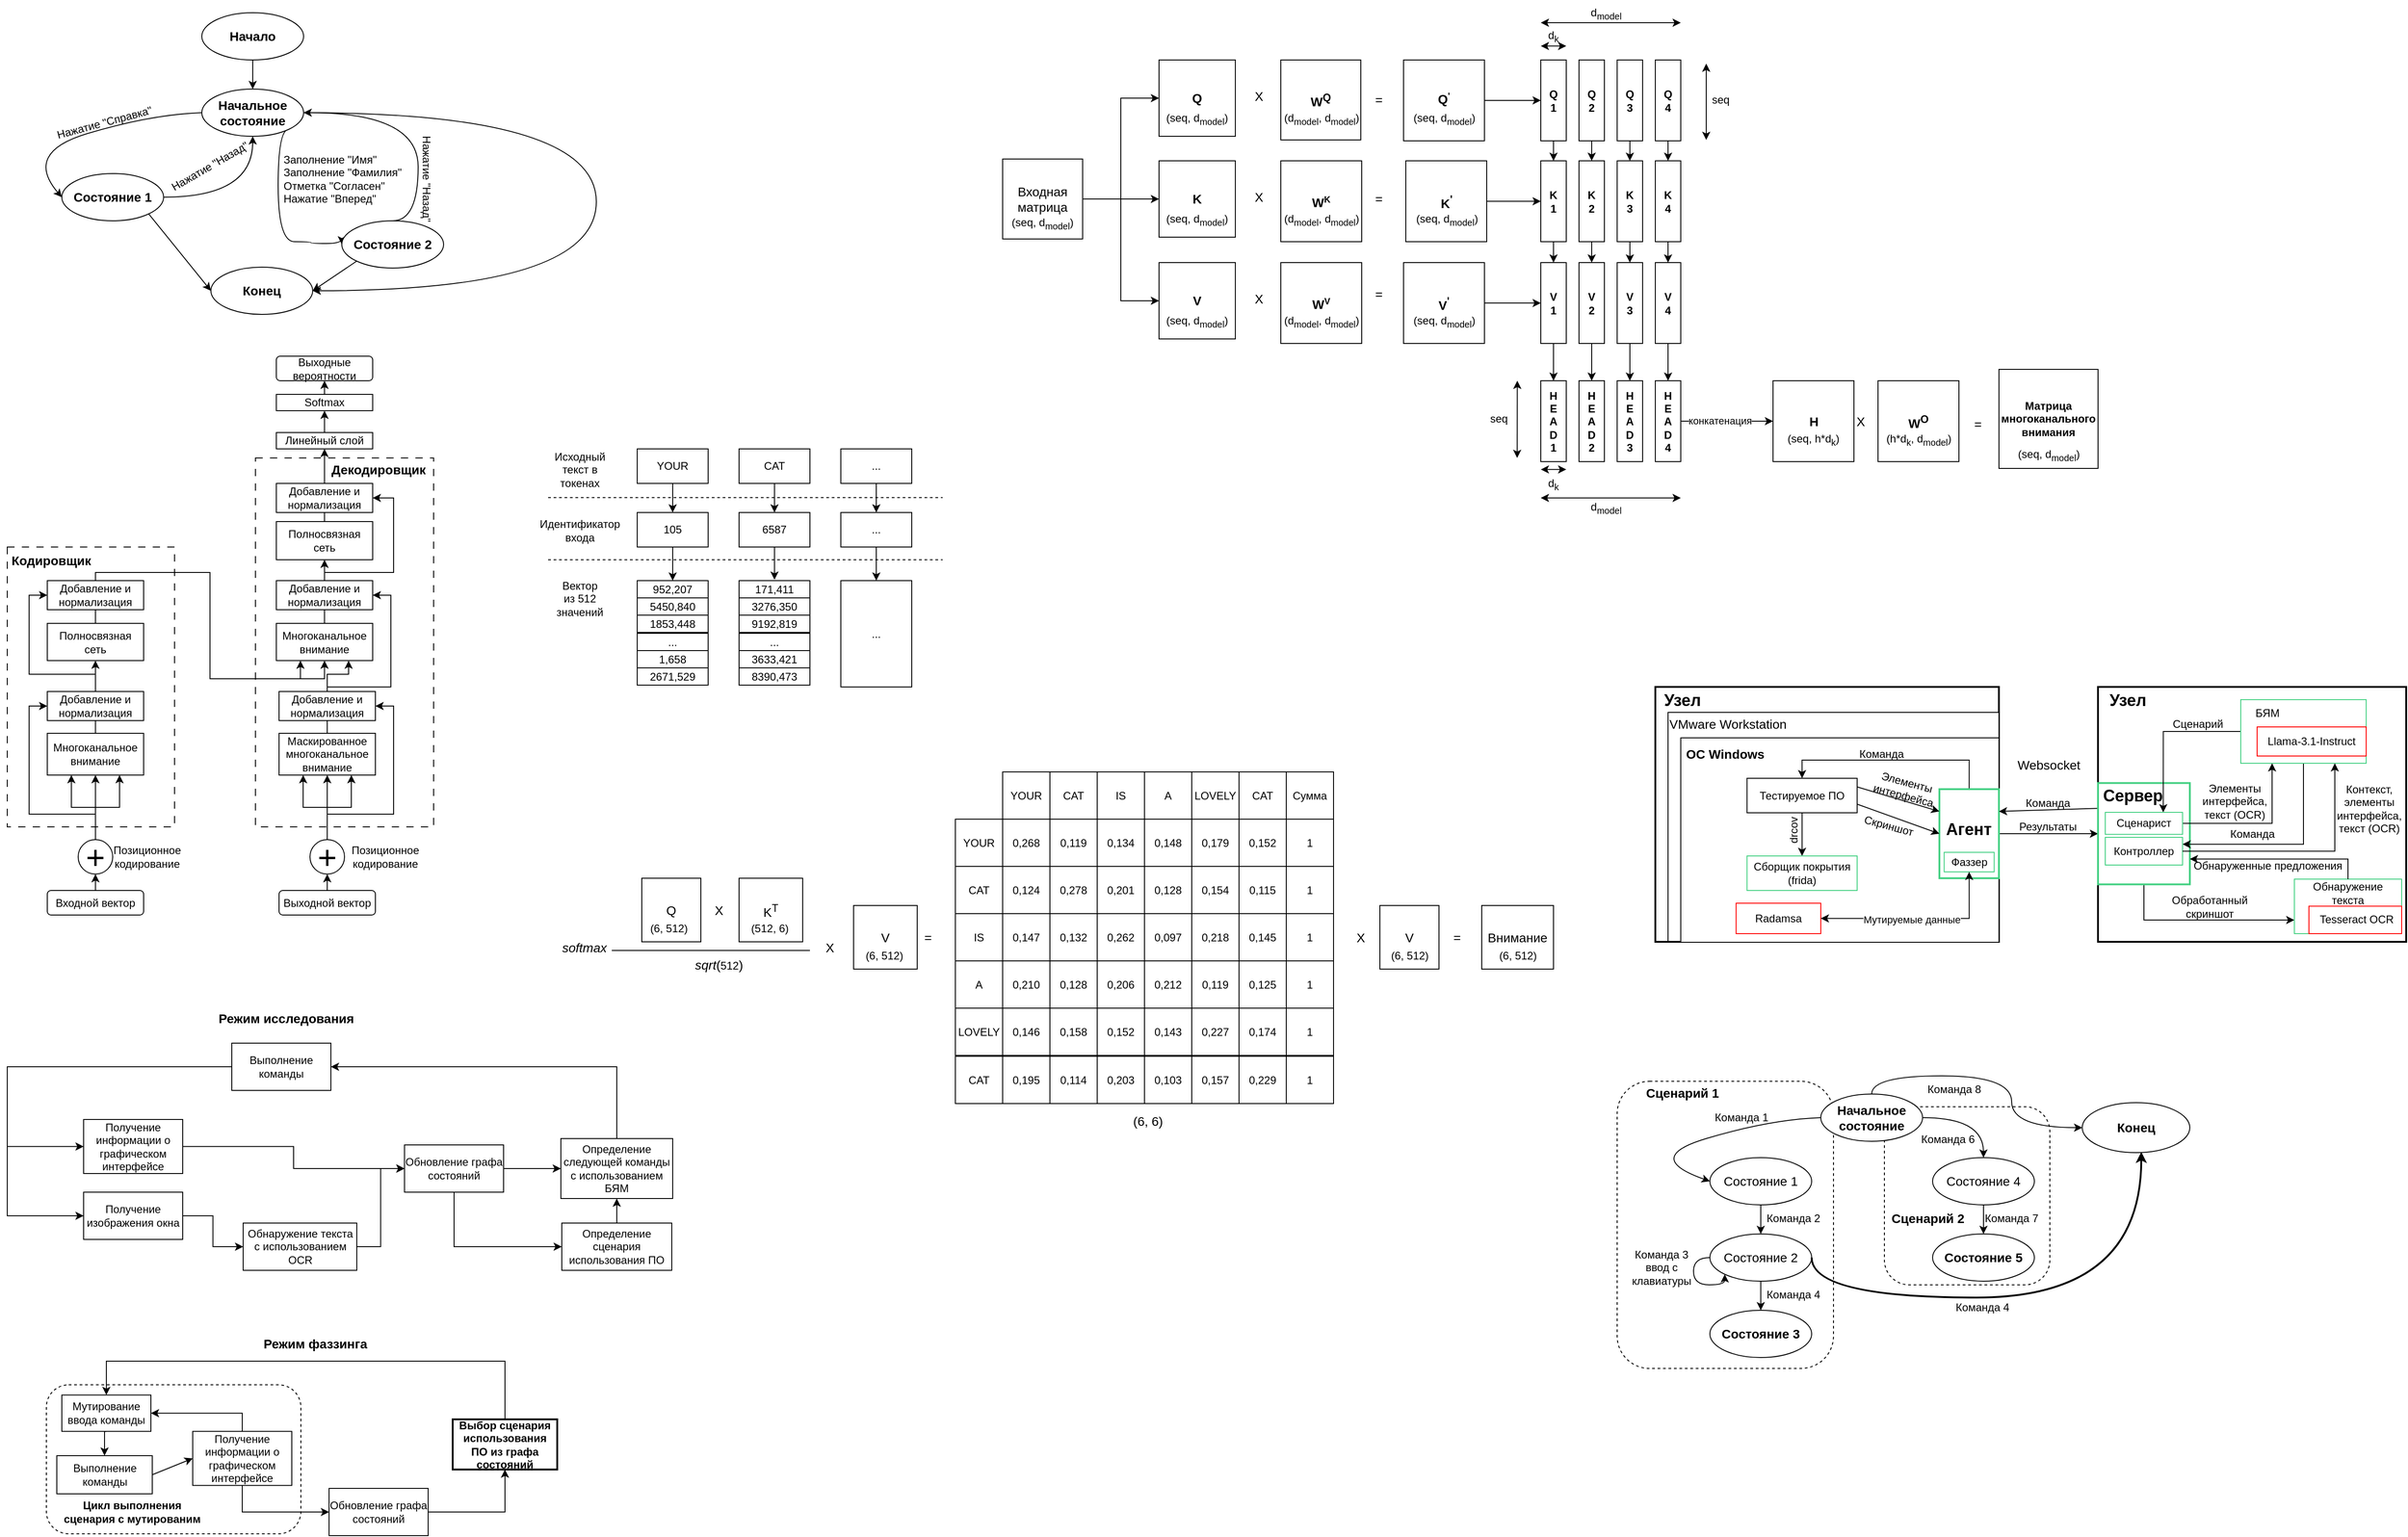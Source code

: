 <mxfile version="27.0.6" pages="4">
  <diagram name="Page-1" id="c37626ed-c26b-45fb-9056-f9ebc6bb27b6">
    <mxGraphModel dx="1081" dy="591" grid="1" gridSize="14" guides="1" tooltips="1" connect="1" arrows="1" fold="1" page="1" pageScale="1" pageWidth="1100" pageHeight="850" background="none" math="0" shadow="0">
      <root>
        <mxCell id="0" />
        <mxCell id="1" parent="0" />
        <mxCell id="d2WZTP94nazzg4Je3axt-35" value="" style="rounded=1;whiteSpace=wrap;html=1;dashed=1;" vertex="1" parent="1">
          <mxGeometry x="274" y="1580" width="280" height="164" as="geometry" />
        </mxCell>
        <mxCell id="zyqYuAii4lupgyaRBa1G-159" value="" style="rounded=1;whiteSpace=wrap;html=1;dashed=1;" parent="1" vertex="1">
          <mxGeometry x="2296" y="1274" width="182" height="196" as="geometry" />
        </mxCell>
        <mxCell id="zyqYuAii4lupgyaRBa1G-158" value="" style="rounded=1;whiteSpace=wrap;html=1;dashed=1;" parent="1" vertex="1">
          <mxGeometry x="2002" y="1246" width="238" height="316" as="geometry" />
        </mxCell>
        <mxCell id="tm1dLex-0KsKhobcuCcU-54" value="" style="rounded=0;whiteSpace=wrap;html=1;dashed=1;dashPattern=8 8;" parent="1" vertex="1">
          <mxGeometry x="504" y="560" width="196" height="406" as="geometry" />
        </mxCell>
        <mxCell id="tm1dLex-0KsKhobcuCcU-33" value="" style="rounded=0;whiteSpace=wrap;html=1;dashed=1;dashPattern=8 8;" parent="1" vertex="1">
          <mxGeometry x="231" y="658" width="184" height="308" as="geometry" />
        </mxCell>
        <mxCell id="OqAVg-qIwdLdBP7LWuad-6" style="edgeStyle=orthogonalEdgeStyle;rounded=0;orthogonalLoop=1;jettySize=auto;html=1;exitX=0.5;exitY=1;exitDx=0;exitDy=0;entryX=0.5;entryY=0;entryDx=0;entryDy=0;" parent="1" source="OqAVg-qIwdLdBP7LWuad-1" target="OqAVg-qIwdLdBP7LWuad-3" edge="1">
          <mxGeometry relative="1" as="geometry" />
        </mxCell>
        <mxCell id="OqAVg-qIwdLdBP7LWuad-1" value="&lt;font style=&quot;font-size: 14px;&quot;&gt;&lt;b&gt;Начало&lt;/b&gt;&lt;/font&gt;" style="ellipse;whiteSpace=wrap;html=1;" parent="1" vertex="1">
          <mxGeometry x="445" y="70" width="112" height="52" as="geometry" />
        </mxCell>
        <mxCell id="OqAVg-qIwdLdBP7LWuad-13" style="rounded=0;orthogonalLoop=1;jettySize=auto;html=1;exitX=1;exitY=1;exitDx=0;exitDy=0;entryX=0;entryY=0.5;entryDx=0;entryDy=0;" parent="1" source="OqAVg-qIwdLdBP7LWuad-2" target="OqAVg-qIwdLdBP7LWuad-4" edge="1">
          <mxGeometry relative="1" as="geometry" />
        </mxCell>
        <mxCell id="OqAVg-qIwdLdBP7LWuad-15" style="edgeStyle=orthogonalEdgeStyle;rounded=0;orthogonalLoop=1;jettySize=auto;html=1;exitX=1;exitY=0.5;exitDx=0;exitDy=0;curved=1;" parent="1" source="OqAVg-qIwdLdBP7LWuad-2" target="OqAVg-qIwdLdBP7LWuad-3" edge="1">
          <mxGeometry relative="1" as="geometry" />
        </mxCell>
        <mxCell id="OqAVg-qIwdLdBP7LWuad-2" value="&lt;font style=&quot;font-size: 14px;&quot;&gt;&lt;b&gt;Состояние 1&lt;/b&gt;&lt;/font&gt;" style="ellipse;whiteSpace=wrap;html=1;" parent="1" vertex="1">
          <mxGeometry x="291" y="247" width="112" height="52" as="geometry" />
        </mxCell>
        <mxCell id="OqAVg-qIwdLdBP7LWuad-14" style="edgeStyle=orthogonalEdgeStyle;rounded=0;orthogonalLoop=1;jettySize=auto;html=1;exitX=1;exitY=0.5;exitDx=0;exitDy=0;entryX=1;entryY=0.5;entryDx=0;entryDy=0;curved=1;" parent="1" source="OqAVg-qIwdLdBP7LWuad-3" target="OqAVg-qIwdLdBP7LWuad-4" edge="1">
          <mxGeometry relative="1" as="geometry">
            <Array as="points">
              <mxPoint x="879" y="180" />
              <mxPoint x="879" y="376" />
            </Array>
          </mxGeometry>
        </mxCell>
        <mxCell id="OqAVg-qIwdLdBP7LWuad-16" style="rounded=0;orthogonalLoop=1;jettySize=auto;html=1;exitX=1;exitY=1;exitDx=0;exitDy=0;entryX=0;entryY=0.5;entryDx=0;entryDy=0;edgeStyle=orthogonalEdgeStyle;curved=1;" parent="1" source="OqAVg-qIwdLdBP7LWuad-3" target="OqAVg-qIwdLdBP7LWuad-5" edge="1">
          <mxGeometry relative="1" as="geometry">
            <Array as="points">
              <mxPoint x="529" y="198" />
              <mxPoint x="529" y="322" />
              <mxPoint x="565" y="322" />
              <mxPoint x="565" y="324" />
            </Array>
          </mxGeometry>
        </mxCell>
        <mxCell id="OqAVg-qIwdLdBP7LWuad-3" value="&lt;font style=&quot;font-size: 14px;&quot;&gt;&lt;b&gt;Начальное состояние&lt;/b&gt;&lt;/font&gt;" style="ellipse;whiteSpace=wrap;html=1;" parent="1" vertex="1">
          <mxGeometry x="445" y="154" width="112" height="52" as="geometry" />
        </mxCell>
        <mxCell id="OqAVg-qIwdLdBP7LWuad-4" value="&lt;font style=&quot;font-size: 14px;&quot;&gt;&lt;b&gt;Конец&lt;/b&gt;&lt;/font&gt;" style="ellipse;whiteSpace=wrap;html=1;" parent="1" vertex="1">
          <mxGeometry x="455" y="350" width="112" height="52" as="geometry" />
        </mxCell>
        <mxCell id="OqAVg-qIwdLdBP7LWuad-17" style="edgeStyle=orthogonalEdgeStyle;rounded=0;orthogonalLoop=1;jettySize=auto;html=1;exitX=0.5;exitY=0;exitDx=0;exitDy=0;entryX=1;entryY=0.5;entryDx=0;entryDy=0;curved=1;" parent="1" source="OqAVg-qIwdLdBP7LWuad-5" target="OqAVg-qIwdLdBP7LWuad-3" edge="1">
          <mxGeometry relative="1" as="geometry">
            <Array as="points">
              <mxPoint x="683" y="299" />
              <mxPoint x="683" y="180" />
            </Array>
          </mxGeometry>
        </mxCell>
        <mxCell id="OqAVg-qIwdLdBP7LWuad-23" style="rounded=0;orthogonalLoop=1;jettySize=auto;html=1;exitX=0;exitY=1;exitDx=0;exitDy=0;entryX=1;entryY=0.5;entryDx=0;entryDy=0;" parent="1" source="OqAVg-qIwdLdBP7LWuad-5" target="OqAVg-qIwdLdBP7LWuad-4" edge="1">
          <mxGeometry relative="1" as="geometry" />
        </mxCell>
        <mxCell id="OqAVg-qIwdLdBP7LWuad-5" value="&lt;font style=&quot;font-size: 14px;&quot;&gt;&lt;b&gt;Состояние 2&lt;/b&gt;&lt;/font&gt;" style="ellipse;whiteSpace=wrap;html=1;" parent="1" vertex="1">
          <mxGeometry x="599" y="299" width="112" height="52" as="geometry" />
        </mxCell>
        <mxCell id="OqAVg-qIwdLdBP7LWuad-7" value="" style="curved=1;endArrow=classic;html=1;rounded=0;exitX=0;exitY=0.5;exitDx=0;exitDy=0;entryX=0;entryY=0.5;entryDx=0;entryDy=0;" parent="1" source="OqAVg-qIwdLdBP7LWuad-3" target="OqAVg-qIwdLdBP7LWuad-2" edge="1">
          <mxGeometry width="50" height="50" relative="1" as="geometry">
            <mxPoint x="347" y="218" as="sourcePoint" />
            <mxPoint x="397" y="168" as="targetPoint" />
            <Array as="points">
              <mxPoint x="389" y="182" />
              <mxPoint x="249" y="224" />
            </Array>
          </mxGeometry>
        </mxCell>
        <mxCell id="OqAVg-qIwdLdBP7LWuad-9" value="Нажатие &quot;Справка&quot;" style="text;html=1;align=center;verticalAlign=middle;whiteSpace=wrap;rounded=0;rotation=-15;" parent="1" vertex="1">
          <mxGeometry x="273" y="176" width="130" height="30" as="geometry" />
        </mxCell>
        <mxCell id="OqAVg-qIwdLdBP7LWuad-19" value="Нажатие &quot;Назад&quot;" style="text;html=1;align=center;verticalAlign=middle;whiteSpace=wrap;rounded=0;rotation=-30;" parent="1" vertex="1">
          <mxGeometry x="403" y="224" width="102" height="30" as="geometry" />
        </mxCell>
        <mxCell id="OqAVg-qIwdLdBP7LWuad-20" value="Нажатие &quot;Назад&quot;" style="text;html=1;align=center;verticalAlign=middle;whiteSpace=wrap;rounded=0;rotation=90;" parent="1" vertex="1">
          <mxGeometry x="641" y="238" width="102" height="30" as="geometry" />
        </mxCell>
        <mxCell id="OqAVg-qIwdLdBP7LWuad-22" value="Заполнение &quot;Имя&quot;&lt;div&gt;Заполнение &quot;Фамилия&quot;&lt;/div&gt;&lt;div&gt;Отметка &quot;Согласен&quot;&lt;/div&gt;&lt;div&gt;Нажатие &quot;Вперед&quot;&lt;/div&gt;" style="text;html=1;align=left;verticalAlign=middle;whiteSpace=wrap;rounded=0;rotation=0;" parent="1" vertex="1">
          <mxGeometry x="533" y="222" width="154" height="62" as="geometry" />
        </mxCell>
        <mxCell id="tm1dLex-0KsKhobcuCcU-23" style="edgeStyle=orthogonalEdgeStyle;rounded=0;orthogonalLoop=1;jettySize=auto;html=1;exitX=0.5;exitY=0;exitDx=0;exitDy=0;entryX=0.5;entryY=1;entryDx=0;entryDy=0;" parent="1" source="tm1dLex-0KsKhobcuCcU-7" target="tm1dLex-0KsKhobcuCcU-11" edge="1">
          <mxGeometry relative="1" as="geometry" />
        </mxCell>
        <mxCell id="tm1dLex-0KsKhobcuCcU-24" style="edgeStyle=orthogonalEdgeStyle;rounded=0;orthogonalLoop=1;jettySize=auto;html=1;exitX=0.5;exitY=0;exitDx=0;exitDy=0;entryX=0.75;entryY=1;entryDx=0;entryDy=0;" parent="1" source="tm1dLex-0KsKhobcuCcU-7" target="tm1dLex-0KsKhobcuCcU-11" edge="1">
          <mxGeometry relative="1" as="geometry" />
        </mxCell>
        <mxCell id="tm1dLex-0KsKhobcuCcU-25" style="edgeStyle=orthogonalEdgeStyle;rounded=0;orthogonalLoop=1;jettySize=auto;html=1;exitX=0.5;exitY=0;exitDx=0;exitDy=0;entryX=0.25;entryY=1;entryDx=0;entryDy=0;" parent="1" source="tm1dLex-0KsKhobcuCcU-7" target="tm1dLex-0KsKhobcuCcU-11" edge="1">
          <mxGeometry relative="1" as="geometry" />
        </mxCell>
        <mxCell id="tm1dLex-0KsKhobcuCcU-26" style="edgeStyle=orthogonalEdgeStyle;rounded=0;orthogonalLoop=1;jettySize=auto;html=1;exitX=0.5;exitY=0;exitDx=0;exitDy=0;entryX=0;entryY=0.5;entryDx=0;entryDy=0;" parent="1" source="tm1dLex-0KsKhobcuCcU-7" target="tm1dLex-0KsKhobcuCcU-15" edge="1">
          <mxGeometry relative="1" as="geometry">
            <Array as="points">
              <mxPoint x="328" y="952" />
              <mxPoint x="255" y="952" />
              <mxPoint x="255" y="833" />
            </Array>
          </mxGeometry>
        </mxCell>
        <mxCell id="tm1dLex-0KsKhobcuCcU-7" value="&lt;font style=&quot;font-size: 36px;&quot;&gt;+&lt;/font&gt;" style="ellipse;whiteSpace=wrap;html=1;aspect=fixed;" parent="1" vertex="1">
          <mxGeometry x="309" y="980" width="38" height="38" as="geometry" />
        </mxCell>
        <mxCell id="tm1dLex-0KsKhobcuCcU-36" style="edgeStyle=orthogonalEdgeStyle;rounded=0;orthogonalLoop=1;jettySize=auto;html=1;exitX=0.5;exitY=0;exitDx=0;exitDy=0;entryX=0.5;entryY=1;entryDx=0;entryDy=0;" parent="1" source="tm1dLex-0KsKhobcuCcU-8" target="tm1dLex-0KsKhobcuCcU-14" edge="1">
          <mxGeometry relative="1" as="geometry" />
        </mxCell>
        <mxCell id="tm1dLex-0KsKhobcuCcU-37" style="edgeStyle=orthogonalEdgeStyle;rounded=0;orthogonalLoop=1;jettySize=auto;html=1;exitX=0.5;exitY=0;exitDx=0;exitDy=0;entryX=0.75;entryY=1;entryDx=0;entryDy=0;" parent="1" source="tm1dLex-0KsKhobcuCcU-8" target="tm1dLex-0KsKhobcuCcU-14" edge="1">
          <mxGeometry relative="1" as="geometry" />
        </mxCell>
        <mxCell id="tm1dLex-0KsKhobcuCcU-38" style="edgeStyle=orthogonalEdgeStyle;rounded=0;orthogonalLoop=1;jettySize=auto;html=1;exitX=0.5;exitY=0;exitDx=0;exitDy=0;entryX=0.25;entryY=1;entryDx=0;entryDy=0;" parent="1" source="tm1dLex-0KsKhobcuCcU-8" target="tm1dLex-0KsKhobcuCcU-14" edge="1">
          <mxGeometry relative="1" as="geometry" />
        </mxCell>
        <mxCell id="tm1dLex-0KsKhobcuCcU-39" style="edgeStyle=orthogonalEdgeStyle;rounded=0;orthogonalLoop=1;jettySize=auto;html=1;exitX=0.5;exitY=0;exitDx=0;exitDy=0;entryX=1;entryY=0.5;entryDx=0;entryDy=0;" parent="1" source="tm1dLex-0KsKhobcuCcU-8" target="tm1dLex-0KsKhobcuCcU-16" edge="1">
          <mxGeometry relative="1" as="geometry">
            <Array as="points">
              <mxPoint x="583" y="952" />
              <mxPoint x="656" y="952" />
              <mxPoint x="656" y="833" />
            </Array>
          </mxGeometry>
        </mxCell>
        <mxCell id="tm1dLex-0KsKhobcuCcU-8" value="&lt;font style=&quot;font-size: 36px;&quot;&gt;+&lt;/font&gt;" style="ellipse;whiteSpace=wrap;html=1;aspect=fixed;" parent="1" vertex="1">
          <mxGeometry x="564" y="980" width="38" height="38" as="geometry" />
        </mxCell>
        <mxCell id="tm1dLex-0KsKhobcuCcU-29" style="edgeStyle=orthogonalEdgeStyle;rounded=0;orthogonalLoop=1;jettySize=auto;html=1;exitX=0.5;exitY=0;exitDx=0;exitDy=0;entryX=0.5;entryY=1;entryDx=0;entryDy=0;" parent="1" source="tm1dLex-0KsKhobcuCcU-9" target="tm1dLex-0KsKhobcuCcU-7" edge="1">
          <mxGeometry relative="1" as="geometry" />
        </mxCell>
        <mxCell id="tm1dLex-0KsKhobcuCcU-9" value="Входной вектор" style="rounded=1;whiteSpace=wrap;html=1;" parent="1" vertex="1">
          <mxGeometry x="275" y="1036" width="106" height="27" as="geometry" />
        </mxCell>
        <mxCell id="tm1dLex-0KsKhobcuCcU-30" style="edgeStyle=orthogonalEdgeStyle;rounded=0;orthogonalLoop=1;jettySize=auto;html=1;exitX=0.5;exitY=0;exitDx=0;exitDy=0;entryX=0.5;entryY=1;entryDx=0;entryDy=0;" parent="1" source="tm1dLex-0KsKhobcuCcU-10" target="tm1dLex-0KsKhobcuCcU-8" edge="1">
          <mxGeometry relative="1" as="geometry" />
        </mxCell>
        <mxCell id="tm1dLex-0KsKhobcuCcU-10" value="Выходной вектор" style="rounded=1;whiteSpace=wrap;html=1;" parent="1" vertex="1">
          <mxGeometry x="530" y="1036" width="106" height="27" as="geometry" />
        </mxCell>
        <mxCell id="tm1dLex-0KsKhobcuCcU-27" style="edgeStyle=orthogonalEdgeStyle;rounded=0;orthogonalLoop=1;jettySize=auto;html=1;exitX=0.5;exitY=0;exitDx=0;exitDy=0;entryX=0.5;entryY=1;entryDx=0;entryDy=0;endArrow=none;startFill=0;" parent="1" source="tm1dLex-0KsKhobcuCcU-11" target="tm1dLex-0KsKhobcuCcU-15" edge="1">
          <mxGeometry relative="1" as="geometry" />
        </mxCell>
        <mxCell id="tm1dLex-0KsKhobcuCcU-11" value="Многоканальное внимание" style="rounded=0;whiteSpace=wrap;html=1;" parent="1" vertex="1">
          <mxGeometry x="275" y="863" width="106" height="46" as="geometry" />
        </mxCell>
        <mxCell id="tm1dLex-0KsKhobcuCcU-42" style="edgeStyle=orthogonalEdgeStyle;rounded=0;orthogonalLoop=1;jettySize=auto;html=1;exitX=0.5;exitY=0;exitDx=0;exitDy=0;entryX=0.5;entryY=1;entryDx=0;entryDy=0;" parent="1" source="tm1dLex-0KsKhobcuCcU-12" target="tm1dLex-0KsKhobcuCcU-17" edge="1">
          <mxGeometry relative="1" as="geometry">
            <Array as="points">
              <mxPoint x="328" y="686" />
              <mxPoint x="454" y="686" />
              <mxPoint x="454" y="803" />
              <mxPoint x="580" y="803" />
            </Array>
          </mxGeometry>
        </mxCell>
        <mxCell id="tm1dLex-0KsKhobcuCcU-43" style="edgeStyle=orthogonalEdgeStyle;rounded=0;orthogonalLoop=1;jettySize=auto;html=1;exitX=0.5;exitY=0;exitDx=0;exitDy=0;entryX=0.25;entryY=1;entryDx=0;entryDy=0;" parent="1" source="tm1dLex-0KsKhobcuCcU-12" target="tm1dLex-0KsKhobcuCcU-17" edge="1">
          <mxGeometry relative="1" as="geometry">
            <Array as="points">
              <mxPoint x="328" y="686" />
              <mxPoint x="454" y="686" />
              <mxPoint x="454" y="803" />
              <mxPoint x="553" y="803" />
            </Array>
          </mxGeometry>
        </mxCell>
        <mxCell id="tm1dLex-0KsKhobcuCcU-12" value="Добавление и нормализация" style="rounded=0;whiteSpace=wrap;html=1;" parent="1" vertex="1">
          <mxGeometry x="275" y="695" width="106" height="32" as="geometry" />
        </mxCell>
        <mxCell id="tm1dLex-0KsKhobcuCcU-31" style="edgeStyle=orthogonalEdgeStyle;rounded=0;orthogonalLoop=1;jettySize=auto;html=1;exitX=0.5;exitY=0;exitDx=0;exitDy=0;entryX=0.5;entryY=1;entryDx=0;entryDy=0;endArrow=none;startFill=0;" parent="1" source="tm1dLex-0KsKhobcuCcU-13" target="tm1dLex-0KsKhobcuCcU-12" edge="1">
          <mxGeometry relative="1" as="geometry" />
        </mxCell>
        <mxCell id="tm1dLex-0KsKhobcuCcU-13" value="Полносвязная сеть" style="rounded=0;whiteSpace=wrap;html=1;" parent="1" vertex="1">
          <mxGeometry x="275" y="742" width="106" height="41" as="geometry" />
        </mxCell>
        <mxCell id="tm1dLex-0KsKhobcuCcU-40" style="edgeStyle=orthogonalEdgeStyle;rounded=0;orthogonalLoop=1;jettySize=auto;html=1;exitX=0.5;exitY=0;exitDx=0;exitDy=0;entryX=0.5;entryY=1;entryDx=0;entryDy=0;endArrow=none;startFill=0;" parent="1" source="tm1dLex-0KsKhobcuCcU-14" target="tm1dLex-0KsKhobcuCcU-16" edge="1">
          <mxGeometry relative="1" as="geometry" />
        </mxCell>
        <mxCell id="tm1dLex-0KsKhobcuCcU-14" value="&lt;div&gt;Маскированное м&lt;span style=&quot;background-color: transparent; color: light-dark(rgb(0, 0, 0), rgb(255, 255, 255));&quot;&gt;ногоканальное внимание&lt;/span&gt;&lt;/div&gt;" style="rounded=0;whiteSpace=wrap;html=1;" parent="1" vertex="1">
          <mxGeometry x="530" y="863" width="106" height="46" as="geometry" />
        </mxCell>
        <mxCell id="tm1dLex-0KsKhobcuCcU-28" style="edgeStyle=orthogonalEdgeStyle;rounded=0;orthogonalLoop=1;jettySize=auto;html=1;exitX=0.5;exitY=0;exitDx=0;exitDy=0;entryX=0.5;entryY=1;entryDx=0;entryDy=0;" parent="1" source="tm1dLex-0KsKhobcuCcU-15" target="tm1dLex-0KsKhobcuCcU-13" edge="1">
          <mxGeometry relative="1" as="geometry" />
        </mxCell>
        <mxCell id="tm1dLex-0KsKhobcuCcU-32" style="edgeStyle=orthogonalEdgeStyle;rounded=0;orthogonalLoop=1;jettySize=auto;html=1;exitX=0.5;exitY=0;exitDx=0;exitDy=0;entryX=0;entryY=0.5;entryDx=0;entryDy=0;" parent="1" source="tm1dLex-0KsKhobcuCcU-15" target="tm1dLex-0KsKhobcuCcU-12" edge="1">
          <mxGeometry relative="1" as="geometry">
            <Array as="points">
              <mxPoint x="328" y="798" />
              <mxPoint x="255" y="798" />
              <mxPoint x="255" y="711" />
            </Array>
          </mxGeometry>
        </mxCell>
        <mxCell id="tm1dLex-0KsKhobcuCcU-15" value="Добавление и нормализация" style="rounded=0;whiteSpace=wrap;html=1;" parent="1" vertex="1">
          <mxGeometry x="275" y="817" width="106" height="32" as="geometry" />
        </mxCell>
        <mxCell id="tm1dLex-0KsKhobcuCcU-41" style="edgeStyle=orthogonalEdgeStyle;rounded=0;orthogonalLoop=1;jettySize=auto;html=1;exitX=0.5;exitY=0;exitDx=0;exitDy=0;entryX=0.75;entryY=1;entryDx=0;entryDy=0;" parent="1" source="tm1dLex-0KsKhobcuCcU-16" target="tm1dLex-0KsKhobcuCcU-17" edge="1">
          <mxGeometry relative="1" as="geometry">
            <Array as="points">
              <mxPoint x="583" y="798" />
              <mxPoint x="607" y="798" />
            </Array>
          </mxGeometry>
        </mxCell>
        <mxCell id="tm1dLex-0KsKhobcuCcU-45" style="edgeStyle=orthogonalEdgeStyle;rounded=0;orthogonalLoop=1;jettySize=auto;html=1;exitX=0.5;exitY=0;exitDx=0;exitDy=0;entryX=1;entryY=0.5;entryDx=0;entryDy=0;" parent="1" source="tm1dLex-0KsKhobcuCcU-16" target="tm1dLex-0KsKhobcuCcU-18" edge="1">
          <mxGeometry relative="1" as="geometry">
            <Array as="points">
              <mxPoint x="583" y="812" />
              <mxPoint x="653" y="812" />
              <mxPoint x="653" y="711" />
            </Array>
          </mxGeometry>
        </mxCell>
        <mxCell id="tm1dLex-0KsKhobcuCcU-16" value="Добавление и нормализация" style="rounded=0;whiteSpace=wrap;html=1;" parent="1" vertex="1">
          <mxGeometry x="530" y="817" width="106" height="32" as="geometry" />
        </mxCell>
        <mxCell id="tm1dLex-0KsKhobcuCcU-44" style="edgeStyle=orthogonalEdgeStyle;rounded=0;orthogonalLoop=1;jettySize=auto;html=1;exitX=0.5;exitY=0;exitDx=0;exitDy=0;entryX=0.5;entryY=1;entryDx=0;entryDy=0;endArrow=none;startFill=0;" parent="1" source="tm1dLex-0KsKhobcuCcU-17" target="tm1dLex-0KsKhobcuCcU-18" edge="1">
          <mxGeometry relative="1" as="geometry" />
        </mxCell>
        <mxCell id="tm1dLex-0KsKhobcuCcU-17" value="Многоканальное внимание" style="rounded=0;whiteSpace=wrap;html=1;" parent="1" vertex="1">
          <mxGeometry x="527" y="742" width="106" height="41" as="geometry" />
        </mxCell>
        <mxCell id="tm1dLex-0KsKhobcuCcU-48" style="edgeStyle=orthogonalEdgeStyle;rounded=0;orthogonalLoop=1;jettySize=auto;html=1;exitX=0.5;exitY=0;exitDx=0;exitDy=0;entryX=1;entryY=0.5;entryDx=0;entryDy=0;" parent="1" source="tm1dLex-0KsKhobcuCcU-18" target="tm1dLex-0KsKhobcuCcU-20" edge="1">
          <mxGeometry relative="1" as="geometry">
            <Array as="points">
              <mxPoint x="580" y="686" />
              <mxPoint x="656" y="686" />
              <mxPoint x="656" y="604" />
            </Array>
          </mxGeometry>
        </mxCell>
        <mxCell id="tm1dLex-0KsKhobcuCcU-49" style="edgeStyle=orthogonalEdgeStyle;rounded=0;orthogonalLoop=1;jettySize=auto;html=1;exitX=0.5;exitY=0;exitDx=0;exitDy=0;entryX=0.5;entryY=1;entryDx=0;entryDy=0;" parent="1" source="tm1dLex-0KsKhobcuCcU-18" target="tm1dLex-0KsKhobcuCcU-19" edge="1">
          <mxGeometry relative="1" as="geometry" />
        </mxCell>
        <mxCell id="tm1dLex-0KsKhobcuCcU-18" value="Добавление и нормализация" style="rounded=0;whiteSpace=wrap;html=1;" parent="1" vertex="1">
          <mxGeometry x="527" y="695" width="106" height="32" as="geometry" />
        </mxCell>
        <mxCell id="tm1dLex-0KsKhobcuCcU-47" style="edgeStyle=orthogonalEdgeStyle;rounded=0;orthogonalLoop=1;jettySize=auto;html=1;exitX=0.5;exitY=0;exitDx=0;exitDy=0;entryX=0.5;entryY=1;entryDx=0;entryDy=0;endArrow=none;startFill=0;" parent="1" source="tm1dLex-0KsKhobcuCcU-19" target="tm1dLex-0KsKhobcuCcU-20" edge="1">
          <mxGeometry relative="1" as="geometry" />
        </mxCell>
        <mxCell id="tm1dLex-0KsKhobcuCcU-19" value="Полносвязная сеть" style="rounded=0;whiteSpace=wrap;html=1;" parent="1" vertex="1">
          <mxGeometry x="527" y="630" width="106" height="42" as="geometry" />
        </mxCell>
        <mxCell id="tm1dLex-0KsKhobcuCcU-50" style="edgeStyle=orthogonalEdgeStyle;rounded=0;orthogonalLoop=1;jettySize=auto;html=1;exitX=0.5;exitY=0;exitDx=0;exitDy=0;entryX=0.5;entryY=1;entryDx=0;entryDy=0;" parent="1" source="tm1dLex-0KsKhobcuCcU-20" target="tm1dLex-0KsKhobcuCcU-21" edge="1">
          <mxGeometry relative="1" as="geometry" />
        </mxCell>
        <mxCell id="tm1dLex-0KsKhobcuCcU-20" value="Добавление и нормализация" style="rounded=0;whiteSpace=wrap;html=1;" parent="1" vertex="1">
          <mxGeometry x="527" y="588" width="106" height="32" as="geometry" />
        </mxCell>
        <mxCell id="tm1dLex-0KsKhobcuCcU-51" style="edgeStyle=orthogonalEdgeStyle;rounded=0;orthogonalLoop=1;jettySize=auto;html=1;exitX=0.5;exitY=0;exitDx=0;exitDy=0;entryX=0.5;entryY=1;entryDx=0;entryDy=0;" parent="1" source="tm1dLex-0KsKhobcuCcU-21" target="tm1dLex-0KsKhobcuCcU-22" edge="1">
          <mxGeometry relative="1" as="geometry" />
        </mxCell>
        <mxCell id="tm1dLex-0KsKhobcuCcU-21" value="Линейный слой" style="rounded=0;whiteSpace=wrap;html=1;" parent="1" vertex="1">
          <mxGeometry x="527" y="532" width="106" height="18" as="geometry" />
        </mxCell>
        <mxCell id="tm1dLex-0KsKhobcuCcU-53" style="edgeStyle=orthogonalEdgeStyle;rounded=0;orthogonalLoop=1;jettySize=auto;html=1;exitX=0.5;exitY=0;exitDx=0;exitDy=0;entryX=0.5;entryY=1;entryDx=0;entryDy=0;" parent="1" source="tm1dLex-0KsKhobcuCcU-22" target="tm1dLex-0KsKhobcuCcU-52" edge="1">
          <mxGeometry relative="1" as="geometry" />
        </mxCell>
        <mxCell id="tm1dLex-0KsKhobcuCcU-22" value="Softmax" style="rounded=0;whiteSpace=wrap;html=1;" parent="1" vertex="1">
          <mxGeometry x="527" y="490" width="106" height="18" as="geometry" />
        </mxCell>
        <mxCell id="tm1dLex-0KsKhobcuCcU-34" value="Позиционное кодирование" style="text;html=1;align=center;verticalAlign=middle;whiteSpace=wrap;rounded=0;" parent="1" vertex="1">
          <mxGeometry x="355" y="984" width="60" height="30" as="geometry" />
        </mxCell>
        <mxCell id="tm1dLex-0KsKhobcuCcU-35" value="Позиционное кодирование" style="text;html=1;align=center;verticalAlign=middle;whiteSpace=wrap;rounded=0;" parent="1" vertex="1">
          <mxGeometry x="617" y="984" width="60" height="30" as="geometry" />
        </mxCell>
        <mxCell id="tm1dLex-0KsKhobcuCcU-52" value="Выходные вероятности" style="rounded=1;whiteSpace=wrap;html=1;" parent="1" vertex="1">
          <mxGeometry x="527" y="448" width="106" height="27" as="geometry" />
        </mxCell>
        <mxCell id="tm1dLex-0KsKhobcuCcU-55" value="&lt;font style=&quot;font-size: 14px;&quot;&gt;&lt;b&gt;Кодировщик&lt;/b&gt;&lt;/font&gt;" style="text;html=1;align=center;verticalAlign=middle;whiteSpace=wrap;rounded=0;" parent="1" vertex="1">
          <mxGeometry x="238" y="658" width="83" height="30" as="geometry" />
        </mxCell>
        <mxCell id="tm1dLex-0KsKhobcuCcU-57" value="&lt;font style=&quot;font-size: 14px;&quot;&gt;&lt;b&gt;Декодировщик&lt;/b&gt;&lt;/font&gt;" style="text;html=1;align=center;verticalAlign=middle;whiteSpace=wrap;rounded=0;" parent="1" vertex="1">
          <mxGeometry x="592" y="558" width="95" height="30" as="geometry" />
        </mxCell>
        <mxCell id="tm1dLex-0KsKhobcuCcU-92" style="edgeStyle=orthogonalEdgeStyle;rounded=0;orthogonalLoop=1;jettySize=auto;html=1;exitX=0.5;exitY=1;exitDx=0;exitDy=0;entryX=0.5;entryY=0;entryDx=0;entryDy=0;" parent="1" source="tm1dLex-0KsKhobcuCcU-58" target="tm1dLex-0KsKhobcuCcU-60" edge="1">
          <mxGeometry relative="1" as="geometry" />
        </mxCell>
        <mxCell id="tm1dLex-0KsKhobcuCcU-58" value="YOUR" style="rounded=0;whiteSpace=wrap;html=1;" parent="1" vertex="1">
          <mxGeometry x="924" y="550" width="78" height="38" as="geometry" />
        </mxCell>
        <mxCell id="tm1dLex-0KsKhobcuCcU-94" style="edgeStyle=orthogonalEdgeStyle;rounded=0;orthogonalLoop=1;jettySize=auto;html=1;exitX=0.5;exitY=1;exitDx=0;exitDy=0;entryX=0.5;entryY=0;entryDx=0;entryDy=0;" parent="1" source="tm1dLex-0KsKhobcuCcU-59" target="tm1dLex-0KsKhobcuCcU-61" edge="1">
          <mxGeometry relative="1" as="geometry" />
        </mxCell>
        <mxCell id="tm1dLex-0KsKhobcuCcU-59" value="CAT" style="rounded=0;whiteSpace=wrap;html=1;" parent="1" vertex="1">
          <mxGeometry x="1036" y="550" width="78" height="38" as="geometry" />
        </mxCell>
        <mxCell id="tm1dLex-0KsKhobcuCcU-93" style="edgeStyle=orthogonalEdgeStyle;rounded=0;orthogonalLoop=1;jettySize=auto;html=1;exitX=0.5;exitY=1;exitDx=0;exitDy=0;entryX=0.5;entryY=0;entryDx=0;entryDy=0;" parent="1" source="tm1dLex-0KsKhobcuCcU-60" target="tm1dLex-0KsKhobcuCcU-71" edge="1">
          <mxGeometry relative="1" as="geometry" />
        </mxCell>
        <mxCell id="tm1dLex-0KsKhobcuCcU-60" value="105" style="rounded=0;whiteSpace=wrap;html=1;" parent="1" vertex="1">
          <mxGeometry x="924" y="620" width="78" height="38" as="geometry" />
        </mxCell>
        <mxCell id="tm1dLex-0KsKhobcuCcU-95" style="edgeStyle=orthogonalEdgeStyle;rounded=0;orthogonalLoop=1;jettySize=auto;html=1;exitX=0.5;exitY=1;exitDx=0;exitDy=0;entryX=0.5;entryY=0;entryDx=0;entryDy=0;" parent="1" source="tm1dLex-0KsKhobcuCcU-61" edge="1">
          <mxGeometry relative="1" as="geometry">
            <mxPoint x="1075" y="694" as="targetPoint" />
          </mxGeometry>
        </mxCell>
        <mxCell id="tm1dLex-0KsKhobcuCcU-61" value="6587" style="rounded=0;whiteSpace=wrap;html=1;" parent="1" vertex="1">
          <mxGeometry x="1036" y="620" width="78" height="38" as="geometry" />
        </mxCell>
        <mxCell id="tm1dLex-0KsKhobcuCcU-106" style="edgeStyle=orthogonalEdgeStyle;rounded=0;orthogonalLoop=1;jettySize=auto;html=1;exitX=0.5;exitY=1;exitDx=0;exitDy=0;entryX=0.5;entryY=0;entryDx=0;entryDy=0;" parent="1" source="tm1dLex-0KsKhobcuCcU-62" target="tm1dLex-0KsKhobcuCcU-63" edge="1">
          <mxGeometry relative="1" as="geometry" />
        </mxCell>
        <mxCell id="tm1dLex-0KsKhobcuCcU-62" value="..." style="rounded=0;whiteSpace=wrap;html=1;" parent="1" vertex="1">
          <mxGeometry x="1148" y="550" width="78" height="38" as="geometry" />
        </mxCell>
        <mxCell id="tm1dLex-0KsKhobcuCcU-107" style="edgeStyle=orthogonalEdgeStyle;rounded=0;orthogonalLoop=1;jettySize=auto;html=1;exitX=0.5;exitY=1;exitDx=0;exitDy=0;entryX=0.5;entryY=0;entryDx=0;entryDy=0;" parent="1" source="tm1dLex-0KsKhobcuCcU-63" target="tm1dLex-0KsKhobcuCcU-66" edge="1">
          <mxGeometry relative="1" as="geometry" />
        </mxCell>
        <mxCell id="tm1dLex-0KsKhobcuCcU-63" value="..." style="rounded=0;whiteSpace=wrap;html=1;" parent="1" vertex="1">
          <mxGeometry x="1148" y="620" width="78" height="38" as="geometry" />
        </mxCell>
        <mxCell id="tm1dLex-0KsKhobcuCcU-66" value="..." style="rounded=0;whiteSpace=wrap;html=1;" parent="1" vertex="1">
          <mxGeometry x="1148" y="695" width="78" height="117" as="geometry" />
        </mxCell>
        <mxCell id="tm1dLex-0KsKhobcuCcU-68" value="" style="rounded=0;whiteSpace=wrap;html=1;" parent="1" vertex="1">
          <mxGeometry x="924" y="695" width="78" height="103" as="geometry" />
        </mxCell>
        <mxCell id="tm1dLex-0KsKhobcuCcU-71" value="952,207" style="rounded=0;whiteSpace=wrap;html=1;" parent="1" vertex="1">
          <mxGeometry x="924" y="695" width="78" height="19" as="geometry" />
        </mxCell>
        <mxCell id="tm1dLex-0KsKhobcuCcU-72" value="5450,840" style="rounded=0;whiteSpace=wrap;html=1;" parent="1" vertex="1">
          <mxGeometry x="924" y="714" width="78" height="19" as="geometry" />
        </mxCell>
        <mxCell id="tm1dLex-0KsKhobcuCcU-73" value="1853,448" style="rounded=0;whiteSpace=wrap;html=1;" parent="1" vertex="1">
          <mxGeometry x="924" y="733" width="78" height="19" as="geometry" />
        </mxCell>
        <mxCell id="tm1dLex-0KsKhobcuCcU-74" value="..." style="rounded=0;whiteSpace=wrap;html=1;" parent="1" vertex="1">
          <mxGeometry x="924" y="753" width="78" height="19" as="geometry" />
        </mxCell>
        <mxCell id="tm1dLex-0KsKhobcuCcU-75" value="1,658" style="rounded=0;whiteSpace=wrap;html=1;" parent="1" vertex="1">
          <mxGeometry x="924" y="772" width="78" height="19" as="geometry" />
        </mxCell>
        <mxCell id="tm1dLex-0KsKhobcuCcU-76" value="2671,529" style="rounded=0;whiteSpace=wrap;html=1;" parent="1" vertex="1">
          <mxGeometry x="924" y="791" width="78" height="19" as="geometry" />
        </mxCell>
        <mxCell id="tm1dLex-0KsKhobcuCcU-90" value="Вектор из 512 значений" style="text;html=1;align=center;verticalAlign=middle;whiteSpace=wrap;rounded=0;" parent="1" vertex="1">
          <mxGeometry x="833" y="695" width="56" height="39" as="geometry" />
        </mxCell>
        <mxCell id="tm1dLex-0KsKhobcuCcU-91" value="Идентификатор входа" style="text;html=1;align=center;verticalAlign=middle;whiteSpace=wrap;rounded=0;" parent="1" vertex="1">
          <mxGeometry x="826" y="620" width="70" height="39" as="geometry" />
        </mxCell>
        <mxCell id="tm1dLex-0KsKhobcuCcU-96" value="Исходный текст в токенах" style="text;html=1;align=center;verticalAlign=middle;whiteSpace=wrap;rounded=0;" parent="1" vertex="1">
          <mxGeometry x="826" y="553.5" width="70" height="39" as="geometry" />
        </mxCell>
        <mxCell id="tm1dLex-0KsKhobcuCcU-97" style="edgeStyle=orthogonalEdgeStyle;rounded=0;orthogonalLoop=1;jettySize=auto;html=1;exitX=0.5;exitY=1;exitDx=0;exitDy=0;" parent="1" source="tm1dLex-0KsKhobcuCcU-68" target="tm1dLex-0KsKhobcuCcU-68" edge="1">
          <mxGeometry relative="1" as="geometry" />
        </mxCell>
        <mxCell id="tm1dLex-0KsKhobcuCcU-98" value="" style="rounded=0;whiteSpace=wrap;html=1;" parent="1" vertex="1">
          <mxGeometry x="1036" y="695" width="78" height="103" as="geometry" />
        </mxCell>
        <mxCell id="tm1dLex-0KsKhobcuCcU-99" value="171,411" style="rounded=0;whiteSpace=wrap;html=1;" parent="1" vertex="1">
          <mxGeometry x="1036" y="695" width="78" height="19" as="geometry" />
        </mxCell>
        <mxCell id="tm1dLex-0KsKhobcuCcU-100" value="3276,350" style="rounded=0;whiteSpace=wrap;html=1;" parent="1" vertex="1">
          <mxGeometry x="1036" y="714" width="78" height="19" as="geometry" />
        </mxCell>
        <mxCell id="tm1dLex-0KsKhobcuCcU-101" value="9192,819" style="rounded=0;whiteSpace=wrap;html=1;" parent="1" vertex="1">
          <mxGeometry x="1036" y="733" width="78" height="19" as="geometry" />
        </mxCell>
        <mxCell id="tm1dLex-0KsKhobcuCcU-102" value="..." style="rounded=0;whiteSpace=wrap;html=1;" parent="1" vertex="1">
          <mxGeometry x="1036" y="753" width="78" height="19" as="geometry" />
        </mxCell>
        <mxCell id="tm1dLex-0KsKhobcuCcU-103" value="3633,421" style="rounded=0;whiteSpace=wrap;html=1;" parent="1" vertex="1">
          <mxGeometry x="1036" y="772" width="78" height="19" as="geometry" />
        </mxCell>
        <mxCell id="tm1dLex-0KsKhobcuCcU-104" value="8390,473" style="rounded=0;whiteSpace=wrap;html=1;" parent="1" vertex="1">
          <mxGeometry x="1036" y="791" width="78" height="19" as="geometry" />
        </mxCell>
        <mxCell id="tm1dLex-0KsKhobcuCcU-105" style="edgeStyle=orthogonalEdgeStyle;rounded=0;orthogonalLoop=1;jettySize=auto;html=1;exitX=0.5;exitY=1;exitDx=0;exitDy=0;" parent="1" source="tm1dLex-0KsKhobcuCcU-98" target="tm1dLex-0KsKhobcuCcU-98" edge="1">
          <mxGeometry relative="1" as="geometry" />
        </mxCell>
        <mxCell id="tm1dLex-0KsKhobcuCcU-108" value="" style="endArrow=none;html=1;rounded=0;dashed=1;" parent="1" edge="1">
          <mxGeometry width="50" height="50" relative="1" as="geometry">
            <mxPoint x="826" y="672" as="sourcePoint" />
            <mxPoint x="1260" y="672" as="targetPoint" />
          </mxGeometry>
        </mxCell>
        <mxCell id="tm1dLex-0KsKhobcuCcU-109" value="" style="endArrow=none;html=1;rounded=0;dashed=1;" parent="1" edge="1">
          <mxGeometry width="50" height="50" relative="1" as="geometry">
            <mxPoint x="826" y="603.66" as="sourcePoint" />
            <mxPoint x="1260" y="603.66" as="targetPoint" />
          </mxGeometry>
        </mxCell>
        <mxCell id="tm1dLex-0KsKhobcuCcU-110" value="&lt;font style=&quot;font-size: 14px;&quot;&gt;Q&lt;/font&gt;" style="rounded=0;whiteSpace=wrap;html=1;" parent="1" vertex="1">
          <mxGeometry x="929" y="1022.5" width="65" height="70" as="geometry" />
        </mxCell>
        <mxCell id="tm1dLex-0KsKhobcuCcU-111" value="&lt;font style=&quot;font-size: 14px;&quot;&gt;K&lt;sup&gt;T&lt;/sup&gt;&lt;/font&gt;" style="rounded=0;whiteSpace=wrap;html=1;" parent="1" vertex="1">
          <mxGeometry x="1036" y="1022.5" width="70" height="70" as="geometry" />
        </mxCell>
        <mxCell id="tm1dLex-0KsKhobcuCcU-112" value="&lt;i&gt;&lt;font style=&quot;font-size: 14px;&quot;&gt;softmax&lt;/font&gt;&lt;/i&gt;" style="text;html=1;align=center;verticalAlign=middle;whiteSpace=wrap;rounded=0;" parent="1" vertex="1">
          <mxGeometry x="836" y="1083.5" width="60" height="30" as="geometry" />
        </mxCell>
        <mxCell id="tm1dLex-0KsKhobcuCcU-113" value="" style="endArrow=none;html=1;rounded=0;" parent="1" edge="1">
          <mxGeometry width="50" height="50" relative="1" as="geometry">
            <mxPoint x="896" y="1102" as="sourcePoint" />
            <mxPoint x="1114" y="1102" as="targetPoint" />
          </mxGeometry>
        </mxCell>
        <mxCell id="tm1dLex-0KsKhobcuCcU-114" value="&lt;font style=&quot;font-size: 12px;&quot;&gt;(6, 512)&lt;/font&gt;" style="text;html=1;align=center;verticalAlign=middle;whiteSpace=wrap;rounded=0;" parent="1" vertex="1">
          <mxGeometry x="929" y="1062.5" width="60" height="30" as="geometry" />
        </mxCell>
        <mxCell id="tm1dLex-0KsKhobcuCcU-115" value="&lt;font style=&quot;font-size: 12px;&quot;&gt;(512, 6)&lt;/font&gt;" style="text;html=1;align=center;verticalAlign=middle;whiteSpace=wrap;rounded=0;" parent="1" vertex="1">
          <mxGeometry x="1040" y="1062.5" width="60" height="30" as="geometry" />
        </mxCell>
        <mxCell id="tm1dLex-0KsKhobcuCcU-116" value="&lt;font style=&quot;font-size: 14px;&quot;&gt;X&lt;/font&gt;" style="text;html=1;align=center;verticalAlign=middle;whiteSpace=wrap;rounded=0;" parent="1" vertex="1">
          <mxGeometry x="984" y="1043" width="60" height="30" as="geometry" />
        </mxCell>
        <mxCell id="tm1dLex-0KsKhobcuCcU-117" value="&lt;font style=&quot;font-size: 14px;&quot;&gt;&lt;i&gt;sqrt&lt;/i&gt;(&lt;span style=&quot;font-size: 12px;&quot;&gt;512&lt;/span&gt;)&lt;/font&gt;" style="text;html=1;align=center;verticalAlign=middle;whiteSpace=wrap;rounded=0;" parent="1" vertex="1">
          <mxGeometry x="984" y="1103" width="60" height="30" as="geometry" />
        </mxCell>
        <mxCell id="tm1dLex-0KsKhobcuCcU-118" value="&lt;font style=&quot;font-size: 14px;&quot;&gt;=&lt;/font&gt;" style="text;html=1;align=center;verticalAlign=middle;whiteSpace=wrap;rounded=0;" parent="1" vertex="1">
          <mxGeometry x="1214" y="1073" width="60" height="30" as="geometry" />
        </mxCell>
        <mxCell id="tm1dLex-0KsKhobcuCcU-120" value="YOUR" style="whiteSpace=wrap;html=1;aspect=fixed;" parent="1" vertex="1">
          <mxGeometry x="1326" y="905.5" width="52" height="52" as="geometry" />
        </mxCell>
        <mxCell id="tm1dLex-0KsKhobcuCcU-121" value="CAT" style="whiteSpace=wrap;html=1;aspect=fixed;" parent="1" vertex="1">
          <mxGeometry x="1378" y="905.5" width="52" height="52" as="geometry" />
        </mxCell>
        <mxCell id="tm1dLex-0KsKhobcuCcU-122" value="IS" style="whiteSpace=wrap;html=1;aspect=fixed;" parent="1" vertex="1">
          <mxGeometry x="1430" y="905.5" width="52" height="52" as="geometry" />
        </mxCell>
        <mxCell id="tm1dLex-0KsKhobcuCcU-123" value="A" style="whiteSpace=wrap;html=1;aspect=fixed;" parent="1" vertex="1">
          <mxGeometry x="1482" y="905.5" width="52" height="52" as="geometry" />
        </mxCell>
        <mxCell id="tm1dLex-0KsKhobcuCcU-124" value="LOVELY" style="whiteSpace=wrap;html=1;aspect=fixed;" parent="1" vertex="1">
          <mxGeometry x="1534" y="905.5" width="52" height="52" as="geometry" />
        </mxCell>
        <mxCell id="tm1dLex-0KsKhobcuCcU-125" value="CAT" style="whiteSpace=wrap;html=1;aspect=fixed;" parent="1" vertex="1">
          <mxGeometry x="1586" y="905.5" width="52" height="52" as="geometry" />
        </mxCell>
        <mxCell id="tm1dLex-0KsKhobcuCcU-126" value="Сумма" style="whiteSpace=wrap;html=1;aspect=fixed;" parent="1" vertex="1">
          <mxGeometry x="1638" y="905.5" width="52" height="52" as="geometry" />
        </mxCell>
        <mxCell id="tm1dLex-0KsKhobcuCcU-128" value="YOUR" style="whiteSpace=wrap;html=1;aspect=fixed;" parent="1" vertex="1">
          <mxGeometry x="1274" y="957.5" width="52" height="52" as="geometry" />
        </mxCell>
        <mxCell id="tm1dLex-0KsKhobcuCcU-129" value="0,268" style="whiteSpace=wrap;html=1;aspect=fixed;" parent="1" vertex="1">
          <mxGeometry x="1326" y="957.5" width="52" height="52" as="geometry" />
        </mxCell>
        <mxCell id="tm1dLex-0KsKhobcuCcU-130" value="0,119" style="whiteSpace=wrap;html=1;aspect=fixed;" parent="1" vertex="1">
          <mxGeometry x="1378" y="957.5" width="52" height="52" as="geometry" />
        </mxCell>
        <mxCell id="tm1dLex-0KsKhobcuCcU-131" value="0,134" style="whiteSpace=wrap;html=1;aspect=fixed;" parent="1" vertex="1">
          <mxGeometry x="1430" y="957.5" width="52" height="52" as="geometry" />
        </mxCell>
        <mxCell id="tm1dLex-0KsKhobcuCcU-132" value="0,148" style="whiteSpace=wrap;html=1;aspect=fixed;" parent="1" vertex="1">
          <mxGeometry x="1482" y="957.5" width="52" height="52" as="geometry" />
        </mxCell>
        <mxCell id="tm1dLex-0KsKhobcuCcU-133" value="0,179" style="whiteSpace=wrap;html=1;aspect=fixed;" parent="1" vertex="1">
          <mxGeometry x="1534" y="957.5" width="52" height="52" as="geometry" />
        </mxCell>
        <mxCell id="tm1dLex-0KsKhobcuCcU-134" value="0,152" style="whiteSpace=wrap;html=1;aspect=fixed;" parent="1" vertex="1">
          <mxGeometry x="1586" y="957.5" width="52" height="52" as="geometry" />
        </mxCell>
        <mxCell id="tm1dLex-0KsKhobcuCcU-135" value="1" style="whiteSpace=wrap;html=1;aspect=fixed;" parent="1" vertex="1">
          <mxGeometry x="1638" y="957.5" width="52" height="52" as="geometry" />
        </mxCell>
        <mxCell id="tm1dLex-0KsKhobcuCcU-136" value="CAT" style="whiteSpace=wrap;html=1;aspect=fixed;" parent="1" vertex="1">
          <mxGeometry x="1274" y="1009.5" width="52" height="52" as="geometry" />
        </mxCell>
        <mxCell id="tm1dLex-0KsKhobcuCcU-137" value="0,124" style="whiteSpace=wrap;html=1;aspect=fixed;" parent="1" vertex="1">
          <mxGeometry x="1326" y="1009.5" width="52" height="52" as="geometry" />
        </mxCell>
        <mxCell id="tm1dLex-0KsKhobcuCcU-138" value="0,278" style="whiteSpace=wrap;html=1;aspect=fixed;" parent="1" vertex="1">
          <mxGeometry x="1378" y="1009.5" width="52" height="52" as="geometry" />
        </mxCell>
        <mxCell id="tm1dLex-0KsKhobcuCcU-139" value="0,201" style="whiteSpace=wrap;html=1;aspect=fixed;" parent="1" vertex="1">
          <mxGeometry x="1430" y="1009.5" width="52" height="52" as="geometry" />
        </mxCell>
        <mxCell id="tm1dLex-0KsKhobcuCcU-140" value="0,128" style="whiteSpace=wrap;html=1;aspect=fixed;" parent="1" vertex="1">
          <mxGeometry x="1482" y="1009.5" width="52" height="52" as="geometry" />
        </mxCell>
        <mxCell id="tm1dLex-0KsKhobcuCcU-141" value="0,154" style="whiteSpace=wrap;html=1;aspect=fixed;" parent="1" vertex="1">
          <mxGeometry x="1534" y="1009.5" width="52" height="52" as="geometry" />
        </mxCell>
        <mxCell id="tm1dLex-0KsKhobcuCcU-142" value="0,115" style="whiteSpace=wrap;html=1;aspect=fixed;" parent="1" vertex="1">
          <mxGeometry x="1586" y="1009.5" width="52" height="52" as="geometry" />
        </mxCell>
        <mxCell id="tm1dLex-0KsKhobcuCcU-143" value="1" style="whiteSpace=wrap;html=1;aspect=fixed;" parent="1" vertex="1">
          <mxGeometry x="1638" y="1009.5" width="52" height="52" as="geometry" />
        </mxCell>
        <mxCell id="tm1dLex-0KsKhobcuCcU-144" value="IS" style="whiteSpace=wrap;html=1;aspect=fixed;" parent="1" vertex="1">
          <mxGeometry x="1274" y="1061.5" width="52" height="52" as="geometry" />
        </mxCell>
        <mxCell id="tm1dLex-0KsKhobcuCcU-145" value="0,147" style="whiteSpace=wrap;html=1;aspect=fixed;" parent="1" vertex="1">
          <mxGeometry x="1326" y="1061.5" width="52" height="52" as="geometry" />
        </mxCell>
        <mxCell id="tm1dLex-0KsKhobcuCcU-146" value="0,132" style="whiteSpace=wrap;html=1;aspect=fixed;" parent="1" vertex="1">
          <mxGeometry x="1378" y="1061.5" width="52" height="52" as="geometry" />
        </mxCell>
        <mxCell id="tm1dLex-0KsKhobcuCcU-147" value="0,262" style="whiteSpace=wrap;html=1;aspect=fixed;" parent="1" vertex="1">
          <mxGeometry x="1430" y="1061.5" width="52" height="52" as="geometry" />
        </mxCell>
        <mxCell id="tm1dLex-0KsKhobcuCcU-148" value="0,097" style="whiteSpace=wrap;html=1;aspect=fixed;" parent="1" vertex="1">
          <mxGeometry x="1482" y="1061.5" width="52" height="52" as="geometry" />
        </mxCell>
        <mxCell id="tm1dLex-0KsKhobcuCcU-149" value="0,218" style="whiteSpace=wrap;html=1;aspect=fixed;" parent="1" vertex="1">
          <mxGeometry x="1534" y="1061.5" width="52" height="52" as="geometry" />
        </mxCell>
        <mxCell id="tm1dLex-0KsKhobcuCcU-150" value="0,145" style="whiteSpace=wrap;html=1;aspect=fixed;" parent="1" vertex="1">
          <mxGeometry x="1586" y="1061.5" width="52" height="52" as="geometry" />
        </mxCell>
        <mxCell id="tm1dLex-0KsKhobcuCcU-151" value="1" style="whiteSpace=wrap;html=1;aspect=fixed;" parent="1" vertex="1">
          <mxGeometry x="1638" y="1061.5" width="52" height="52" as="geometry" />
        </mxCell>
        <mxCell id="tm1dLex-0KsKhobcuCcU-152" value="A" style="whiteSpace=wrap;html=1;aspect=fixed;" parent="1" vertex="1">
          <mxGeometry x="1274" y="1113.5" width="52" height="52" as="geometry" />
        </mxCell>
        <mxCell id="tm1dLex-0KsKhobcuCcU-153" value="0,210" style="whiteSpace=wrap;html=1;aspect=fixed;" parent="1" vertex="1">
          <mxGeometry x="1326" y="1113.5" width="52" height="52" as="geometry" />
        </mxCell>
        <mxCell id="tm1dLex-0KsKhobcuCcU-154" value="0,128" style="whiteSpace=wrap;html=1;aspect=fixed;" parent="1" vertex="1">
          <mxGeometry x="1378" y="1113.5" width="52" height="52" as="geometry" />
        </mxCell>
        <mxCell id="tm1dLex-0KsKhobcuCcU-155" value="0,206" style="whiteSpace=wrap;html=1;aspect=fixed;" parent="1" vertex="1">
          <mxGeometry x="1430" y="1113.5" width="52" height="52" as="geometry" />
        </mxCell>
        <mxCell id="tm1dLex-0KsKhobcuCcU-156" value="0,212" style="whiteSpace=wrap;html=1;aspect=fixed;" parent="1" vertex="1">
          <mxGeometry x="1482" y="1113.5" width="52" height="52" as="geometry" />
        </mxCell>
        <mxCell id="tm1dLex-0KsKhobcuCcU-157" value="0,119" style="whiteSpace=wrap;html=1;aspect=fixed;" parent="1" vertex="1">
          <mxGeometry x="1534" y="1113.5" width="52" height="52" as="geometry" />
        </mxCell>
        <mxCell id="tm1dLex-0KsKhobcuCcU-158" value="0,125" style="whiteSpace=wrap;html=1;aspect=fixed;" parent="1" vertex="1">
          <mxGeometry x="1586" y="1113.5" width="52" height="52" as="geometry" />
        </mxCell>
        <mxCell id="tm1dLex-0KsKhobcuCcU-159" value="1" style="whiteSpace=wrap;html=1;aspect=fixed;" parent="1" vertex="1">
          <mxGeometry x="1638" y="1113.5" width="52" height="52" as="geometry" />
        </mxCell>
        <mxCell id="tm1dLex-0KsKhobcuCcU-160" value="LOVELY" style="whiteSpace=wrap;html=1;aspect=fixed;" parent="1" vertex="1">
          <mxGeometry x="1274" y="1165.5" width="52" height="52" as="geometry" />
        </mxCell>
        <mxCell id="tm1dLex-0KsKhobcuCcU-161" value="0,146" style="whiteSpace=wrap;html=1;aspect=fixed;" parent="1" vertex="1">
          <mxGeometry x="1326" y="1165.5" width="52" height="52" as="geometry" />
        </mxCell>
        <mxCell id="tm1dLex-0KsKhobcuCcU-162" value="0,158" style="whiteSpace=wrap;html=1;aspect=fixed;" parent="1" vertex="1">
          <mxGeometry x="1378" y="1165.5" width="52" height="52" as="geometry" />
        </mxCell>
        <mxCell id="tm1dLex-0KsKhobcuCcU-163" value="0,152" style="whiteSpace=wrap;html=1;aspect=fixed;" parent="1" vertex="1">
          <mxGeometry x="1430" y="1165.5" width="52" height="52" as="geometry" />
        </mxCell>
        <mxCell id="tm1dLex-0KsKhobcuCcU-164" value="0,143" style="whiteSpace=wrap;html=1;aspect=fixed;" parent="1" vertex="1">
          <mxGeometry x="1482" y="1165.5" width="52" height="52" as="geometry" />
        </mxCell>
        <mxCell id="tm1dLex-0KsKhobcuCcU-165" value="0,227" style="whiteSpace=wrap;html=1;aspect=fixed;" parent="1" vertex="1">
          <mxGeometry x="1534" y="1165.5" width="52" height="52" as="geometry" />
        </mxCell>
        <mxCell id="tm1dLex-0KsKhobcuCcU-166" value="0,174" style="whiteSpace=wrap;html=1;aspect=fixed;" parent="1" vertex="1">
          <mxGeometry x="1586" y="1165.5" width="52" height="52" as="geometry" />
        </mxCell>
        <mxCell id="tm1dLex-0KsKhobcuCcU-167" value="1" style="whiteSpace=wrap;html=1;aspect=fixed;" parent="1" vertex="1">
          <mxGeometry x="1638" y="1165.5" width="52" height="52" as="geometry" />
        </mxCell>
        <mxCell id="tm1dLex-0KsKhobcuCcU-168" value="CAT" style="whiteSpace=wrap;html=1;aspect=fixed;" parent="1" vertex="1">
          <mxGeometry x="1274" y="1218.5" width="52" height="52" as="geometry" />
        </mxCell>
        <mxCell id="tm1dLex-0KsKhobcuCcU-169" value="0,195" style="whiteSpace=wrap;html=1;aspect=fixed;" parent="1" vertex="1">
          <mxGeometry x="1326" y="1218.5" width="52" height="52" as="geometry" />
        </mxCell>
        <mxCell id="tm1dLex-0KsKhobcuCcU-170" value="0,114" style="whiteSpace=wrap;html=1;aspect=fixed;" parent="1" vertex="1">
          <mxGeometry x="1378" y="1218.5" width="52" height="52" as="geometry" />
        </mxCell>
        <mxCell id="tm1dLex-0KsKhobcuCcU-171" value="0,203" style="whiteSpace=wrap;html=1;aspect=fixed;" parent="1" vertex="1">
          <mxGeometry x="1430" y="1218.5" width="52" height="52" as="geometry" />
        </mxCell>
        <mxCell id="tm1dLex-0KsKhobcuCcU-172" value="0,103" style="whiteSpace=wrap;html=1;aspect=fixed;" parent="1" vertex="1">
          <mxGeometry x="1482" y="1218.5" width="52" height="52" as="geometry" />
        </mxCell>
        <mxCell id="tm1dLex-0KsKhobcuCcU-173" value="0,157" style="whiteSpace=wrap;html=1;aspect=fixed;" parent="1" vertex="1">
          <mxGeometry x="1534" y="1218.5" width="52" height="52" as="geometry" />
        </mxCell>
        <mxCell id="tm1dLex-0KsKhobcuCcU-174" value="0,229" style="whiteSpace=wrap;html=1;aspect=fixed;" parent="1" vertex="1">
          <mxGeometry x="1586" y="1218.5" width="52" height="52" as="geometry" />
        </mxCell>
        <mxCell id="tm1dLex-0KsKhobcuCcU-175" value="1" style="whiteSpace=wrap;html=1;aspect=fixed;" parent="1" vertex="1">
          <mxGeometry x="1638" y="1218.5" width="52" height="52" as="geometry" />
        </mxCell>
        <mxCell id="tm1dLex-0KsKhobcuCcU-184" value="&lt;span style=&quot;font-size: 14px;&quot;&gt;V&lt;/span&gt;" style="rounded=0;whiteSpace=wrap;html=1;" parent="1" vertex="1">
          <mxGeometry x="1162" y="1052.5" width="70" height="70" as="geometry" />
        </mxCell>
        <mxCell id="tm1dLex-0KsKhobcuCcU-185" value="&lt;font style=&quot;font-size: 12px;&quot;&gt;(6, 512)&lt;/font&gt;" style="text;html=1;align=center;verticalAlign=middle;whiteSpace=wrap;rounded=0;" parent="1" vertex="1">
          <mxGeometry x="1166" y="1092.5" width="60" height="30" as="geometry" />
        </mxCell>
        <mxCell id="tm1dLex-0KsKhobcuCcU-186" value="&lt;font style=&quot;font-size: 14px;&quot;&gt;X&lt;/font&gt;" style="text;html=1;align=center;verticalAlign=middle;whiteSpace=wrap;rounded=0;" parent="1" vertex="1">
          <mxGeometry x="1106" y="1083.5" width="60" height="30" as="geometry" />
        </mxCell>
        <mxCell id="tm1dLex-0KsKhobcuCcU-187" value="&lt;font style=&quot;font-size: 14px;&quot;&gt;X&lt;/font&gt;" style="text;html=1;align=center;verticalAlign=middle;whiteSpace=wrap;rounded=0;" parent="1" vertex="1">
          <mxGeometry x="1690" y="1072.5" width="60" height="30" as="geometry" />
        </mxCell>
        <mxCell id="tm1dLex-0KsKhobcuCcU-188" value="&lt;span style=&quot;font-size: 14px;&quot;&gt;V&lt;/span&gt;" style="rounded=0;whiteSpace=wrap;html=1;" parent="1" vertex="1">
          <mxGeometry x="1741" y="1052.5" width="65" height="70" as="geometry" />
        </mxCell>
        <mxCell id="tm1dLex-0KsKhobcuCcU-189" value="&lt;font style=&quot;font-size: 12px;&quot;&gt;(6, 512)&lt;/font&gt;" style="text;html=1;align=center;verticalAlign=middle;whiteSpace=wrap;rounded=0;" parent="1" vertex="1">
          <mxGeometry x="1743.5" y="1092.5" width="60" height="30" as="geometry" />
        </mxCell>
        <mxCell id="tm1dLex-0KsKhobcuCcU-190" value="&lt;font style=&quot;font-size: 14px;&quot;&gt;=&lt;/font&gt;" style="text;html=1;align=center;verticalAlign=middle;whiteSpace=wrap;rounded=0;" parent="1" vertex="1">
          <mxGeometry x="1795.5" y="1072.5" width="60" height="30" as="geometry" />
        </mxCell>
        <mxCell id="tm1dLex-0KsKhobcuCcU-191" value="&lt;span style=&quot;font-size: 14px;&quot;&gt;Внимание&lt;/span&gt;" style="rounded=0;whiteSpace=wrap;html=1;" parent="1" vertex="1">
          <mxGeometry x="1853" y="1052.5" width="79" height="70" as="geometry" />
        </mxCell>
        <mxCell id="tm1dLex-0KsKhobcuCcU-192" value="&lt;font style=&quot;font-size: 12px;&quot;&gt;(6, 512)&lt;/font&gt;" style="text;html=1;align=center;verticalAlign=middle;whiteSpace=wrap;rounded=0;" parent="1" vertex="1">
          <mxGeometry x="1862.5" y="1092.5" width="60" height="30" as="geometry" />
        </mxCell>
        <mxCell id="tm1dLex-0KsKhobcuCcU-194" value="&lt;font style=&quot;font-size: 14px;&quot;&gt;(6, 6)&lt;/font&gt;" style="text;html=1;align=center;verticalAlign=middle;whiteSpace=wrap;rounded=0;" parent="1" vertex="1">
          <mxGeometry x="1456" y="1275" width="60" height="30" as="geometry" />
        </mxCell>
        <mxCell id="ZGSDNvn0UPvYVvaDZHAn-10" style="edgeStyle=orthogonalEdgeStyle;rounded=0;orthogonalLoop=1;jettySize=auto;html=1;exitX=1;exitY=0.5;exitDx=0;exitDy=0;entryX=0;entryY=0.5;entryDx=0;entryDy=0;" parent="1" source="ZGSDNvn0UPvYVvaDZHAn-1" target="ZGSDNvn0UPvYVvaDZHAn-4" edge="1">
          <mxGeometry relative="1" as="geometry" />
        </mxCell>
        <mxCell id="ZGSDNvn0UPvYVvaDZHAn-11" style="edgeStyle=orthogonalEdgeStyle;rounded=0;orthogonalLoop=1;jettySize=auto;html=1;exitX=1;exitY=0.5;exitDx=0;exitDy=0;entryX=0;entryY=0.5;entryDx=0;entryDy=0;" parent="1" source="ZGSDNvn0UPvYVvaDZHAn-1" target="ZGSDNvn0UPvYVvaDZHAn-6" edge="1">
          <mxGeometry relative="1" as="geometry" />
        </mxCell>
        <mxCell id="ZGSDNvn0UPvYVvaDZHAn-12" style="edgeStyle=orthogonalEdgeStyle;rounded=0;orthogonalLoop=1;jettySize=auto;html=1;exitX=1;exitY=0.5;exitDx=0;exitDy=0;entryX=0;entryY=0.5;entryDx=0;entryDy=0;" parent="1" source="ZGSDNvn0UPvYVvaDZHAn-1" target="ZGSDNvn0UPvYVvaDZHAn-8" edge="1">
          <mxGeometry relative="1" as="geometry" />
        </mxCell>
        <mxCell id="ZGSDNvn0UPvYVvaDZHAn-1" value="&lt;span style=&quot;font-size: 14px;&quot;&gt;Входная матрица&lt;/span&gt;" style="whiteSpace=wrap;html=1;aspect=fixed;" parent="1" vertex="1">
          <mxGeometry x="1326" y="231" width="88" height="88" as="geometry" />
        </mxCell>
        <mxCell id="ZGSDNvn0UPvYVvaDZHAn-2" value="(seq, d&lt;sub&gt;model&lt;/sub&gt;)" style="text;html=1;align=center;verticalAlign=middle;whiteSpace=wrap;rounded=0;" parent="1" vertex="1">
          <mxGeometry x="1322" y="287" width="96" height="30" as="geometry" />
        </mxCell>
        <mxCell id="ZGSDNvn0UPvYVvaDZHAn-4" value="&lt;font style=&quot;font-size: 14px;&quot;&gt;&lt;b&gt;Q&lt;/b&gt;&lt;/font&gt;" style="whiteSpace=wrap;html=1;aspect=fixed;" parent="1" vertex="1">
          <mxGeometry x="1498" y="122" width="84" height="84" as="geometry" />
        </mxCell>
        <mxCell id="ZGSDNvn0UPvYVvaDZHAn-5" value="(seq, d&lt;sub&gt;model&lt;/sub&gt;)" style="text;html=1;align=center;verticalAlign=middle;whiteSpace=wrap;rounded=0;" parent="1" vertex="1">
          <mxGeometry x="1492" y="172" width="96" height="30" as="geometry" />
        </mxCell>
        <mxCell id="ZGSDNvn0UPvYVvaDZHAn-6" value="&lt;font style=&quot;font-size: 14px;&quot;&gt;&lt;b&gt;K&lt;/b&gt;&lt;/font&gt;" style="whiteSpace=wrap;html=1;aspect=fixed;" parent="1" vertex="1">
          <mxGeometry x="1498" y="233" width="84" height="84" as="geometry" />
        </mxCell>
        <mxCell id="ZGSDNvn0UPvYVvaDZHAn-7" value="(seq, d&lt;sub&gt;model&lt;/sub&gt;)" style="text;html=1;align=center;verticalAlign=middle;whiteSpace=wrap;rounded=0;" parent="1" vertex="1">
          <mxGeometry x="1492" y="283" width="96" height="30" as="geometry" />
        </mxCell>
        <mxCell id="ZGSDNvn0UPvYVvaDZHAn-8" value="&lt;font style=&quot;font-size: 14px;&quot;&gt;&lt;b&gt;V&lt;/b&gt;&lt;/font&gt;" style="whiteSpace=wrap;html=1;aspect=fixed;" parent="1" vertex="1">
          <mxGeometry x="1498" y="345" width="84" height="84" as="geometry" />
        </mxCell>
        <mxCell id="ZGSDNvn0UPvYVvaDZHAn-9" value="(seq, d&lt;sub&gt;model&lt;/sub&gt;)" style="text;html=1;align=center;verticalAlign=middle;whiteSpace=wrap;rounded=0;" parent="1" vertex="1">
          <mxGeometry x="1492" y="395" width="96" height="30" as="geometry" />
        </mxCell>
        <mxCell id="ZGSDNvn0UPvYVvaDZHAn-13" value="&lt;font style=&quot;font-size: 14px;&quot;&gt;&lt;b&gt;W&lt;sup&gt;Q&lt;/sup&gt;&lt;/b&gt;&lt;/font&gt;" style="whiteSpace=wrap;html=1;aspect=fixed;" parent="1" vertex="1">
          <mxGeometry x="1632" y="122" width="88" height="88" as="geometry" />
        </mxCell>
        <mxCell id="ZGSDNvn0UPvYVvaDZHAn-14" value="(d&lt;sub&gt;model&lt;/sub&gt;, d&lt;sub&gt;model&lt;/sub&gt;)" style="text;html=1;align=center;verticalAlign=middle;whiteSpace=wrap;rounded=0;" parent="1" vertex="1">
          <mxGeometry x="1629" y="172" width="96" height="30" as="geometry" />
        </mxCell>
        <mxCell id="ZGSDNvn0UPvYVvaDZHAn-15" value="&lt;b&gt;&lt;font style=&quot;font-size: 14px;&quot;&gt;W&lt;/font&gt;&lt;font style=&quot;font-size: 11.667px;&quot;&gt;&lt;sup&gt;K&lt;/sup&gt;&lt;/font&gt;&lt;/b&gt;" style="whiteSpace=wrap;html=1;aspect=fixed;" parent="1" vertex="1">
          <mxGeometry x="1632" y="233" width="89" height="89" as="geometry" />
        </mxCell>
        <mxCell id="ZGSDNvn0UPvYVvaDZHAn-16" value="(d&lt;sub&gt;model&lt;/sub&gt;, d&lt;sub&gt;model&lt;/sub&gt;)" style="text;html=1;align=center;verticalAlign=middle;whiteSpace=wrap;rounded=0;" parent="1" vertex="1">
          <mxGeometry x="1629" y="283" width="96" height="30" as="geometry" />
        </mxCell>
        <mxCell id="ZGSDNvn0UPvYVvaDZHAn-17" value="&lt;b&gt;&lt;font style=&quot;font-size: 14px;&quot;&gt;W&lt;/font&gt;&lt;font style=&quot;font-size: 11.667px;&quot;&gt;&lt;sup&gt;V&lt;/sup&gt;&lt;/font&gt;&lt;/b&gt;" style="whiteSpace=wrap;html=1;aspect=fixed;" parent="1" vertex="1">
          <mxGeometry x="1632" y="345" width="89" height="89" as="geometry" />
        </mxCell>
        <mxCell id="ZGSDNvn0UPvYVvaDZHAn-18" value="(d&lt;sub&gt;model&lt;/sub&gt;, d&lt;sub&gt;model&lt;/sub&gt;)" style="text;html=1;align=center;verticalAlign=middle;whiteSpace=wrap;rounded=0;" parent="1" vertex="1">
          <mxGeometry x="1629" y="395" width="96" height="30" as="geometry" />
        </mxCell>
        <mxCell id="ZGSDNvn0UPvYVvaDZHAn-22" value="&lt;font style=&quot;font-size: 14px;&quot;&gt;X&lt;/font&gt;" style="text;html=1;align=center;verticalAlign=middle;whiteSpace=wrap;rounded=0;" parent="1" vertex="1">
          <mxGeometry x="1578" y="147" width="60" height="30" as="geometry" />
        </mxCell>
        <mxCell id="ZGSDNvn0UPvYVvaDZHAn-23" value="&lt;font style=&quot;font-size: 14px;&quot;&gt;X&lt;/font&gt;" style="text;html=1;align=center;verticalAlign=middle;whiteSpace=wrap;rounded=0;" parent="1" vertex="1">
          <mxGeometry x="1578" y="258" width="60" height="30" as="geometry" />
        </mxCell>
        <mxCell id="ZGSDNvn0UPvYVvaDZHAn-24" value="&lt;font style=&quot;font-size: 14px;&quot;&gt;X&lt;/font&gt;" style="text;html=1;align=center;verticalAlign=middle;whiteSpace=wrap;rounded=0;" parent="1" vertex="1">
          <mxGeometry x="1578" y="370" width="60" height="30" as="geometry" />
        </mxCell>
        <mxCell id="ZGSDNvn0UPvYVvaDZHAn-25" value="&lt;font style=&quot;font-size: 14px;&quot;&gt;=&lt;/font&gt;" style="text;html=1;align=center;verticalAlign=middle;whiteSpace=wrap;rounded=0;" parent="1" vertex="1">
          <mxGeometry x="1709.5" y="151" width="60" height="30" as="geometry" />
        </mxCell>
        <mxCell id="ZGSDNvn0UPvYVvaDZHAn-26" value="&lt;font style=&quot;font-size: 14px;&quot;&gt;=&lt;/font&gt;" style="text;html=1;align=center;verticalAlign=middle;whiteSpace=wrap;rounded=0;" parent="1" vertex="1">
          <mxGeometry x="1709.5" y="260" width="60" height="30" as="geometry" />
        </mxCell>
        <mxCell id="ZGSDNvn0UPvYVvaDZHAn-27" value="&lt;font style=&quot;font-size: 14px;&quot;&gt;=&lt;/font&gt;" style="text;html=1;align=center;verticalAlign=middle;whiteSpace=wrap;rounded=0;" parent="1" vertex="1">
          <mxGeometry x="1709.5" y="365" width="60" height="30" as="geometry" />
        </mxCell>
        <mxCell id="ZGSDNvn0UPvYVvaDZHAn-38" style="edgeStyle=orthogonalEdgeStyle;rounded=0;orthogonalLoop=1;jettySize=auto;html=1;exitX=1;exitY=0.5;exitDx=0;exitDy=0;entryX=0;entryY=0.5;entryDx=0;entryDy=0;" parent="1" source="ZGSDNvn0UPvYVvaDZHAn-28" target="ZGSDNvn0UPvYVvaDZHAn-34" edge="1">
          <mxGeometry relative="1" as="geometry" />
        </mxCell>
        <mxCell id="ZGSDNvn0UPvYVvaDZHAn-28" value="&lt;font style=&quot;&quot;&gt;&lt;sup style=&quot;&quot;&gt;&lt;b&gt;&lt;span style=&quot;font-size: 14px;&quot;&gt;Q&lt;/span&gt;&lt;span style=&quot;font-size: 11.667px;&quot;&gt;&lt;sup&gt;&#39;&lt;/sup&gt;&lt;/span&gt;&lt;/b&gt;&lt;/sup&gt;&lt;/font&gt;" style="whiteSpace=wrap;html=1;aspect=fixed;" parent="1" vertex="1">
          <mxGeometry x="1767" y="122" width="89" height="89" as="geometry" />
        </mxCell>
        <mxCell id="ZGSDNvn0UPvYVvaDZHAn-29" value="(seq, d&lt;sub&gt;model&lt;/sub&gt;)" style="text;html=1;align=center;verticalAlign=middle;whiteSpace=wrap;rounded=0;" parent="1" vertex="1">
          <mxGeometry x="1764" y="172" width="96" height="30" as="geometry" />
        </mxCell>
        <mxCell id="ZGSDNvn0UPvYVvaDZHAn-53" style="edgeStyle=orthogonalEdgeStyle;rounded=0;orthogonalLoop=1;jettySize=auto;html=1;exitX=1;exitY=0.5;exitDx=0;exitDy=0;entryX=0;entryY=0.5;entryDx=0;entryDy=0;" parent="1" source="ZGSDNvn0UPvYVvaDZHAn-30" target="ZGSDNvn0UPvYVvaDZHAn-45" edge="1">
          <mxGeometry relative="1" as="geometry" />
        </mxCell>
        <mxCell id="ZGSDNvn0UPvYVvaDZHAn-30" value="&lt;span style=&quot;font-size: 14px;&quot;&gt;&lt;b&gt;K&lt;sup&gt;&#39;&lt;/sup&gt;&lt;/b&gt;&lt;/span&gt;" style="whiteSpace=wrap;html=1;aspect=fixed;" parent="1" vertex="1">
          <mxGeometry x="1769.5" y="233" width="89" height="89" as="geometry" />
        </mxCell>
        <mxCell id="ZGSDNvn0UPvYVvaDZHAn-31" value="(seq, d&lt;sub&gt;model&lt;/sub&gt;)" style="text;html=1;align=center;verticalAlign=middle;whiteSpace=wrap;rounded=0;" parent="1" vertex="1">
          <mxGeometry x="1766.5" y="283" width="96" height="30" as="geometry" />
        </mxCell>
        <mxCell id="ZGSDNvn0UPvYVvaDZHAn-55" style="edgeStyle=orthogonalEdgeStyle;rounded=0;orthogonalLoop=1;jettySize=auto;html=1;exitX=1;exitY=0.5;exitDx=0;exitDy=0;entryX=0;entryY=0.5;entryDx=0;entryDy=0;" parent="1" source="ZGSDNvn0UPvYVvaDZHAn-32" target="ZGSDNvn0UPvYVvaDZHAn-49" edge="1">
          <mxGeometry relative="1" as="geometry" />
        </mxCell>
        <mxCell id="ZGSDNvn0UPvYVvaDZHAn-32" value="&lt;span style=&quot;font-size: 14px;&quot;&gt;&lt;b&gt;V&lt;sup&gt;&#39;&lt;/sup&gt;&lt;/b&gt;&lt;/span&gt;" style="whiteSpace=wrap;html=1;aspect=fixed;" parent="1" vertex="1">
          <mxGeometry x="1767" y="345" width="89" height="89" as="geometry" />
        </mxCell>
        <mxCell id="ZGSDNvn0UPvYVvaDZHAn-33" value="(seq, d&lt;sub&gt;model&lt;/sub&gt;)" style="text;html=1;align=center;verticalAlign=middle;whiteSpace=wrap;rounded=0;" parent="1" vertex="1">
          <mxGeometry x="1764" y="395" width="96" height="30" as="geometry" />
        </mxCell>
        <mxCell id="ZGSDNvn0UPvYVvaDZHAn-56" style="edgeStyle=orthogonalEdgeStyle;rounded=0;orthogonalLoop=1;jettySize=auto;html=1;exitX=0.5;exitY=1;exitDx=0;exitDy=0;entryX=0.5;entryY=0;entryDx=0;entryDy=0;" parent="1" source="ZGSDNvn0UPvYVvaDZHAn-34" target="ZGSDNvn0UPvYVvaDZHAn-45" edge="1">
          <mxGeometry relative="1" as="geometry" />
        </mxCell>
        <mxCell id="ZGSDNvn0UPvYVvaDZHAn-34" value="&lt;b&gt;Q&lt;/b&gt;&lt;div&gt;&lt;b&gt;1&lt;/b&gt;&lt;/div&gt;" style="rounded=0;whiteSpace=wrap;html=1;" parent="1" vertex="1">
          <mxGeometry x="1918" y="122" width="28" height="89" as="geometry" />
        </mxCell>
        <mxCell id="ZGSDNvn0UPvYVvaDZHAn-57" style="edgeStyle=orthogonalEdgeStyle;rounded=0;orthogonalLoop=1;jettySize=auto;html=1;exitX=0.5;exitY=1;exitDx=0;exitDy=0;entryX=0.5;entryY=0;entryDx=0;entryDy=0;" parent="1" source="ZGSDNvn0UPvYVvaDZHAn-35" target="ZGSDNvn0UPvYVvaDZHAn-46" edge="1">
          <mxGeometry relative="1" as="geometry" />
        </mxCell>
        <mxCell id="ZGSDNvn0UPvYVvaDZHAn-35" value="&lt;b&gt;Q&lt;/b&gt;&lt;div&gt;&lt;b&gt;2&lt;/b&gt;&lt;/div&gt;" style="rounded=0;whiteSpace=wrap;html=1;" parent="1" vertex="1">
          <mxGeometry x="1960" y="122" width="28" height="89" as="geometry" />
        </mxCell>
        <mxCell id="ZGSDNvn0UPvYVvaDZHAn-58" style="edgeStyle=orthogonalEdgeStyle;rounded=0;orthogonalLoop=1;jettySize=auto;html=1;exitX=0.5;exitY=1;exitDx=0;exitDy=0;entryX=0.5;entryY=0;entryDx=0;entryDy=0;" parent="1" source="ZGSDNvn0UPvYVvaDZHAn-36" target="ZGSDNvn0UPvYVvaDZHAn-47" edge="1">
          <mxGeometry relative="1" as="geometry" />
        </mxCell>
        <mxCell id="ZGSDNvn0UPvYVvaDZHAn-36" value="&lt;b&gt;Q&lt;/b&gt;&lt;div&gt;&lt;b&gt;3&lt;/b&gt;&lt;/div&gt;" style="rounded=0;whiteSpace=wrap;html=1;" parent="1" vertex="1">
          <mxGeometry x="2002" y="122" width="28" height="89" as="geometry" />
        </mxCell>
        <mxCell id="ZGSDNvn0UPvYVvaDZHAn-59" style="edgeStyle=orthogonalEdgeStyle;rounded=0;orthogonalLoop=1;jettySize=auto;html=1;exitX=0.5;exitY=1;exitDx=0;exitDy=0;entryX=0.5;entryY=0;entryDx=0;entryDy=0;" parent="1" source="ZGSDNvn0UPvYVvaDZHAn-37" target="ZGSDNvn0UPvYVvaDZHAn-48" edge="1">
          <mxGeometry relative="1" as="geometry" />
        </mxCell>
        <mxCell id="ZGSDNvn0UPvYVvaDZHAn-37" value="&lt;b&gt;Q&lt;/b&gt;&lt;div&gt;&lt;b&gt;4&lt;/b&gt;&lt;/div&gt;" style="rounded=0;whiteSpace=wrap;html=1;" parent="1" vertex="1">
          <mxGeometry x="2044" y="122" width="28" height="89" as="geometry" />
        </mxCell>
        <mxCell id="ZGSDNvn0UPvYVvaDZHAn-39" value="d&lt;sub&gt;k&lt;/sub&gt;" style="text;html=1;align=center;verticalAlign=middle;whiteSpace=wrap;rounded=0;" parent="1" vertex="1">
          <mxGeometry x="1902" y="81" width="60" height="30" as="geometry" />
        </mxCell>
        <mxCell id="ZGSDNvn0UPvYVvaDZHAn-40" value="" style="endArrow=classic;html=1;rounded=0;startArrow=classic;startFill=1;endFill=1;" parent="1" edge="1">
          <mxGeometry width="50" height="50" relative="1" as="geometry">
            <mxPoint x="1918" y="81" as="sourcePoint" />
            <mxPoint x="2072" y="81" as="targetPoint" />
          </mxGeometry>
        </mxCell>
        <mxCell id="ZGSDNvn0UPvYVvaDZHAn-41" value="d&lt;sub&gt;model&lt;/sub&gt;" style="text;html=1;align=center;verticalAlign=middle;whiteSpace=wrap;rounded=0;" parent="1" vertex="1">
          <mxGeometry x="1960" y="56" width="60" height="30" as="geometry" />
        </mxCell>
        <mxCell id="ZGSDNvn0UPvYVvaDZHAn-42" value="" style="endArrow=classic;html=1;rounded=0;startArrow=classic;startFill=1;endFill=1;" parent="1" edge="1">
          <mxGeometry width="50" height="50" relative="1" as="geometry">
            <mxPoint x="2100" y="210" as="sourcePoint" />
            <mxPoint x="2100" y="126" as="targetPoint" />
          </mxGeometry>
        </mxCell>
        <mxCell id="ZGSDNvn0UPvYVvaDZHAn-44" value="seq" style="text;html=1;align=center;verticalAlign=middle;whiteSpace=wrap;rounded=0;" parent="1" vertex="1">
          <mxGeometry x="2086" y="151" width="60" height="30" as="geometry" />
        </mxCell>
        <mxCell id="ZGSDNvn0UPvYVvaDZHAn-60" style="edgeStyle=orthogonalEdgeStyle;rounded=0;orthogonalLoop=1;jettySize=auto;html=1;exitX=0.5;exitY=1;exitDx=0;exitDy=0;entryX=0.5;entryY=0;entryDx=0;entryDy=0;" parent="1" source="ZGSDNvn0UPvYVvaDZHAn-45" target="ZGSDNvn0UPvYVvaDZHAn-49" edge="1">
          <mxGeometry relative="1" as="geometry" />
        </mxCell>
        <mxCell id="ZGSDNvn0UPvYVvaDZHAn-45" value="&lt;b&gt;K&lt;/b&gt;&lt;br&gt;&lt;div&gt;&lt;b&gt;1&lt;/b&gt;&lt;/div&gt;" style="rounded=0;whiteSpace=wrap;html=1;" parent="1" vertex="1">
          <mxGeometry x="1918" y="233" width="28" height="89" as="geometry" />
        </mxCell>
        <mxCell id="ZGSDNvn0UPvYVvaDZHAn-61" style="edgeStyle=orthogonalEdgeStyle;rounded=0;orthogonalLoop=1;jettySize=auto;html=1;exitX=0.5;exitY=1;exitDx=0;exitDy=0;entryX=0.5;entryY=0;entryDx=0;entryDy=0;" parent="1" source="ZGSDNvn0UPvYVvaDZHAn-46" target="ZGSDNvn0UPvYVvaDZHAn-50" edge="1">
          <mxGeometry relative="1" as="geometry" />
        </mxCell>
        <mxCell id="ZGSDNvn0UPvYVvaDZHAn-46" value="&lt;b&gt;K&lt;/b&gt;&lt;br&gt;&lt;div&gt;&lt;b&gt;2&lt;/b&gt;&lt;/div&gt;" style="rounded=0;whiteSpace=wrap;html=1;" parent="1" vertex="1">
          <mxGeometry x="1960" y="233" width="28" height="89" as="geometry" />
        </mxCell>
        <mxCell id="ZGSDNvn0UPvYVvaDZHAn-62" style="edgeStyle=orthogonalEdgeStyle;rounded=0;orthogonalLoop=1;jettySize=auto;html=1;exitX=0.5;exitY=1;exitDx=0;exitDy=0;entryX=0.5;entryY=0;entryDx=0;entryDy=0;" parent="1" source="ZGSDNvn0UPvYVvaDZHAn-47" target="ZGSDNvn0UPvYVvaDZHAn-51" edge="1">
          <mxGeometry relative="1" as="geometry" />
        </mxCell>
        <mxCell id="ZGSDNvn0UPvYVvaDZHAn-47" value="&lt;b&gt;K&lt;/b&gt;&lt;br&gt;&lt;div&gt;&lt;b&gt;3&lt;/b&gt;&lt;/div&gt;" style="rounded=0;whiteSpace=wrap;html=1;" parent="1" vertex="1">
          <mxGeometry x="2002" y="233" width="28" height="89" as="geometry" />
        </mxCell>
        <mxCell id="ZGSDNvn0UPvYVvaDZHAn-63" style="edgeStyle=orthogonalEdgeStyle;rounded=0;orthogonalLoop=1;jettySize=auto;html=1;exitX=0.5;exitY=1;exitDx=0;exitDy=0;entryX=0.5;entryY=0;entryDx=0;entryDy=0;" parent="1" source="ZGSDNvn0UPvYVvaDZHAn-48" target="ZGSDNvn0UPvYVvaDZHAn-52" edge="1">
          <mxGeometry relative="1" as="geometry" />
        </mxCell>
        <mxCell id="ZGSDNvn0UPvYVvaDZHAn-48" value="&lt;b&gt;K&lt;/b&gt;&lt;br&gt;&lt;div&gt;&lt;b&gt;4&lt;/b&gt;&lt;/div&gt;" style="rounded=0;whiteSpace=wrap;html=1;" parent="1" vertex="1">
          <mxGeometry x="2044" y="233" width="28" height="89" as="geometry" />
        </mxCell>
        <mxCell id="ZGSDNvn0UPvYVvaDZHAn-68" style="edgeStyle=orthogonalEdgeStyle;rounded=0;orthogonalLoop=1;jettySize=auto;html=1;exitX=0.5;exitY=1;exitDx=0;exitDy=0;entryX=0.5;entryY=0;entryDx=0;entryDy=0;" parent="1" source="ZGSDNvn0UPvYVvaDZHAn-49" target="ZGSDNvn0UPvYVvaDZHAn-64" edge="1">
          <mxGeometry relative="1" as="geometry" />
        </mxCell>
        <mxCell id="ZGSDNvn0UPvYVvaDZHAn-49" value="&lt;b&gt;V&lt;/b&gt;&lt;br&gt;&lt;div&gt;&lt;b&gt;1&lt;/b&gt;&lt;/div&gt;" style="rounded=0;whiteSpace=wrap;html=1;" parent="1" vertex="1">
          <mxGeometry x="1918" y="345" width="28" height="89" as="geometry" />
        </mxCell>
        <mxCell id="ZGSDNvn0UPvYVvaDZHAn-69" style="edgeStyle=orthogonalEdgeStyle;rounded=0;orthogonalLoop=1;jettySize=auto;html=1;exitX=0.5;exitY=1;exitDx=0;exitDy=0;entryX=0.5;entryY=0;entryDx=0;entryDy=0;" parent="1" source="ZGSDNvn0UPvYVvaDZHAn-50" target="ZGSDNvn0UPvYVvaDZHAn-65" edge="1">
          <mxGeometry relative="1" as="geometry" />
        </mxCell>
        <mxCell id="ZGSDNvn0UPvYVvaDZHAn-50" value="&lt;b&gt;V&lt;/b&gt;&lt;br&gt;&lt;div&gt;&lt;b&gt;2&lt;/b&gt;&lt;/div&gt;" style="rounded=0;whiteSpace=wrap;html=1;" parent="1" vertex="1">
          <mxGeometry x="1960" y="345" width="28" height="89" as="geometry" />
        </mxCell>
        <mxCell id="ZGSDNvn0UPvYVvaDZHAn-70" style="edgeStyle=orthogonalEdgeStyle;rounded=0;orthogonalLoop=1;jettySize=auto;html=1;exitX=0.5;exitY=1;exitDx=0;exitDy=0;entryX=0.5;entryY=0;entryDx=0;entryDy=0;" parent="1" source="ZGSDNvn0UPvYVvaDZHAn-51" target="ZGSDNvn0UPvYVvaDZHAn-66" edge="1">
          <mxGeometry relative="1" as="geometry" />
        </mxCell>
        <mxCell id="ZGSDNvn0UPvYVvaDZHAn-51" value="&lt;b&gt;V&lt;/b&gt;&lt;br&gt;&lt;div&gt;&lt;b&gt;3&lt;/b&gt;&lt;/div&gt;" style="rounded=0;whiteSpace=wrap;html=1;" parent="1" vertex="1">
          <mxGeometry x="2002" y="345" width="28" height="89" as="geometry" />
        </mxCell>
        <mxCell id="ZGSDNvn0UPvYVvaDZHAn-71" style="edgeStyle=orthogonalEdgeStyle;rounded=0;orthogonalLoop=1;jettySize=auto;html=1;exitX=0.5;exitY=1;exitDx=0;exitDy=0;entryX=0.5;entryY=0;entryDx=0;entryDy=0;" parent="1" source="ZGSDNvn0UPvYVvaDZHAn-52" target="ZGSDNvn0UPvYVvaDZHAn-67" edge="1">
          <mxGeometry relative="1" as="geometry" />
        </mxCell>
        <mxCell id="ZGSDNvn0UPvYVvaDZHAn-52" value="&lt;b&gt;V&lt;/b&gt;&lt;br&gt;&lt;div&gt;&lt;b&gt;4&lt;/b&gt;&lt;/div&gt;" style="rounded=0;whiteSpace=wrap;html=1;" parent="1" vertex="1">
          <mxGeometry x="2044" y="345" width="28" height="89" as="geometry" />
        </mxCell>
        <mxCell id="ZGSDNvn0UPvYVvaDZHAn-64" value="&lt;b&gt;H&lt;/b&gt;&lt;div&gt;&lt;b&gt;E&lt;/b&gt;&lt;/div&gt;&lt;div&gt;&lt;b&gt;A&lt;/b&gt;&lt;/div&gt;&lt;div&gt;&lt;b&gt;D&lt;br&gt;&lt;/b&gt;&lt;div&gt;&lt;b&gt;1&lt;/b&gt;&lt;/div&gt;&lt;/div&gt;" style="rounded=0;whiteSpace=wrap;html=1;" parent="1" vertex="1">
          <mxGeometry x="1918" y="475" width="28" height="89" as="geometry" />
        </mxCell>
        <mxCell id="ZGSDNvn0UPvYVvaDZHAn-65" value="&lt;b&gt;H&lt;/b&gt;&lt;div&gt;&lt;b&gt;E&lt;/b&gt;&lt;/div&gt;&lt;div&gt;&lt;b&gt;A&lt;/b&gt;&lt;/div&gt;&lt;div&gt;&lt;b&gt;D&lt;br&gt;&lt;/b&gt;&lt;div&gt;&lt;b&gt;2&lt;/b&gt;&lt;/div&gt;&lt;/div&gt;" style="rounded=0;whiteSpace=wrap;html=1;" parent="1" vertex="1">
          <mxGeometry x="1960" y="475" width="28" height="89" as="geometry" />
        </mxCell>
        <mxCell id="ZGSDNvn0UPvYVvaDZHAn-66" value="&lt;b&gt;H&lt;/b&gt;&lt;div&gt;&lt;b&gt;E&lt;/b&gt;&lt;/div&gt;&lt;div&gt;&lt;b&gt;A&lt;/b&gt;&lt;/div&gt;&lt;div&gt;&lt;b&gt;D&lt;br&gt;&lt;/b&gt;&lt;div&gt;&lt;b&gt;3&lt;/b&gt;&lt;/div&gt;&lt;/div&gt;" style="rounded=0;whiteSpace=wrap;html=1;" parent="1" vertex="1">
          <mxGeometry x="2002" y="475" width="28" height="89" as="geometry" />
        </mxCell>
        <mxCell id="ZGSDNvn0UPvYVvaDZHAn-90" style="edgeStyle=orthogonalEdgeStyle;rounded=0;orthogonalLoop=1;jettySize=auto;html=1;exitX=1;exitY=0.5;exitDx=0;exitDy=0;entryX=0;entryY=0.5;entryDx=0;entryDy=0;" parent="1" source="ZGSDNvn0UPvYVvaDZHAn-67" target="ZGSDNvn0UPvYVvaDZHAn-83" edge="1">
          <mxGeometry relative="1" as="geometry" />
        </mxCell>
        <mxCell id="ZGSDNvn0UPvYVvaDZHAn-92" value="конкатенация" style="edgeLabel;html=1;align=center;verticalAlign=middle;resizable=0;points=[];" parent="ZGSDNvn0UPvYVvaDZHAn-90" vertex="1" connectable="0">
          <mxGeometry x="-0.151" y="1" relative="1" as="geometry">
            <mxPoint as="offset" />
          </mxGeometry>
        </mxCell>
        <mxCell id="ZGSDNvn0UPvYVvaDZHAn-67" value="&lt;b&gt;H&lt;/b&gt;&lt;div&gt;&lt;b&gt;E&lt;/b&gt;&lt;/div&gt;&lt;div&gt;&lt;b&gt;A&lt;/b&gt;&lt;/div&gt;&lt;div&gt;&lt;b&gt;D&lt;br&gt;&lt;/b&gt;&lt;div&gt;&lt;b&gt;4&lt;/b&gt;&lt;/div&gt;&lt;/div&gt;" style="rounded=0;whiteSpace=wrap;html=1;" parent="1" vertex="1">
          <mxGeometry x="2044" y="475" width="28" height="89" as="geometry" />
        </mxCell>
        <mxCell id="ZGSDNvn0UPvYVvaDZHAn-72" value="" style="endArrow=classic;html=1;rounded=0;startArrow=classic;startFill=1;endFill=1;" parent="1" edge="1">
          <mxGeometry width="50" height="50" relative="1" as="geometry">
            <mxPoint x="1918" y="106.66" as="sourcePoint" />
            <mxPoint x="1946" y="106.66" as="targetPoint" />
          </mxGeometry>
        </mxCell>
        <mxCell id="ZGSDNvn0UPvYVvaDZHAn-73" value="" style="endArrow=classic;html=1;rounded=0;startArrow=classic;startFill=1;endFill=1;" parent="1" edge="1">
          <mxGeometry width="50" height="50" relative="1" as="geometry">
            <mxPoint x="1918" y="572.66" as="sourcePoint" />
            <mxPoint x="1946" y="572.66" as="targetPoint" />
          </mxGeometry>
        </mxCell>
        <mxCell id="ZGSDNvn0UPvYVvaDZHAn-74" value="d&lt;sub&gt;k&lt;/sub&gt;" style="text;html=1;align=center;verticalAlign=middle;whiteSpace=wrap;rounded=0;" parent="1" vertex="1">
          <mxGeometry x="1902" y="574" width="60" height="30" as="geometry" />
        </mxCell>
        <mxCell id="ZGSDNvn0UPvYVvaDZHAn-75" value="" style="endArrow=classic;html=1;rounded=0;startArrow=classic;startFill=1;endFill=1;" parent="1" edge="1">
          <mxGeometry width="50" height="50" relative="1" as="geometry">
            <mxPoint x="1918" y="604" as="sourcePoint" />
            <mxPoint x="2072" y="604" as="targetPoint" />
          </mxGeometry>
        </mxCell>
        <mxCell id="ZGSDNvn0UPvYVvaDZHAn-76" value="d&lt;sub&gt;model&lt;/sub&gt;" style="text;html=1;align=center;verticalAlign=middle;whiteSpace=wrap;rounded=0;" parent="1" vertex="1">
          <mxGeometry x="1960" y="600" width="60" height="30" as="geometry" />
        </mxCell>
        <mxCell id="ZGSDNvn0UPvYVvaDZHAn-77" value="" style="endArrow=classic;html=1;rounded=0;startArrow=classic;startFill=1;endFill=1;" parent="1" edge="1">
          <mxGeometry width="50" height="50" relative="1" as="geometry">
            <mxPoint x="1892" y="560" as="sourcePoint" />
            <mxPoint x="1892.16" y="475" as="targetPoint" />
          </mxGeometry>
        </mxCell>
        <mxCell id="ZGSDNvn0UPvYVvaDZHAn-78" value="seq" style="text;html=1;align=center;verticalAlign=middle;whiteSpace=wrap;rounded=0;" parent="1" vertex="1">
          <mxGeometry x="1842" y="502" width="60" height="30" as="geometry" />
        </mxCell>
        <mxCell id="ZGSDNvn0UPvYVvaDZHAn-83" value="&lt;span style=&quot;font-size: 14px;&quot;&gt;&lt;b&gt;H&lt;/b&gt;&lt;/span&gt;" style="whiteSpace=wrap;html=1;aspect=fixed;" parent="1" vertex="1">
          <mxGeometry x="2173.5" y="475" width="89" height="89" as="geometry" />
        </mxCell>
        <mxCell id="ZGSDNvn0UPvYVvaDZHAn-84" value="(seq, h*d&lt;sub&gt;k&lt;/sub&gt;)" style="text;html=1;align=center;verticalAlign=middle;whiteSpace=wrap;rounded=0;" parent="1" vertex="1">
          <mxGeometry x="2170" y="525" width="96" height="30" as="geometry" />
        </mxCell>
        <mxCell id="ZGSDNvn0UPvYVvaDZHAn-85" value="&lt;span style=&quot;font-size: 14px;&quot;&gt;&lt;b&gt;W&lt;sup&gt;O&lt;/sup&gt;&lt;/b&gt;&lt;/span&gt;" style="whiteSpace=wrap;html=1;aspect=fixed;" parent="1" vertex="1">
          <mxGeometry x="2289" y="475" width="89" height="89" as="geometry" />
        </mxCell>
        <mxCell id="ZGSDNvn0UPvYVvaDZHAn-86" value="(h*d&lt;sub&gt;k&lt;/sub&gt;, d&lt;sub&gt;model&lt;/sub&gt;)" style="text;html=1;align=center;verticalAlign=middle;whiteSpace=wrap;rounded=0;" parent="1" vertex="1">
          <mxGeometry x="2286" y="525" width="96" height="30" as="geometry" />
        </mxCell>
        <mxCell id="ZGSDNvn0UPvYVvaDZHAn-87" value="&lt;font style=&quot;font-size: 12px;&quot;&gt;&lt;b&gt;Матрица многоканального внимания&lt;/b&gt;&lt;/font&gt;" style="whiteSpace=wrap;html=1;aspect=fixed;" parent="1" vertex="1">
          <mxGeometry x="2422" y="462.5" width="109" height="109" as="geometry" />
        </mxCell>
        <mxCell id="ZGSDNvn0UPvYVvaDZHAn-88" value="(seq, d&lt;sub&gt;model&lt;/sub&gt;)" style="text;html=1;align=center;verticalAlign=middle;whiteSpace=wrap;rounded=0;" parent="1" vertex="1">
          <mxGeometry x="2428.5" y="541.5" width="96" height="30" as="geometry" />
        </mxCell>
        <mxCell id="ZGSDNvn0UPvYVvaDZHAn-89" value="&lt;font style=&quot;font-size: 14px;&quot;&gt;=&lt;/font&gt;" style="text;html=1;align=center;verticalAlign=middle;whiteSpace=wrap;rounded=0;" parent="1" vertex="1">
          <mxGeometry x="2368.5" y="508" width="60" height="30" as="geometry" />
        </mxCell>
        <mxCell id="ZGSDNvn0UPvYVvaDZHAn-91" value="&lt;font style=&quot;font-size: 14px;&quot;&gt;X&lt;/font&gt;" style="text;html=1;align=center;verticalAlign=middle;whiteSpace=wrap;rounded=0;" parent="1" vertex="1">
          <mxGeometry x="2240" y="504.5" width="60" height="30" as="geometry" />
        </mxCell>
        <mxCell id="zyqYuAii4lupgyaRBa1G-53" value="" style="rounded=0;whiteSpace=wrap;html=1;strokeWidth=2;" parent="1" vertex="1">
          <mxGeometry x="2044" y="812" width="378" height="280.5" as="geometry" />
        </mxCell>
        <mxCell id="zyqYuAii4lupgyaRBa1G-55" value="" style="rounded=0;whiteSpace=wrap;html=1;" parent="1" vertex="1">
          <mxGeometry x="2058" y="840" width="364" height="252" as="geometry" />
        </mxCell>
        <mxCell id="zyqYuAii4lupgyaRBa1G-56" value="" style="rounded=0;whiteSpace=wrap;html=1;" parent="1" vertex="1">
          <mxGeometry x="2072" y="868" width="350" height="225" as="geometry" />
        </mxCell>
        <mxCell id="zyqYuAii4lupgyaRBa1G-59" value="&lt;font style=&quot;font-size: 14px;&quot;&gt;VMware Workstation&lt;/font&gt;" style="text;html=1;align=center;verticalAlign=middle;whiteSpace=wrap;rounded=0;" parent="1" vertex="1">
          <mxGeometry x="2044" y="838" width="160" height="30" as="geometry" />
        </mxCell>
        <mxCell id="zyqYuAii4lupgyaRBa1G-60" value="&lt;b&gt;&lt;font style=&quot;font-size: 14px;&quot;&gt;ОС Windows&lt;/font&gt;&lt;/b&gt;" style="text;html=1;align=center;verticalAlign=middle;whiteSpace=wrap;rounded=0;" parent="1" vertex="1">
          <mxGeometry x="2072" y="871" width="98" height="30" as="geometry" />
        </mxCell>
        <mxCell id="zyqYuAii4lupgyaRBa1G-61" value="&lt;b&gt;&lt;font style=&quot;font-size: 18px;&quot;&gt;Узел&lt;/font&gt;&lt;/b&gt;" style="text;html=1;align=center;verticalAlign=middle;whiteSpace=wrap;rounded=0;" parent="1" vertex="1">
          <mxGeometry x="2044" y="812" width="60" height="30" as="geometry" />
        </mxCell>
        <mxCell id="zyqYuAii4lupgyaRBa1G-62" value="" style="rounded=0;whiteSpace=wrap;html=1;strokeWidth=2;" parent="1" vertex="1">
          <mxGeometry x="2531" y="812" width="339" height="280.5" as="geometry" />
        </mxCell>
        <mxCell id="zyqYuAii4lupgyaRBa1G-70" style="edgeStyle=orthogonalEdgeStyle;rounded=0;orthogonalLoop=1;jettySize=auto;html=1;exitX=0.5;exitY=0;exitDx=0;exitDy=0;entryX=0.5;entryY=0;entryDx=0;entryDy=0;" parent="1" source="zyqYuAii4lupgyaRBa1G-63" target="zyqYuAii4lupgyaRBa1G-64" edge="1">
          <mxGeometry relative="1" as="geometry" />
        </mxCell>
        <mxCell id="zyqYuAii4lupgyaRBa1G-92" style="edgeStyle=orthogonalEdgeStyle;rounded=0;orthogonalLoop=1;jettySize=auto;html=1;exitX=1;exitY=0.5;exitDx=0;exitDy=0;entryX=0;entryY=0.5;entryDx=0;entryDy=0;" parent="1" source="zyqYuAii4lupgyaRBa1G-63" target="zyqYuAii4lupgyaRBa1G-85" edge="1">
          <mxGeometry relative="1" as="geometry" />
        </mxCell>
        <mxCell id="zyqYuAii4lupgyaRBa1G-63" value="" style="rounded=0;whiteSpace=wrap;html=1;strokeColor=#43D082;strokeWidth=2;" parent="1" vertex="1">
          <mxGeometry x="2356.5" y="924.5" width="65.5" height="98" as="geometry" />
        </mxCell>
        <mxCell id="zyqYuAii4lupgyaRBa1G-72" style="edgeStyle=orthogonalEdgeStyle;rounded=0;orthogonalLoop=1;jettySize=auto;html=1;exitX=0.5;exitY=1;exitDx=0;exitDy=0;entryX=0.5;entryY=0;entryDx=0;entryDy=0;" parent="1" source="zyqYuAii4lupgyaRBa1G-64" target="zyqYuAii4lupgyaRBa1G-65" edge="1">
          <mxGeometry relative="1" as="geometry" />
        </mxCell>
        <mxCell id="zyqYuAii4lupgyaRBa1G-73" style="rounded=0;orthogonalLoop=1;jettySize=auto;html=1;exitX=1;exitY=0.25;exitDx=0;exitDy=0;entryX=0;entryY=0.25;entryDx=0;entryDy=0;" parent="1" source="zyqYuAii4lupgyaRBa1G-64" target="zyqYuAii4lupgyaRBa1G-63" edge="1">
          <mxGeometry relative="1" as="geometry" />
        </mxCell>
        <mxCell id="zyqYuAii4lupgyaRBa1G-74" style="rounded=0;orthogonalLoop=1;jettySize=auto;html=1;exitX=1;exitY=0.75;exitDx=0;exitDy=0;entryX=0;entryY=0.5;entryDx=0;entryDy=0;" parent="1" source="zyqYuAii4lupgyaRBa1G-64" target="zyqYuAii4lupgyaRBa1G-63" edge="1">
          <mxGeometry relative="1" as="geometry" />
        </mxCell>
        <mxCell id="zyqYuAii4lupgyaRBa1G-64" value="Тестируемое ПО" style="rounded=0;whiteSpace=wrap;html=1;" parent="1" vertex="1">
          <mxGeometry x="2144.87" y="912.5" width="121.13" height="38" as="geometry" />
        </mxCell>
        <mxCell id="zyqYuAii4lupgyaRBa1G-65" value="Сборщик покрытия (frida)" style="rounded=0;whiteSpace=wrap;html=1;strokeColor=#43D082;" parent="1" vertex="1">
          <mxGeometry x="2144.87" y="998" width="121.13" height="38" as="geometry" />
        </mxCell>
        <mxCell id="zyqYuAii4lupgyaRBa1G-67" value="Radamsa" style="rounded=0;whiteSpace=wrap;html=1;strokeColor=#FF0000;" parent="1" vertex="1">
          <mxGeometry x="2132.87" y="1050" width="93.13" height="33.5" as="geometry" />
        </mxCell>
        <mxCell id="zyqYuAii4lupgyaRBa1G-71" value="Команда" style="text;html=1;align=center;verticalAlign=middle;whiteSpace=wrap;rounded=0;" parent="1" vertex="1">
          <mxGeometry x="2262.5" y="871" width="60" height="30" as="geometry" />
        </mxCell>
        <mxCell id="zyqYuAii4lupgyaRBa1G-78" value="Элементы интерфейса" style="text;html=1;align=center;verticalAlign=middle;whiteSpace=wrap;rounded=0;rotation=15;" parent="1" vertex="1">
          <mxGeometry x="2289" y="909" width="60" height="30" as="geometry" />
        </mxCell>
        <mxCell id="zyqYuAii4lupgyaRBa1G-80" value="Скриншот" style="text;html=1;align=center;verticalAlign=middle;whiteSpace=wrap;rounded=0;rotation=15;" parent="1" vertex="1">
          <mxGeometry x="2270.56" y="950" width="60" height="30" as="geometry" />
        </mxCell>
        <mxCell id="zyqYuAii4lupgyaRBa1G-81" value="&lt;b&gt;&lt;font style=&quot;font-size: 18px;&quot;&gt;Агент&lt;/font&gt;&lt;/b&gt;" style="text;html=1;align=center;verticalAlign=middle;whiteSpace=wrap;rounded=0;" parent="1" vertex="1">
          <mxGeometry x="2359.25" y="954" width="60" height="30" as="geometry" />
        </mxCell>
        <mxCell id="zyqYuAii4lupgyaRBa1G-82" value="drcov" style="text;html=1;align=center;verticalAlign=middle;whiteSpace=wrap;rounded=0;rotation=-90;" parent="1" vertex="1">
          <mxGeometry x="2166" y="954.5" width="60" height="30" as="geometry" />
        </mxCell>
        <mxCell id="zyqYuAii4lupgyaRBa1G-84" value="&lt;font style=&quot;font-size: 14px;&quot;&gt;Websocket&lt;/font&gt;" style="text;html=1;align=center;verticalAlign=middle;whiteSpace=wrap;rounded=0;" parent="1" vertex="1">
          <mxGeometry x="2446.5" y="882.5" width="60" height="30" as="geometry" />
        </mxCell>
        <mxCell id="zyqYuAii4lupgyaRBa1G-89" style="rounded=0;orthogonalLoop=1;jettySize=auto;html=1;exitX=0;exitY=0.25;exitDx=0;exitDy=0;entryX=1;entryY=0.25;entryDx=0;entryDy=0;" parent="1" source="zyqYuAii4lupgyaRBa1G-85" target="zyqYuAii4lupgyaRBa1G-63" edge="1">
          <mxGeometry relative="1" as="geometry" />
        </mxCell>
        <mxCell id="zyqYuAii4lupgyaRBa1G-111" style="edgeStyle=orthogonalEdgeStyle;rounded=0;orthogonalLoop=1;jettySize=auto;html=1;exitX=0.5;exitY=1;exitDx=0;exitDy=0;entryX=0;entryY=0.75;entryDx=0;entryDy=0;" parent="1" source="zyqYuAii4lupgyaRBa1G-85" target="zyqYuAii4lupgyaRBa1G-94" edge="1">
          <mxGeometry relative="1" as="geometry" />
        </mxCell>
        <mxCell id="zyqYuAii4lupgyaRBa1G-85" value="" style="rounded=0;whiteSpace=wrap;html=1;strokeColor=#43D082;strokeWidth=2;" parent="1" vertex="1">
          <mxGeometry x="2531" y="917.75" width="101" height="111.5" as="geometry" />
        </mxCell>
        <mxCell id="zyqYuAii4lupgyaRBa1G-86" value="&lt;b&gt;&lt;font style=&quot;font-size: 18px;&quot;&gt;Сервер&lt;/font&gt;&lt;/b&gt;" style="text;html=1;align=center;verticalAlign=middle;whiteSpace=wrap;rounded=0;" parent="1" vertex="1">
          <mxGeometry x="2539" y="917.75" width="61.25" height="27.5" as="geometry" />
        </mxCell>
        <mxCell id="zyqYuAii4lupgyaRBa1G-88" value="&lt;b&gt;&lt;font style=&quot;font-size: 18px;&quot;&gt;Узел&lt;/font&gt;&lt;/b&gt;" style="text;html=1;align=center;verticalAlign=middle;whiteSpace=wrap;rounded=0;" parent="1" vertex="1">
          <mxGeometry x="2534" y="812" width="60" height="30" as="geometry" />
        </mxCell>
        <mxCell id="zyqYuAii4lupgyaRBa1G-91" value="Команда" style="text;html=1;align=center;verticalAlign=middle;whiteSpace=wrap;rounded=0;" parent="1" vertex="1">
          <mxGeometry x="2446" y="924.5" width="60" height="30" as="geometry" />
        </mxCell>
        <mxCell id="zyqYuAii4lupgyaRBa1G-93" value="Результаты" style="text;html=1;align=center;verticalAlign=middle;whiteSpace=wrap;rounded=0;" parent="1" vertex="1">
          <mxGeometry x="2446" y="951" width="60" height="30" as="geometry" />
        </mxCell>
        <mxCell id="zyqYuAii4lupgyaRBa1G-94" value="" style="rounded=0;whiteSpace=wrap;html=1;strokeColor=#43D082;" parent="1" vertex="1">
          <mxGeometry x="2747" y="1023.5" width="118" height="60" as="geometry" />
        </mxCell>
        <mxCell id="zyqYuAii4lupgyaRBa1G-95" value="&amp;nbsp;Tesseract OCR" style="rounded=0;whiteSpace=wrap;html=1;strokeColor=#FF0000;" parent="1" vertex="1">
          <mxGeometry x="2763" y="1053.25" width="102" height="30.25" as="geometry" />
        </mxCell>
        <mxCell id="zyqYuAii4lupgyaRBa1G-103" style="edgeStyle=orthogonalEdgeStyle;rounded=0;orthogonalLoop=1;jettySize=auto;html=1;exitX=0.5;exitY=0;exitDx=0;exitDy=0;entryX=1;entryY=0.75;entryDx=0;entryDy=0;" parent="1" source="zyqYuAii4lupgyaRBa1G-96" target="zyqYuAii4lupgyaRBa1G-85" edge="1">
          <mxGeometry relative="1" as="geometry" />
        </mxCell>
        <mxCell id="zyqYuAii4lupgyaRBa1G-96" value="Обнаружение текста" style="text;html=1;align=center;verticalAlign=middle;whiteSpace=wrap;rounded=0;" parent="1" vertex="1">
          <mxGeometry x="2757" y="1023.5" width="98" height="30" as="geometry" />
        </mxCell>
        <mxCell id="zyqYuAii4lupgyaRBa1G-106" style="edgeStyle=orthogonalEdgeStyle;rounded=0;orthogonalLoop=1;jettySize=auto;html=1;exitX=0;exitY=0.5;exitDx=0;exitDy=0;entryX=0.75;entryY=0;entryDx=0;entryDy=0;" parent="1" source="zyqYuAii4lupgyaRBa1G-98" target="zyqYuAii4lupgyaRBa1G-115" edge="1">
          <mxGeometry relative="1" as="geometry" />
        </mxCell>
        <mxCell id="zyqYuAii4lupgyaRBa1G-114" style="edgeStyle=orthogonalEdgeStyle;rounded=0;orthogonalLoop=1;jettySize=auto;html=1;exitX=0.5;exitY=1;exitDx=0;exitDy=0;entryX=1;entryY=0.25;entryDx=0;entryDy=0;" parent="1" source="zyqYuAii4lupgyaRBa1G-98" target="zyqYuAii4lupgyaRBa1G-112" edge="1">
          <mxGeometry relative="1" as="geometry" />
        </mxCell>
        <mxCell id="zyqYuAii4lupgyaRBa1G-98" value="" style="rounded=0;whiteSpace=wrap;html=1;strokeColor=#43D082;" parent="1" vertex="1">
          <mxGeometry x="2688" y="826" width="138" height="70" as="geometry" />
        </mxCell>
        <mxCell id="zyqYuAii4lupgyaRBa1G-97" value="Llama-3.1-Instruct" style="rounded=0;whiteSpace=wrap;html=1;strokeColor=#FF0000;" parent="1" vertex="1">
          <mxGeometry x="2706" y="856" width="120" height="32" as="geometry" />
        </mxCell>
        <mxCell id="zyqYuAii4lupgyaRBa1G-100" value="Обработанный&lt;div&gt;скриншот&lt;/div&gt;" style="text;html=1;align=center;verticalAlign=middle;whiteSpace=wrap;rounded=0;rotation=0;" parent="1" vertex="1">
          <mxGeometry x="2600.5" y="1038.5" width="105.5" height="30" as="geometry" />
        </mxCell>
        <mxCell id="zyqYuAii4lupgyaRBa1G-102" value="БЯМ" style="text;html=1;align=center;verticalAlign=middle;whiteSpace=wrap;rounded=0;" parent="1" vertex="1">
          <mxGeometry x="2688" y="826" width="59" height="30" as="geometry" />
        </mxCell>
        <mxCell id="zyqYuAii4lupgyaRBa1G-108" value="Команда" style="text;html=1;align=center;verticalAlign=middle;whiteSpace=wrap;rounded=0;" parent="1" vertex="1">
          <mxGeometry x="2670.5" y="958.5" width="60" height="30" as="geometry" />
        </mxCell>
        <mxCell id="zyqYuAii4lupgyaRBa1G-109" value="Контекст, элементы интерфейса,&lt;div&gt;&lt;div&gt;текст (OCR)&lt;/div&gt;&lt;/div&gt;" style="text;html=1;align=center;verticalAlign=middle;whiteSpace=wrap;rounded=0;" parent="1" vertex="1">
          <mxGeometry x="2794" y="917.75" width="71" height="57" as="geometry" />
        </mxCell>
        <mxCell id="zyqYuAii4lupgyaRBa1G-110" value="Обнаруженные предложения" style="text;html=1;align=center;verticalAlign=middle;whiteSpace=wrap;rounded=0;" parent="1" vertex="1">
          <mxGeometry x="2634.5" y="993.5" width="166" height="30" as="geometry" />
        </mxCell>
        <mxCell id="zyqYuAii4lupgyaRBa1G-112" value="Контроллер" style="rounded=0;whiteSpace=wrap;html=1;strokeColor=#43D082;" parent="1" vertex="1">
          <mxGeometry x="2539" y="977.5" width="85" height="30.5" as="geometry" />
        </mxCell>
        <mxCell id="zyqYuAii4lupgyaRBa1G-105" style="edgeStyle=orthogonalEdgeStyle;rounded=0;orthogonalLoop=1;jettySize=auto;html=1;exitX=1;exitY=0.5;exitDx=0;exitDy=0;entryX=0.75;entryY=1;entryDx=0;entryDy=0;" parent="1" source="zyqYuAii4lupgyaRBa1G-112" target="zyqYuAii4lupgyaRBa1G-98" edge="1">
          <mxGeometry relative="1" as="geometry">
            <mxPoint x="2637.97" y="977.065" as="sourcePoint" />
            <mxPoint x="2762.97" y="927.44" as="targetPoint" />
          </mxGeometry>
        </mxCell>
        <mxCell id="zyqYuAii4lupgyaRBa1G-116" style="edgeStyle=orthogonalEdgeStyle;rounded=0;orthogonalLoop=1;jettySize=auto;html=1;exitX=1;exitY=0.5;exitDx=0;exitDy=0;entryX=0.25;entryY=1;entryDx=0;entryDy=0;" parent="1" source="zyqYuAii4lupgyaRBa1G-115" target="zyqYuAii4lupgyaRBa1G-98" edge="1">
          <mxGeometry relative="1" as="geometry" />
        </mxCell>
        <mxCell id="zyqYuAii4lupgyaRBa1G-115" value="Сценарист" style="rounded=0;whiteSpace=wrap;html=1;strokeColor=#43D082;" parent="1" vertex="1">
          <mxGeometry x="2539" y="950" width="85" height="24.25" as="geometry" />
        </mxCell>
        <mxCell id="zyqYuAii4lupgyaRBa1G-117" value="Элементы интерфейса,&lt;div&gt;&lt;div&gt;текст (OCR)&lt;/div&gt;&lt;/div&gt;" style="text;html=1;align=center;verticalAlign=middle;whiteSpace=wrap;rounded=0;" parent="1" vertex="1">
          <mxGeometry x="2646" y="909" width="71" height="57" as="geometry" />
        </mxCell>
        <mxCell id="zyqYuAii4lupgyaRBa1G-118" value="Сценарий" style="text;html=1;align=center;verticalAlign=middle;whiteSpace=wrap;rounded=0;" parent="1" vertex="1">
          <mxGeometry x="2610.5" y="838" width="60" height="30" as="geometry" />
        </mxCell>
        <mxCell id="zyqYuAii4lupgyaRBa1G-119" value="Фаззер" style="rounded=0;whiteSpace=wrap;html=1;strokeColor=#43D082;" parent="1" vertex="1">
          <mxGeometry x="2361.75" y="994" width="55" height="21.5" as="geometry" />
        </mxCell>
        <mxCell id="zyqYuAii4lupgyaRBa1G-68" style="edgeStyle=orthogonalEdgeStyle;rounded=0;orthogonalLoop=1;jettySize=auto;html=1;exitX=0.5;exitY=1;exitDx=0;exitDy=0;entryX=1;entryY=0.5;entryDx=0;entryDy=0;startArrow=classic;startFill=1;" parent="1" source="zyqYuAii4lupgyaRBa1G-119" target="zyqYuAii4lupgyaRBa1G-67" edge="1">
          <mxGeometry relative="1" as="geometry" />
        </mxCell>
        <mxCell id="zyqYuAii4lupgyaRBa1G-75" value="Мутируемые данные" style="edgeLabel;html=1;align=center;verticalAlign=middle;resizable=0;points=[];" parent="zyqYuAii4lupgyaRBa1G-68" vertex="1" connectable="0">
          <mxGeometry x="0.074" y="1" relative="1" as="geometry">
            <mxPoint as="offset" />
          </mxGeometry>
        </mxCell>
        <mxCell id="zyqYuAii4lupgyaRBa1G-138" style="edgeStyle=orthogonalEdgeStyle;rounded=0;orthogonalLoop=1;jettySize=auto;html=1;exitX=0.5;exitY=0;exitDx=0;exitDy=0;entryX=0;entryY=0.5;entryDx=0;entryDy=0;curved=1;" parent="1" source="zyqYuAii4lupgyaRBa1G-128" target="zyqYuAii4lupgyaRBa1G-129" edge="1">
          <mxGeometry relative="1" as="geometry">
            <mxPoint x="2338.0" y="1202.0" as="sourcePoint" />
            <Array as="points">
              <mxPoint x="2282" y="1240" />
              <mxPoint x="2436" y="1240" />
              <mxPoint x="2436" y="1297" />
            </Array>
          </mxGeometry>
        </mxCell>
        <mxCell id="zyqYuAii4lupgyaRBa1G-143" style="edgeStyle=orthogonalEdgeStyle;rounded=0;orthogonalLoop=1;jettySize=auto;html=1;exitX=0.5;exitY=1;exitDx=0;exitDy=0;entryX=0.5;entryY=0;entryDx=0;entryDy=0;" parent="1" source="zyqYuAii4lupgyaRBa1G-125" target="zyqYuAii4lupgyaRBa1G-141" edge="1">
          <mxGeometry relative="1" as="geometry" />
        </mxCell>
        <mxCell id="zyqYuAii4lupgyaRBa1G-125" value="&lt;font style=&quot;font-size: 14px;&quot;&gt;Состояние 1&lt;/font&gt;" style="ellipse;whiteSpace=wrap;html=1;" parent="1" vertex="1">
          <mxGeometry x="2104" y="1330" width="112" height="52" as="geometry" />
        </mxCell>
        <mxCell id="zyqYuAii4lupgyaRBa1G-139" style="edgeStyle=orthogonalEdgeStyle;rounded=0;orthogonalLoop=1;jettySize=auto;html=1;exitX=1;exitY=0.5;exitDx=0;exitDy=0;entryX=0.5;entryY=0;entryDx=0;entryDy=0;curved=1;" parent="1" source="zyqYuAii4lupgyaRBa1G-128" target="zyqYuAii4lupgyaRBa1G-132" edge="1">
          <mxGeometry relative="1" as="geometry" />
        </mxCell>
        <mxCell id="zyqYuAii4lupgyaRBa1G-128" value="&lt;font style=&quot;font-size: 14px;&quot;&gt;&lt;b&gt;Начальное состояние&lt;/b&gt;&lt;/font&gt;" style="ellipse;whiteSpace=wrap;html=1;" parent="1" vertex="1">
          <mxGeometry x="2226" y="1260" width="112" height="52" as="geometry" />
        </mxCell>
        <mxCell id="zyqYuAii4lupgyaRBa1G-129" value="&lt;font style=&quot;font-size: 14px;&quot;&gt;&lt;b&gt;Конец&lt;/b&gt;&lt;/font&gt;" style="ellipse;whiteSpace=wrap;html=1;" parent="1" vertex="1">
          <mxGeometry x="2513.63" y="1269.5" width="118.37" height="55" as="geometry" />
        </mxCell>
        <mxCell id="zyqYuAii4lupgyaRBa1G-147" style="edgeStyle=orthogonalEdgeStyle;rounded=0;orthogonalLoop=1;jettySize=auto;html=1;exitX=0.5;exitY=1;exitDx=0;exitDy=0;entryX=0.5;entryY=0;entryDx=0;entryDy=0;" parent="1" source="zyqYuAii4lupgyaRBa1G-132" target="zyqYuAii4lupgyaRBa1G-146" edge="1">
          <mxGeometry relative="1" as="geometry" />
        </mxCell>
        <mxCell id="zyqYuAii4lupgyaRBa1G-132" value="&lt;font style=&quot;font-size: 14px;&quot;&gt;Состояние 4&lt;/font&gt;" style="ellipse;whiteSpace=wrap;html=1;" parent="1" vertex="1">
          <mxGeometry x="2349" y="1330" width="112" height="52" as="geometry" />
        </mxCell>
        <mxCell id="zyqYuAii4lupgyaRBa1G-133" value="" style="curved=1;endArrow=classic;html=1;rounded=0;exitX=0;exitY=0.5;exitDx=0;exitDy=0;entryX=0;entryY=0.5;entryDx=0;entryDy=0;" parent="1" source="zyqYuAii4lupgyaRBa1G-128" target="zyqYuAii4lupgyaRBa1G-125" edge="1">
          <mxGeometry width="50" height="50" relative="1" as="geometry">
            <mxPoint x="2128" y="1324" as="sourcePoint" />
            <mxPoint x="2178" y="1274" as="targetPoint" />
            <Array as="points">
              <mxPoint x="2170" y="1288" />
              <mxPoint x="2030" y="1330" />
            </Array>
          </mxGeometry>
        </mxCell>
        <mxCell id="zyqYuAii4lupgyaRBa1G-145" style="edgeStyle=orthogonalEdgeStyle;rounded=0;orthogonalLoop=1;jettySize=auto;html=1;exitX=0.5;exitY=1;exitDx=0;exitDy=0;entryX=0.5;entryY=0;entryDx=0;entryDy=0;" parent="1" source="zyqYuAii4lupgyaRBa1G-141" target="zyqYuAii4lupgyaRBa1G-144" edge="1">
          <mxGeometry relative="1" as="geometry" />
        </mxCell>
        <mxCell id="zyqYuAii4lupgyaRBa1G-141" value="&lt;font style=&quot;font-size: 14px;&quot;&gt;Состояние 2&lt;/font&gt;" style="ellipse;whiteSpace=wrap;html=1;" parent="1" vertex="1">
          <mxGeometry x="2104" y="1414" width="112" height="52" as="geometry" />
        </mxCell>
        <mxCell id="zyqYuAii4lupgyaRBa1G-142" style="edgeStyle=orthogonalEdgeStyle;rounded=0;orthogonalLoop=1;jettySize=auto;html=1;exitX=0;exitY=0.5;exitDx=0;exitDy=0;entryX=0;entryY=1;entryDx=0;entryDy=0;curved=1;" parent="1" source="zyqYuAii4lupgyaRBa1G-141" target="zyqYuAii4lupgyaRBa1G-141" edge="1">
          <mxGeometry relative="1" as="geometry">
            <Array as="points">
              <mxPoint x="2086" y="1440" />
              <mxPoint x="2086" y="1470" />
              <mxPoint x="2120" y="1470" />
            </Array>
          </mxGeometry>
        </mxCell>
        <mxCell id="zyqYuAii4lupgyaRBa1G-144" value="&lt;font style=&quot;font-size: 14px;&quot;&gt;&lt;b&gt;Состояние 3&lt;/b&gt;&lt;/font&gt;" style="ellipse;whiteSpace=wrap;html=1;" parent="1" vertex="1">
          <mxGeometry x="2104" y="1498" width="112" height="52" as="geometry" />
        </mxCell>
        <mxCell id="zyqYuAii4lupgyaRBa1G-146" value="&lt;font style=&quot;font-size: 14px;&quot;&gt;&lt;b&gt;Состояние 5&lt;/b&gt;&lt;/font&gt;" style="ellipse;whiteSpace=wrap;html=1;" parent="1" vertex="1">
          <mxGeometry x="2349" y="1414" width="112" height="52" as="geometry" />
        </mxCell>
        <mxCell id="zyqYuAii4lupgyaRBa1G-148" value="Команда 1" style="text;html=1;align=center;verticalAlign=middle;whiteSpace=wrap;rounded=0;" parent="1" vertex="1">
          <mxGeometry x="2103.5" y="1271" width="70" height="30" as="geometry" />
        </mxCell>
        <mxCell id="zyqYuAii4lupgyaRBa1G-149" value="Команда 2" style="text;html=1;align=center;verticalAlign=middle;whiteSpace=wrap;rounded=0;" parent="1" vertex="1">
          <mxGeometry x="2161" y="1382" width="70" height="30" as="geometry" />
        </mxCell>
        <mxCell id="zyqYuAii4lupgyaRBa1G-150" value="Команда 3&lt;div&gt;ввод с клавиатуры&lt;/div&gt;" style="text;html=1;align=center;verticalAlign=middle;whiteSpace=wrap;rounded=0;" parent="1" vertex="1">
          <mxGeometry x="2016" y="1436" width="70" height="30" as="geometry" />
        </mxCell>
        <mxCell id="zyqYuAii4lupgyaRBa1G-151" value="Команда 4" style="text;html=1;align=center;verticalAlign=middle;whiteSpace=wrap;rounded=0;" parent="1" vertex="1">
          <mxGeometry x="2161" y="1466" width="70" height="30" as="geometry" />
        </mxCell>
        <mxCell id="zyqYuAii4lupgyaRBa1G-152" value="Команда 6" style="text;html=1;align=center;verticalAlign=middle;whiteSpace=wrap;rounded=0;" parent="1" vertex="1">
          <mxGeometry x="2330.56" y="1294.5" width="70" height="30" as="geometry" />
        </mxCell>
        <mxCell id="zyqYuAii4lupgyaRBa1G-153" value="Команда 7" style="text;html=1;align=center;verticalAlign=middle;whiteSpace=wrap;rounded=0;" parent="1" vertex="1">
          <mxGeometry x="2400.56" y="1382" width="70" height="30" as="geometry" />
        </mxCell>
        <mxCell id="zyqYuAii4lupgyaRBa1G-154" value="Команда 8" style="text;html=1;align=center;verticalAlign=middle;whiteSpace=wrap;rounded=0;" parent="1" vertex="1">
          <mxGeometry x="2338" y="1239.5" width="70" height="30" as="geometry" />
        </mxCell>
        <mxCell id="zyqYuAii4lupgyaRBa1G-155" style="edgeStyle=orthogonalEdgeStyle;rounded=0;orthogonalLoop=1;jettySize=auto;html=1;exitX=1;exitY=0.5;exitDx=0;exitDy=0;entryX=0.549;entryY=0.985;entryDx=0;entryDy=0;entryPerimeter=0;curved=1;strokeWidth=2;" parent="1" source="zyqYuAii4lupgyaRBa1G-141" target="zyqYuAii4lupgyaRBa1G-129" edge="1">
          <mxGeometry relative="1" as="geometry">
            <Array as="points">
              <mxPoint x="2216" y="1484" />
              <mxPoint x="2579" y="1484" />
            </Array>
          </mxGeometry>
        </mxCell>
        <mxCell id="zyqYuAii4lupgyaRBa1G-157" value="Команда 4" style="text;html=1;align=center;verticalAlign=middle;whiteSpace=wrap;rounded=0;" parent="1" vertex="1">
          <mxGeometry x="2368.5" y="1480" width="70" height="30" as="geometry" />
        </mxCell>
        <mxCell id="zyqYuAii4lupgyaRBa1G-161" value="&lt;b&gt;&lt;font style=&quot;font-size: 14px;&quot;&gt;Сценарий 1&lt;/font&gt;&lt;/b&gt;" style="text;html=1;align=center;verticalAlign=middle;whiteSpace=wrap;rounded=0;" parent="1" vertex="1">
          <mxGeometry x="2030" y="1244" width="88" height="30" as="geometry" />
        </mxCell>
        <mxCell id="zyqYuAii4lupgyaRBa1G-162" value="&lt;b&gt;&lt;font style=&quot;font-size: 14px;&quot;&gt;Сценарий 2&lt;/font&gt;&lt;/b&gt;" style="text;html=1;align=center;verticalAlign=middle;whiteSpace=wrap;rounded=0;" parent="1" vertex="1">
          <mxGeometry x="2300" y="1382" width="88" height="30" as="geometry" />
        </mxCell>
        <mxCell id="d2WZTP94nazzg4Je3axt-7" style="edgeStyle=orthogonalEdgeStyle;rounded=0;orthogonalLoop=1;jettySize=auto;html=1;exitX=1;exitY=0.5;exitDx=0;exitDy=0;entryX=0;entryY=0.5;entryDx=0;entryDy=0;" edge="1" parent="1" source="d2WZTP94nazzg4Je3axt-2" target="d2WZTP94nazzg4Je3axt-4">
          <mxGeometry relative="1" as="geometry" />
        </mxCell>
        <mxCell id="d2WZTP94nazzg4Je3axt-2" value="Получение изображения окна" style="rounded=0;whiteSpace=wrap;html=1;" vertex="1" parent="1">
          <mxGeometry x="315" y="1368" width="109" height="52" as="geometry" />
        </mxCell>
        <mxCell id="d2WZTP94nazzg4Je3axt-11" style="edgeStyle=orthogonalEdgeStyle;rounded=0;orthogonalLoop=1;jettySize=auto;html=1;exitX=1;exitY=0.5;exitDx=0;exitDy=0;entryX=0;entryY=0.5;entryDx=0;entryDy=0;" edge="1" parent="1" source="d2WZTP94nazzg4Je3axt-3" target="d2WZTP94nazzg4Je3axt-10">
          <mxGeometry relative="1" as="geometry" />
        </mxCell>
        <mxCell id="d2WZTP94nazzg4Je3axt-3" value="Получение информации о графическом интерфейсе" style="rounded=0;whiteSpace=wrap;html=1;" vertex="1" parent="1">
          <mxGeometry x="315" y="1288" width="109" height="59.5" as="geometry" />
        </mxCell>
        <mxCell id="d2WZTP94nazzg4Je3axt-12" style="edgeStyle=orthogonalEdgeStyle;rounded=0;orthogonalLoop=1;jettySize=auto;html=1;exitX=1;exitY=0.5;exitDx=0;exitDy=0;entryX=0;entryY=0.5;entryDx=0;entryDy=0;" edge="1" parent="1" source="d2WZTP94nazzg4Je3axt-4" target="d2WZTP94nazzg4Je3axt-10">
          <mxGeometry relative="1" as="geometry" />
        </mxCell>
        <mxCell id="d2WZTP94nazzg4Je3axt-4" value="Обнаружение текста с использованием OCR" style="rounded=0;whiteSpace=wrap;html=1;" vertex="1" parent="1">
          <mxGeometry x="490.5" y="1402" width="125" height="52" as="geometry" />
        </mxCell>
        <mxCell id="d2WZTP94nazzg4Je3axt-14" style="edgeStyle=orthogonalEdgeStyle;rounded=0;orthogonalLoop=1;jettySize=auto;html=1;exitX=0.5;exitY=0;exitDx=0;exitDy=0;entryX=1;entryY=0.5;entryDx=0;entryDy=0;" edge="1" parent="1" source="d2WZTP94nazzg4Je3axt-5" target="d2WZTP94nazzg4Je3axt-6">
          <mxGeometry relative="1" as="geometry" />
        </mxCell>
        <mxCell id="d2WZTP94nazzg4Je3axt-5" value="Определение следующей команды с использованием БЯМ" style="rounded=0;whiteSpace=wrap;html=1;" vertex="1" parent="1">
          <mxGeometry x="840" y="1309" width="123" height="66" as="geometry" />
        </mxCell>
        <mxCell id="d2WZTP94nazzg4Je3axt-15" style="edgeStyle=orthogonalEdgeStyle;rounded=0;orthogonalLoop=1;jettySize=auto;html=1;exitX=0;exitY=0.5;exitDx=0;exitDy=0;entryX=0;entryY=0.5;entryDx=0;entryDy=0;" edge="1" parent="1" source="d2WZTP94nazzg4Je3axt-6" target="d2WZTP94nazzg4Je3axt-2">
          <mxGeometry relative="1" as="geometry">
            <Array as="points">
              <mxPoint x="231" y="1230" />
              <mxPoint x="231" y="1394" />
            </Array>
          </mxGeometry>
        </mxCell>
        <mxCell id="d2WZTP94nazzg4Je3axt-16" style="edgeStyle=orthogonalEdgeStyle;rounded=0;orthogonalLoop=1;jettySize=auto;html=1;exitX=0;exitY=0.5;exitDx=0;exitDy=0;entryX=0;entryY=0.5;entryDx=0;entryDy=0;" edge="1" parent="1" source="d2WZTP94nazzg4Je3axt-6" target="d2WZTP94nazzg4Je3axt-3">
          <mxGeometry relative="1" as="geometry">
            <Array as="points">
              <mxPoint x="231" y="1230" />
              <mxPoint x="231" y="1318" />
            </Array>
          </mxGeometry>
        </mxCell>
        <mxCell id="d2WZTP94nazzg4Je3axt-6" value="Выполнение команды" style="rounded=0;whiteSpace=wrap;html=1;" vertex="1" parent="1">
          <mxGeometry x="478" y="1204" width="109" height="52" as="geometry" />
        </mxCell>
        <mxCell id="d2WZTP94nazzg4Je3axt-13" style="edgeStyle=orthogonalEdgeStyle;rounded=0;orthogonalLoop=1;jettySize=auto;html=1;exitX=1;exitY=0.5;exitDx=0;exitDy=0;entryX=0;entryY=0.5;entryDx=0;entryDy=0;" edge="1" parent="1" source="d2WZTP94nazzg4Je3axt-10" target="d2WZTP94nazzg4Je3axt-5">
          <mxGeometry relative="1" as="geometry" />
        </mxCell>
        <mxCell id="d2WZTP94nazzg4Je3axt-21" style="edgeStyle=orthogonalEdgeStyle;rounded=0;orthogonalLoop=1;jettySize=auto;html=1;exitX=0.5;exitY=1;exitDx=0;exitDy=0;entryX=0;entryY=0.5;entryDx=0;entryDy=0;" edge="1" parent="1" source="d2WZTP94nazzg4Je3axt-10" target="d2WZTP94nazzg4Je3axt-19">
          <mxGeometry relative="1" as="geometry" />
        </mxCell>
        <mxCell id="d2WZTP94nazzg4Je3axt-10" value="Обновление графа состояний" style="rounded=0;whiteSpace=wrap;html=1;" vertex="1" parent="1">
          <mxGeometry x="668" y="1316" width="109" height="52" as="geometry" />
        </mxCell>
        <mxCell id="d2WZTP94nazzg4Je3axt-17" value="&lt;b&gt;&lt;font style=&quot;font-size: 14px;&quot;&gt;Режим исследования&lt;/font&gt;&lt;/b&gt;" style="text;html=1;align=center;verticalAlign=middle;whiteSpace=wrap;rounded=0;" vertex="1" parent="1">
          <mxGeometry x="459" y="1162" width="158" height="30" as="geometry" />
        </mxCell>
        <mxCell id="d2WZTP94nazzg4Je3axt-38" style="edgeStyle=orthogonalEdgeStyle;rounded=0;orthogonalLoop=1;jettySize=auto;html=1;exitX=0.5;exitY=0;exitDx=0;exitDy=0;entryX=0.5;entryY=0;entryDx=0;entryDy=0;" edge="1" parent="1" source="d2WZTP94nazzg4Je3axt-18" target="d2WZTP94nazzg4Je3axt-37">
          <mxGeometry relative="1" as="geometry">
            <Array as="points">
              <mxPoint x="779" y="1554" />
              <mxPoint x="340" y="1554" />
            </Array>
          </mxGeometry>
        </mxCell>
        <mxCell id="d2WZTP94nazzg4Je3axt-18" value="&lt;b&gt;Выбор сценария использования ПО из графа состояний&lt;/b&gt;" style="rounded=0;whiteSpace=wrap;html=1;strokeWidth=2;" vertex="1" parent="1">
          <mxGeometry x="721" y="1618" width="115" height="55.25" as="geometry" />
        </mxCell>
        <mxCell id="d2WZTP94nazzg4Je3axt-20" style="edgeStyle=orthogonalEdgeStyle;rounded=0;orthogonalLoop=1;jettySize=auto;html=1;exitX=0.5;exitY=0;exitDx=0;exitDy=0;entryX=0.5;entryY=1;entryDx=0;entryDy=0;" edge="1" parent="1" source="d2WZTP94nazzg4Je3axt-19" target="d2WZTP94nazzg4Je3axt-5">
          <mxGeometry relative="1" as="geometry" />
        </mxCell>
        <mxCell id="d2WZTP94nazzg4Je3axt-19" value="Определение сценария использования ПО" style="rounded=0;whiteSpace=wrap;html=1;" vertex="1" parent="1">
          <mxGeometry x="841" y="1402" width="121" height="52" as="geometry" />
        </mxCell>
        <mxCell id="d2WZTP94nazzg4Je3axt-24" value="&lt;b&gt;&lt;font style=&quot;font-size: 14px;&quot;&gt;Режим фаззинга&lt;/font&gt;&lt;/b&gt;" style="text;html=1;align=center;verticalAlign=middle;whiteSpace=wrap;rounded=0;" vertex="1" parent="1">
          <mxGeometry x="490.5" y="1520" width="158" height="30" as="geometry" />
        </mxCell>
        <mxCell id="d2WZTP94nazzg4Je3axt-31" style="rounded=0;orthogonalLoop=1;jettySize=auto;html=1;exitX=1;exitY=0.5;exitDx=0;exitDy=0;entryX=0;entryY=0.5;entryDx=0;entryDy=0;" edge="1" parent="1" source="d2WZTP94nazzg4Je3axt-25" target="d2WZTP94nazzg4Je3axt-29">
          <mxGeometry relative="1" as="geometry">
            <mxPoint x="402" y="1688" as="targetPoint" />
          </mxGeometry>
        </mxCell>
        <mxCell id="d2WZTP94nazzg4Je3axt-25" value="Выполнение команды" style="rounded=0;whiteSpace=wrap;html=1;" vertex="1" parent="1">
          <mxGeometry x="285.5" y="1658" width="105" height="42" as="geometry" />
        </mxCell>
        <mxCell id="d2WZTP94nazzg4Je3axt-34" style="edgeStyle=orthogonalEdgeStyle;rounded=0;orthogonalLoop=1;jettySize=auto;html=1;exitX=1;exitY=0.5;exitDx=0;exitDy=0;entryX=0.5;entryY=1;entryDx=0;entryDy=0;" edge="1" parent="1" source="d2WZTP94nazzg4Je3axt-28" target="d2WZTP94nazzg4Je3axt-18">
          <mxGeometry relative="1" as="geometry" />
        </mxCell>
        <mxCell id="d2WZTP94nazzg4Je3axt-28" value="Обновление графа состояний" style="rounded=0;whiteSpace=wrap;html=1;" vertex="1" parent="1">
          <mxGeometry x="585" y="1694" width="109" height="52" as="geometry" />
        </mxCell>
        <mxCell id="d2WZTP94nazzg4Je3axt-33" style="edgeStyle=orthogonalEdgeStyle;rounded=0;orthogonalLoop=1;jettySize=auto;html=1;exitX=0.5;exitY=1;exitDx=0;exitDy=0;entryX=0;entryY=0.5;entryDx=0;entryDy=0;" edge="1" parent="1" source="d2WZTP94nazzg4Je3axt-29" target="d2WZTP94nazzg4Je3axt-28">
          <mxGeometry relative="1" as="geometry" />
        </mxCell>
        <mxCell id="d2WZTP94nazzg4Je3axt-40" style="edgeStyle=orthogonalEdgeStyle;rounded=0;orthogonalLoop=1;jettySize=auto;html=1;exitX=0.5;exitY=0;exitDx=0;exitDy=0;entryX=1;entryY=0.5;entryDx=0;entryDy=0;" edge="1" parent="1" source="d2WZTP94nazzg4Je3axt-29" target="d2WZTP94nazzg4Je3axt-37">
          <mxGeometry relative="1" as="geometry" />
        </mxCell>
        <mxCell id="d2WZTP94nazzg4Je3axt-29" value="Получение информации о графическом интерфейсе" style="rounded=0;whiteSpace=wrap;html=1;" vertex="1" parent="1">
          <mxGeometry x="435" y="1631.25" width="109" height="59.5" as="geometry" />
        </mxCell>
        <mxCell id="d2WZTP94nazzg4Je3axt-36" value="&lt;b&gt;Цикл выполнения сценария c мутированим&lt;/b&gt;" style="text;html=1;align=center;verticalAlign=middle;whiteSpace=wrap;rounded=0;" vertex="1" parent="1">
          <mxGeometry x="289" y="1705" width="159" height="30" as="geometry" />
        </mxCell>
        <mxCell id="d2WZTP94nazzg4Je3axt-39" style="edgeStyle=orthogonalEdgeStyle;rounded=0;orthogonalLoop=1;jettySize=auto;html=1;exitX=0.5;exitY=1;exitDx=0;exitDy=0;entryX=0.5;entryY=0;entryDx=0;entryDy=0;" edge="1" parent="1" source="d2WZTP94nazzg4Je3axt-37" target="d2WZTP94nazzg4Je3axt-25">
          <mxGeometry relative="1" as="geometry" />
        </mxCell>
        <mxCell id="d2WZTP94nazzg4Je3axt-37" value="Мутирование ввода команды" style="rounded=0;whiteSpace=wrap;html=1;" vertex="1" parent="1">
          <mxGeometry x="291" y="1591.25" width="98" height="40" as="geometry" />
        </mxCell>
      </root>
    </mxGraphModel>
  </diagram>
  <diagram id="TO49mPipkLSM9Jx9JRW2" name="Страница — 2">
    <mxGraphModel dx="1434" dy="780" grid="1" gridSize="10" guides="1" tooltips="1" connect="1" arrows="1" fold="1" page="1" pageScale="1" pageWidth="827" pageHeight="1169" math="0" shadow="0">
      <root>
        <mxCell id="0" />
        <mxCell id="1" parent="0" />
        <mxCell id="OAfSXvX0rBtpGYJEa0xH-1" value="Пользователь" style="shape=table;startSize=30;container=1;collapsible=1;childLayout=tableLayout;fixedRows=1;rowLines=0;fontStyle=1;align=center;resizeLast=1;html=1;whiteSpace=wrap;" parent="1" vertex="1">
          <mxGeometry x="585" y="160" width="196" height="120" as="geometry" />
        </mxCell>
        <mxCell id="OAfSXvX0rBtpGYJEa0xH-2" value="" style="shape=tableRow;horizontal=0;startSize=0;swimlaneHead=0;swimlaneBody=0;fillColor=none;collapsible=0;dropTarget=0;points=[[0,0.5],[1,0.5]];portConstraint=eastwest;top=0;left=0;right=0;bottom=1;html=1;" parent="OAfSXvX0rBtpGYJEa0xH-1" vertex="1">
          <mxGeometry y="30" width="196" height="40" as="geometry" />
        </mxCell>
        <mxCell id="OAfSXvX0rBtpGYJEa0xH-3" value="PK" style="shape=partialRectangle;connectable=0;fillColor=none;top=0;left=0;bottom=0;right=0;fontStyle=1;overflow=hidden;html=1;whiteSpace=wrap;" parent="OAfSXvX0rBtpGYJEa0xH-2" vertex="1">
          <mxGeometry width="60" height="40" as="geometry">
            <mxRectangle width="60" height="40" as="alternateBounds" />
          </mxGeometry>
        </mxCell>
        <mxCell id="OAfSXvX0rBtpGYJEa0xH-4" value="Хэш от Номеров документов" style="shape=partialRectangle;connectable=0;fillColor=none;top=0;left=0;bottom=0;right=0;align=left;spacingLeft=6;fontStyle=5;overflow=hidden;html=1;whiteSpace=wrap;" parent="OAfSXvX0rBtpGYJEa0xH-2" vertex="1">
          <mxGeometry x="60" width="136" height="40" as="geometry">
            <mxRectangle width="136" height="40" as="alternateBounds" />
          </mxGeometry>
        </mxCell>
        <mxCell id="OAfSXvX0rBtpGYJEa0xH-5" value="" style="shape=tableRow;horizontal=0;startSize=0;swimlaneHead=0;swimlaneBody=0;fillColor=none;collapsible=0;dropTarget=0;points=[[0,0.5],[1,0.5]];portConstraint=eastwest;top=0;left=0;right=0;bottom=0;html=1;" parent="OAfSXvX0rBtpGYJEa0xH-1" vertex="1">
          <mxGeometry y="70" width="196" height="50" as="geometry" />
        </mxCell>
        <mxCell id="OAfSXvX0rBtpGYJEa0xH-6" value="" style="shape=partialRectangle;connectable=0;fillColor=none;top=0;left=0;bottom=0;right=0;editable=1;overflow=hidden;html=1;whiteSpace=wrap;" parent="OAfSXvX0rBtpGYJEa0xH-5" vertex="1">
          <mxGeometry width="60" height="50" as="geometry">
            <mxRectangle width="60" height="50" as="alternateBounds" />
          </mxGeometry>
        </mxCell>
        <mxCell id="OAfSXvX0rBtpGYJEa0xH-7" value="&lt;div&gt;Номера документов&lt;/div&gt;&lt;div&gt;ФИО&lt;/div&gt;Рейтинг" style="shape=partialRectangle;connectable=0;fillColor=none;top=0;left=0;bottom=0;right=0;align=left;spacingLeft=6;overflow=hidden;html=1;whiteSpace=wrap;" parent="OAfSXvX0rBtpGYJEa0xH-5" vertex="1">
          <mxGeometry x="60" width="136" height="50" as="geometry">
            <mxRectangle width="136" height="50" as="alternateBounds" />
          </mxGeometry>
        </mxCell>
        <mxCell id="OAfSXvX0rBtpGYJEa0xH-8" style="edgeStyle=orthogonalEdgeStyle;rounded=0;orthogonalLoop=1;jettySize=auto;html=1;exitX=0.5;exitY=0;exitDx=0;exitDy=0;endArrow=none;endFill=0;startArrow=oval;startFill=1;" parent="1" source="RGB8yCsRz4Ce7yUVVYDv-8" target="OAfSXvX0rBtpGYJEa0xH-5" edge="1">
          <mxGeometry relative="1" as="geometry">
            <mxPoint x="968" y="300" as="sourcePoint" />
          </mxGeometry>
        </mxCell>
        <mxCell id="OAfSXvX0rBtpGYJEa0xH-17" value="" style="ellipse;whiteSpace=wrap;html=1;align=center;aspect=fixed;fillColor=none;strokeColor=none;resizable=0;perimeter=centerPerimeter;rotatable=0;allowArrows=0;points=[];outlineConnect=1;" parent="1" vertex="1">
          <mxGeometry x="590" y="425" width="10" height="10" as="geometry" />
        </mxCell>
        <mxCell id="OAfSXvX0rBtpGYJEa0xH-18" value="" style="ellipse;whiteSpace=wrap;html=1;align=center;aspect=fixed;fillColor=none;strokeColor=none;resizable=0;perimeter=centerPerimeter;rotatable=0;allowArrows=0;points=[];outlineConnect=1;" parent="1" vertex="1">
          <mxGeometry x="604" y="419" width="10" height="10" as="geometry" />
        </mxCell>
        <mxCell id="OAfSXvX0rBtpGYJEa0xH-20" style="edgeStyle=orthogonalEdgeStyle;rounded=0;orthogonalLoop=1;jettySize=auto;html=1;entryX=0;entryY=0.5;entryDx=0;entryDy=0;exitX=0.5;exitY=0;exitDx=0;exitDy=0;endArrow=none;endFill=0;startArrow=oval;startFill=1;" parent="1" source="RGB8yCsRz4Ce7yUVVYDv-1" target="OAfSXvX0rBtpGYJEa0xH-5" edge="1">
          <mxGeometry relative="1" as="geometry">
            <mxPoint x="420" y="270" as="sourcePoint" />
          </mxGeometry>
        </mxCell>
        <mxCell id="OAfSXvX0rBtpGYJEa0xH-30" value="" style="ellipse;whiteSpace=wrap;html=1;align=center;aspect=fixed;fillColor=none;strokeColor=none;resizable=0;perimeter=centerPerimeter;rotatable=0;allowArrows=0;points=[];outlineConnect=1;" parent="1" vertex="1">
          <mxGeometry x="538" y="651.5" width="10" height="10" as="geometry" />
        </mxCell>
        <mxCell id="OAfSXvX0rBtpGYJEa0xH-31" value="Товар" style="shape=table;startSize=30;container=1;collapsible=1;childLayout=tableLayout;fixedRows=1;rowLines=0;fontStyle=1;align=center;resizeLast=1;html=1;whiteSpace=wrap;" parent="1" vertex="1">
          <mxGeometry x="622" y="566.5" width="224" height="224" as="geometry" />
        </mxCell>
        <mxCell id="OAfSXvX0rBtpGYJEa0xH-32" value="" style="shape=tableRow;horizontal=0;startSize=0;swimlaneHead=0;swimlaneBody=0;fillColor=none;collapsible=0;dropTarget=0;points=[[0,0.5],[1,0.5]];portConstraint=eastwest;top=0;left=0;right=0;bottom=1;html=1;" parent="OAfSXvX0rBtpGYJEa0xH-31" vertex="1">
          <mxGeometry y="30" width="224" height="53" as="geometry" />
        </mxCell>
        <mxCell id="OAfSXvX0rBtpGYJEa0xH-33" value="PK" style="shape=partialRectangle;connectable=0;fillColor=none;top=0;left=0;bottom=0;right=0;fontStyle=1;overflow=hidden;html=1;whiteSpace=wrap;" parent="OAfSXvX0rBtpGYJEa0xH-32" vertex="1">
          <mxGeometry width="60" height="53" as="geometry">
            <mxRectangle width="60" height="53" as="alternateBounds" />
          </mxGeometry>
        </mxCell>
        <mxCell id="OAfSXvX0rBtpGYJEa0xH-34" value="Индивидуальный номер объявления" style="shape=partialRectangle;connectable=0;fillColor=none;top=0;left=0;bottom=0;right=0;align=left;spacingLeft=6;fontStyle=5;overflow=hidden;html=1;whiteSpace=wrap;" parent="OAfSXvX0rBtpGYJEa0xH-32" vertex="1">
          <mxGeometry x="60" width="164" height="53" as="geometry">
            <mxRectangle width="164" height="53" as="alternateBounds" />
          </mxGeometry>
        </mxCell>
        <mxCell id="OAfSXvX0rBtpGYJEa0xH-35" value="" style="shape=tableRow;horizontal=0;startSize=0;swimlaneHead=0;swimlaneBody=0;fillColor=none;collapsible=0;dropTarget=0;points=[[0,0.5],[1,0.5]];portConstraint=eastwest;top=0;left=0;right=0;bottom=0;html=1;" parent="OAfSXvX0rBtpGYJEa0xH-31" vertex="1">
          <mxGeometry y="83" width="224" height="41" as="geometry" />
        </mxCell>
        <mxCell id="OAfSXvX0rBtpGYJEa0xH-36" value="FK" style="shape=partialRectangle;connectable=0;fillColor=none;top=0;left=0;bottom=0;right=0;editable=1;overflow=hidden;html=1;whiteSpace=wrap;" parent="OAfSXvX0rBtpGYJEa0xH-35" vertex="1">
          <mxGeometry width="60" height="41" as="geometry">
            <mxRectangle width="60" height="41" as="alternateBounds" />
          </mxGeometry>
        </mxCell>
        <mxCell id="OAfSXvX0rBtpGYJEa0xH-37" value="&lt;span style=&quot;text-decoration-line: underline;&quot;&gt;Хэш от Номеров документов продавца&lt;/span&gt;" style="shape=partialRectangle;connectable=0;fillColor=none;top=0;left=0;bottom=0;right=0;align=left;spacingLeft=6;overflow=hidden;html=1;whiteSpace=wrap;" parent="OAfSXvX0rBtpGYJEa0xH-35" vertex="1">
          <mxGeometry x="60" width="164" height="41" as="geometry">
            <mxRectangle width="164" height="41" as="alternateBounds" />
          </mxGeometry>
        </mxCell>
        <mxCell id="H6i4FvzwtwUK9-Y38FCm-4" value="" style="shape=tableRow;horizontal=0;startSize=0;swimlaneHead=0;swimlaneBody=0;fillColor=none;collapsible=0;dropTarget=0;points=[[0,0.5],[1,0.5]];portConstraint=eastwest;top=0;left=0;right=0;bottom=0;html=1;" parent="OAfSXvX0rBtpGYJEa0xH-31" vertex="1">
          <mxGeometry y="124" width="224" height="30" as="geometry" />
        </mxCell>
        <mxCell id="H6i4FvzwtwUK9-Y38FCm-5" value="FK" style="shape=partialRectangle;connectable=0;fillColor=none;top=0;left=0;bottom=0;right=0;editable=1;overflow=hidden;html=1;whiteSpace=wrap;" parent="H6i4FvzwtwUK9-Y38FCm-4" vertex="1">
          <mxGeometry width="60" height="30" as="geometry">
            <mxRectangle width="60" height="30" as="alternateBounds" />
          </mxGeometry>
        </mxCell>
        <mxCell id="H6i4FvzwtwUK9-Y38FCm-6" value="&lt;u&gt;Код класса товара&lt;/u&gt;" style="shape=partialRectangle;connectable=0;fillColor=none;top=0;left=0;bottom=0;right=0;align=left;spacingLeft=6;overflow=hidden;html=1;whiteSpace=wrap;" parent="H6i4FvzwtwUK9-Y38FCm-4" vertex="1">
          <mxGeometry x="60" width="164" height="30" as="geometry">
            <mxRectangle width="164" height="30" as="alternateBounds" />
          </mxGeometry>
        </mxCell>
        <mxCell id="oYoyT6KV3SsumJsSRyN9-12" value="" style="shape=tableRow;horizontal=0;startSize=0;swimlaneHead=0;swimlaneBody=0;fillColor=none;collapsible=0;dropTarget=0;points=[[0,0.5],[1,0.5]];portConstraint=eastwest;top=0;left=0;right=0;bottom=0;html=1;" parent="OAfSXvX0rBtpGYJEa0xH-31" vertex="1">
          <mxGeometry y="154" width="224" height="70" as="geometry" />
        </mxCell>
        <mxCell id="oYoyT6KV3SsumJsSRyN9-13" value="&lt;div&gt;&lt;br&gt;&lt;/div&gt;" style="shape=partialRectangle;connectable=0;fillColor=none;top=0;left=0;bottom=0;right=0;editable=1;overflow=hidden;html=1;whiteSpace=wrap;" parent="oYoyT6KV3SsumJsSRyN9-12" vertex="1">
          <mxGeometry width="60" height="70" as="geometry">
            <mxRectangle width="60" height="70" as="alternateBounds" />
          </mxGeometry>
        </mxCell>
        <mxCell id="oYoyT6KV3SsumJsSRyN9-14" value="&lt;div&gt;&lt;span style=&quot;background-color: initial;&quot;&gt;Наименование товара&lt;/span&gt;&lt;br&gt;&lt;/div&gt;Рейтинг товара&lt;div&gt;Стоимость&lt;/div&gt;&lt;div&gt;Предыдущие стоимости&lt;/div&gt;" style="shape=partialRectangle;connectable=0;fillColor=none;top=0;left=0;bottom=0;right=0;align=left;spacingLeft=6;overflow=hidden;html=1;whiteSpace=wrap;" parent="oYoyT6KV3SsumJsSRyN9-12" vertex="1">
          <mxGeometry x="60" width="164" height="70" as="geometry">
            <mxRectangle width="164" height="70" as="alternateBounds" />
          </mxGeometry>
        </mxCell>
        <mxCell id="OAfSXvX0rBtpGYJEa0xH-38" value="Класс товара" style="shape=table;startSize=30;container=1;collapsible=1;childLayout=tableLayout;fixedRows=1;rowLines=0;fontStyle=1;align=center;resizeLast=1;html=1;whiteSpace=wrap;" parent="1" vertex="1">
          <mxGeometry x="240" y="592.25" width="266" height="128.5" as="geometry" />
        </mxCell>
        <mxCell id="OAfSXvX0rBtpGYJEa0xH-39" value="" style="shape=tableRow;horizontal=0;startSize=0;swimlaneHead=0;swimlaneBody=0;fillColor=none;collapsible=0;dropTarget=0;points=[[0,0.5],[1,0.5]];portConstraint=eastwest;top=0;left=0;right=0;bottom=1;html=1;" parent="OAfSXvX0rBtpGYJEa0xH-38" vertex="1">
          <mxGeometry y="30" width="266" height="28" as="geometry" />
        </mxCell>
        <mxCell id="OAfSXvX0rBtpGYJEa0xH-40" value="PK" style="shape=partialRectangle;connectable=0;fillColor=none;top=0;left=0;bottom=0;right=0;fontStyle=1;overflow=hidden;html=1;whiteSpace=wrap;" parent="OAfSXvX0rBtpGYJEa0xH-39" vertex="1">
          <mxGeometry width="60" height="28" as="geometry">
            <mxRectangle width="60" height="28" as="alternateBounds" />
          </mxGeometry>
        </mxCell>
        <mxCell id="OAfSXvX0rBtpGYJEa0xH-41" value="Код класса" style="shape=partialRectangle;connectable=0;fillColor=none;top=0;left=0;bottom=0;right=0;align=left;spacingLeft=6;fontStyle=5;overflow=hidden;html=1;whiteSpace=wrap;" parent="OAfSXvX0rBtpGYJEa0xH-39" vertex="1">
          <mxGeometry x="60" width="206" height="28" as="geometry">
            <mxRectangle width="206" height="28" as="alternateBounds" />
          </mxGeometry>
        </mxCell>
        <mxCell id="OAfSXvX0rBtpGYJEa0xH-42" value="" style="shape=tableRow;horizontal=0;startSize=0;swimlaneHead=0;swimlaneBody=0;fillColor=none;collapsible=0;dropTarget=0;points=[[0,0.5],[1,0.5]];portConstraint=eastwest;top=0;left=0;right=0;bottom=0;html=1;" parent="OAfSXvX0rBtpGYJEa0xH-38" vertex="1">
          <mxGeometry y="58" width="266" height="70" as="geometry" />
        </mxCell>
        <mxCell id="OAfSXvX0rBtpGYJEa0xH-43" value="" style="shape=partialRectangle;connectable=0;fillColor=none;top=0;left=0;bottom=0;right=0;editable=1;overflow=hidden;html=1;whiteSpace=wrap;" parent="OAfSXvX0rBtpGYJEa0xH-42" vertex="1">
          <mxGeometry width="60" height="70" as="geometry">
            <mxRectangle width="60" height="70" as="alternateBounds" />
          </mxGeometry>
        </mxCell>
        <mxCell id="OAfSXvX0rBtpGYJEa0xH-44" value="&lt;div&gt;Описание группы товара&lt;/div&gt;&lt;div&gt;Вышестоящая группа товаров&lt;/div&gt;&lt;div&gt;Область деятельности продавцов&lt;/div&gt;" style="shape=partialRectangle;connectable=0;fillColor=none;top=0;left=0;bottom=0;right=0;align=left;spacingLeft=6;overflow=hidden;html=1;whiteSpace=wrap;" parent="OAfSXvX0rBtpGYJEa0xH-42" vertex="1">
          <mxGeometry x="60" width="206" height="70" as="geometry">
            <mxRectangle width="206" height="70" as="alternateBounds" />
          </mxGeometry>
        </mxCell>
        <mxCell id="OAfSXvX0rBtpGYJEa0xH-47" style="edgeStyle=orthogonalEdgeStyle;rounded=0;orthogonalLoop=1;jettySize=auto;html=1;entryX=0;entryY=0.5;entryDx=0;entryDy=0;endArrow=oval;endFill=1;startArrow=none;startFill=0;dashed=1;" parent="1" target="OAfSXvX0rBtpGYJEa0xH-32" edge="1">
          <mxGeometry relative="1" as="geometry">
            <mxPoint x="506" y="637" as="sourcePoint" />
          </mxGeometry>
        </mxCell>
        <mxCell id="OAfSXvX0rBtpGYJEa0xH-48" style="edgeStyle=orthogonalEdgeStyle;rounded=0;orthogonalLoop=1;jettySize=auto;html=1;entryX=0.5;entryY=0;entryDx=0;entryDy=0;endArrow=oval;endFill=1;startArrow=none;startFill=0;exitX=0.446;exitY=1.019;exitDx=0;exitDy=0;exitPerimeter=0;dashed=1;" parent="1" source="RGB8yCsRz4Ce7yUVVYDv-5" target="OAfSXvX0rBtpGYJEa0xH-31" edge="1">
          <mxGeometry relative="1" as="geometry">
            <Array as="points">
              <mxPoint x="287" y="490" />
              <mxPoint x="734" y="490" />
            </Array>
            <mxPoint x="430" y="410" as="sourcePoint" />
          </mxGeometry>
        </mxCell>
        <mxCell id="OAfSXvX0rBtpGYJEa0xH-50" style="edgeStyle=orthogonalEdgeStyle;rounded=0;orthogonalLoop=1;jettySize=auto;html=1;exitX=0;exitY=0.5;exitDx=0;exitDy=0;entryX=1;entryY=0.5;entryDx=0;entryDy=0;startArrow=oval;startFill=1;endArrow=none;endFill=0;dashed=1;" parent="1" source="OAfSXvX0rBtpGYJEa0xH-27" target="OAfSXvX0rBtpGYJEa0xH-32" edge="1">
          <mxGeometry relative="1" as="geometry" />
        </mxCell>
        <mxCell id="RGB8yCsRz4Ce7yUVVYDv-1" value="Продавец" style="shape=table;startSize=30;container=1;collapsible=1;childLayout=tableLayout;fixedRows=1;rowLines=0;fontStyle=1;align=center;resizeLast=1;html=1;whiteSpace=wrap;" parent="1" vertex="1">
          <mxGeometry x="200" y="280" width="196" height="133" as="geometry" />
        </mxCell>
        <mxCell id="RGB8yCsRz4Ce7yUVVYDv-2" value="" style="shape=tableRow;horizontal=0;startSize=0;swimlaneHead=0;swimlaneBody=0;fillColor=none;collapsible=0;dropTarget=0;points=[[0,0.5],[1,0.5]];portConstraint=eastwest;top=0;left=0;right=0;bottom=1;html=1;" parent="RGB8yCsRz4Ce7yUVVYDv-1" vertex="1">
          <mxGeometry y="30" width="196" height="40" as="geometry" />
        </mxCell>
        <mxCell id="RGB8yCsRz4Ce7yUVVYDv-3" value="PK, FK" style="shape=partialRectangle;connectable=0;fillColor=none;top=0;left=0;bottom=0;right=0;fontStyle=1;overflow=hidden;html=1;whiteSpace=wrap;" parent="RGB8yCsRz4Ce7yUVVYDv-2" vertex="1">
          <mxGeometry width="60" height="40" as="geometry">
            <mxRectangle width="60" height="40" as="alternateBounds" />
          </mxGeometry>
        </mxCell>
        <mxCell id="RGB8yCsRz4Ce7yUVVYDv-4" value="Хэш от Номеров документов" style="shape=partialRectangle;connectable=0;fillColor=none;top=0;left=0;bottom=0;right=0;align=left;spacingLeft=6;fontStyle=5;overflow=hidden;html=1;whiteSpace=wrap;" parent="RGB8yCsRz4Ce7yUVVYDv-2" vertex="1">
          <mxGeometry x="60" width="136" height="40" as="geometry">
            <mxRectangle width="136" height="40" as="alternateBounds" />
          </mxGeometry>
        </mxCell>
        <mxCell id="RGB8yCsRz4Ce7yUVVYDv-5" value="" style="shape=tableRow;horizontal=0;startSize=0;swimlaneHead=0;swimlaneBody=0;fillColor=none;collapsible=0;dropTarget=0;points=[[0,0.5],[1,0.5]];portConstraint=eastwest;top=0;left=0;right=0;bottom=0;html=1;" parent="RGB8yCsRz4Ce7yUVVYDv-1" vertex="1">
          <mxGeometry y="70" width="196" height="63" as="geometry" />
        </mxCell>
        <mxCell id="RGB8yCsRz4Ce7yUVVYDv-6" value="" style="shape=partialRectangle;connectable=0;fillColor=none;top=0;left=0;bottom=0;right=0;editable=1;overflow=hidden;html=1;whiteSpace=wrap;" parent="RGB8yCsRz4Ce7yUVVYDv-5" vertex="1">
          <mxGeometry width="60" height="63" as="geometry">
            <mxRectangle width="60" height="63" as="alternateBounds" />
          </mxGeometry>
        </mxCell>
        <mxCell id="RGB8yCsRz4Ce7yUVVYDv-7" value="Стаж&lt;div&gt;Доставка&lt;/div&gt;&lt;div&gt;Область деятельности&lt;/div&gt;&lt;div&gt;Лицензии&lt;/div&gt;&lt;div&gt;&lt;/div&gt;" style="shape=partialRectangle;connectable=0;fillColor=none;top=0;left=0;bottom=0;right=0;align=left;spacingLeft=6;overflow=hidden;html=1;whiteSpace=wrap;" parent="RGB8yCsRz4Ce7yUVVYDv-5" vertex="1">
          <mxGeometry x="60" width="136" height="63" as="geometry">
            <mxRectangle width="136" height="63" as="alternateBounds" />
          </mxGeometry>
        </mxCell>
        <mxCell id="RGB8yCsRz4Ce7yUVVYDv-8" value="Покупатель" style="shape=table;startSize=30;container=1;collapsible=1;childLayout=tableLayout;fixedRows=1;rowLines=0;fontStyle=1;align=center;resizeLast=1;html=1;whiteSpace=wrap;" parent="1" vertex="1">
          <mxGeometry x="960" y="160" width="220" height="140" as="geometry" />
        </mxCell>
        <mxCell id="RGB8yCsRz4Ce7yUVVYDv-9" value="" style="shape=tableRow;horizontal=0;startSize=0;swimlaneHead=0;swimlaneBody=0;fillColor=none;collapsible=0;dropTarget=0;points=[[0,0.5],[1,0.5]];portConstraint=eastwest;top=0;left=0;right=0;bottom=1;html=1;" parent="RGB8yCsRz4Ce7yUVVYDv-8" vertex="1">
          <mxGeometry y="30" width="220" height="40" as="geometry" />
        </mxCell>
        <mxCell id="RGB8yCsRz4Ce7yUVVYDv-10" value="PK, FK1" style="shape=partialRectangle;connectable=0;fillColor=none;top=0;left=0;bottom=0;right=0;fontStyle=1;overflow=hidden;html=1;whiteSpace=wrap;" parent="RGB8yCsRz4Ce7yUVVYDv-9" vertex="1">
          <mxGeometry width="60" height="40" as="geometry">
            <mxRectangle width="60" height="40" as="alternateBounds" />
          </mxGeometry>
        </mxCell>
        <mxCell id="RGB8yCsRz4Ce7yUVVYDv-11" value="Хэш от Номеров документов" style="shape=partialRectangle;connectable=0;fillColor=none;top=0;left=0;bottom=0;right=0;align=left;spacingLeft=6;fontStyle=5;overflow=hidden;html=1;whiteSpace=wrap;" parent="RGB8yCsRz4Ce7yUVVYDv-9" vertex="1">
          <mxGeometry x="60" width="160" height="40" as="geometry">
            <mxRectangle width="160" height="40" as="alternateBounds" />
          </mxGeometry>
        </mxCell>
        <mxCell id="RGB8yCsRz4Ce7yUVVYDv-12" value="" style="shape=tableRow;horizontal=0;startSize=0;swimlaneHead=0;swimlaneBody=0;fillColor=none;collapsible=0;dropTarget=0;points=[[0,0.5],[1,0.5]];portConstraint=eastwest;top=0;left=0;right=0;bottom=0;html=1;" parent="RGB8yCsRz4Ce7yUVVYDv-8" vertex="1">
          <mxGeometry y="70" width="220" height="70" as="geometry" />
        </mxCell>
        <mxCell id="RGB8yCsRz4Ce7yUVVYDv-13" value="FK2" style="shape=partialRectangle;connectable=0;fillColor=none;top=0;left=0;bottom=0;right=0;editable=1;overflow=hidden;html=1;whiteSpace=wrap;" parent="RGB8yCsRz4Ce7yUVVYDv-12" vertex="1">
          <mxGeometry width="60" height="70" as="geometry">
            <mxRectangle width="60" height="70" as="alternateBounds" />
          </mxGeometry>
        </mxCell>
        <mxCell id="RGB8yCsRz4Ce7yUVVYDv-14" value="&lt;div&gt;Избранные темы каталога&lt;br&gt;&lt;/div&gt;Избранные товары&lt;div&gt;Контактные данные&lt;/div&gt;&lt;div&gt;&lt;/div&gt;" style="shape=partialRectangle;connectable=0;fillColor=none;top=0;left=0;bottom=0;right=0;align=left;spacingLeft=6;overflow=hidden;html=1;whiteSpace=wrap;" parent="RGB8yCsRz4Ce7yUVVYDv-12" vertex="1">
          <mxGeometry x="60" width="160" height="70" as="geometry">
            <mxRectangle width="160" height="70" as="alternateBounds" />
          </mxGeometry>
        </mxCell>
        <mxCell id="oYoyT6KV3SsumJsSRyN9-25" style="edgeStyle=orthogonalEdgeStyle;rounded=0;orthogonalLoop=1;jettySize=auto;html=1;exitX=0.5;exitY=0;exitDx=0;exitDy=0;endArrow=none;endFill=0;startArrow=oval;startFill=1;dashed=1;" parent="1" source="OAfSXvX0rBtpGYJEa0xH-23" target="RGB8yCsRz4Ce7yUVVYDv-12" edge="1">
          <mxGeometry relative="1" as="geometry">
            <Array as="points">
              <mxPoint x="1095" y="408" />
              <mxPoint x="1065" y="408" />
            </Array>
          </mxGeometry>
        </mxCell>
        <mxCell id="oYoyT6KV3SsumJsSRyN9-26" style="edgeStyle=orthogonalEdgeStyle;rounded=0;orthogonalLoop=1;jettySize=auto;html=1;exitX=0.25;exitY=0;exitDx=0;exitDy=0;entryX=1.015;entryY=0.725;entryDx=0;entryDy=0;entryPerimeter=0;startArrow=oval;startFill=1;endArrow=none;endFill=0;dashed=1;" parent="1" source="OAfSXvX0rBtpGYJEa0xH-23" target="RGB8yCsRz4Ce7yUVVYDv-2" edge="1">
          <mxGeometry relative="1" as="geometry" />
        </mxCell>
        <mxCell id="OAfSXvX0rBtpGYJEa0xH-23" value="Продажа" style="shape=table;startSize=30;container=1;collapsible=1;childLayout=tableLayout;fixedRows=1;rowLines=0;fontStyle=1;align=center;resizeLast=1;html=1;whiteSpace=wrap;" parent="1" vertex="1">
          <mxGeometry x="990" y="510" width="210" height="220" as="geometry" />
        </mxCell>
        <mxCell id="OAfSXvX0rBtpGYJEa0xH-24" value="" style="shape=tableRow;horizontal=0;startSize=0;swimlaneHead=0;swimlaneBody=0;fillColor=none;collapsible=0;dropTarget=0;points=[[0,0.5],[1,0.5]];portConstraint=eastwest;top=0;left=0;right=0;bottom=1;html=1;" parent="OAfSXvX0rBtpGYJEa0xH-23" vertex="1">
          <mxGeometry y="30" width="210" height="27" as="geometry" />
        </mxCell>
        <mxCell id="OAfSXvX0rBtpGYJEa0xH-25" value="PK" style="shape=partialRectangle;connectable=0;fillColor=none;top=0;left=0;bottom=0;right=0;fontStyle=1;overflow=hidden;html=1;whiteSpace=wrap;" parent="OAfSXvX0rBtpGYJEa0xH-24" vertex="1">
          <mxGeometry width="60" height="27" as="geometry">
            <mxRectangle width="60" height="27" as="alternateBounds" />
          </mxGeometry>
        </mxCell>
        <mxCell id="OAfSXvX0rBtpGYJEa0xH-26" value="id (enum)" style="shape=partialRectangle;connectable=0;fillColor=none;top=0;left=0;bottom=0;right=0;align=left;spacingLeft=6;fontStyle=5;overflow=hidden;html=1;whiteSpace=wrap;" parent="OAfSXvX0rBtpGYJEa0xH-24" vertex="1">
          <mxGeometry x="60" width="150" height="27" as="geometry">
            <mxRectangle width="150" height="27" as="alternateBounds" />
          </mxGeometry>
        </mxCell>
        <mxCell id="OAfSXvX0rBtpGYJEa0xH-27" value="" style="shape=tableRow;horizontal=0;startSize=0;swimlaneHead=0;swimlaneBody=0;fillColor=none;collapsible=0;dropTarget=0;points=[[0,0.5],[1,0.5]];portConstraint=eastwest;top=0;left=0;right=0;bottom=0;html=1;" parent="OAfSXvX0rBtpGYJEa0xH-23" vertex="1">
          <mxGeometry y="57" width="210" height="37" as="geometry" />
        </mxCell>
        <mxCell id="OAfSXvX0rBtpGYJEa0xH-28" value="&lt;div&gt;FK&lt;/div&gt;" style="shape=partialRectangle;connectable=0;fillColor=none;top=0;left=0;bottom=0;right=0;editable=1;overflow=hidden;html=1;whiteSpace=wrap;" parent="OAfSXvX0rBtpGYJEa0xH-27" vertex="1">
          <mxGeometry width="60" height="37" as="geometry">
            <mxRectangle width="60" height="37" as="alternateBounds" />
          </mxGeometry>
        </mxCell>
        <mxCell id="OAfSXvX0rBtpGYJEa0xH-29" value="&lt;span style=&quot;text-decoration-line: underline;&quot;&gt;Хэш от Номеров документов продавца&lt;/span&gt;" style="shape=partialRectangle;connectable=0;fillColor=none;top=0;left=0;bottom=0;right=0;align=left;spacingLeft=6;overflow=hidden;html=1;whiteSpace=wrap;" parent="OAfSXvX0rBtpGYJEa0xH-27" vertex="1">
          <mxGeometry x="60" width="150" height="37" as="geometry">
            <mxRectangle width="150" height="37" as="alternateBounds" />
          </mxGeometry>
        </mxCell>
        <mxCell id="oYoyT6KV3SsumJsSRyN9-18" value="" style="shape=tableRow;horizontal=0;startSize=0;swimlaneHead=0;swimlaneBody=0;fillColor=none;collapsible=0;dropTarget=0;points=[[0,0.5],[1,0.5]];portConstraint=eastwest;top=0;left=0;right=0;bottom=0;html=1;" parent="OAfSXvX0rBtpGYJEa0xH-23" vertex="1">
          <mxGeometry y="94" width="210" height="40" as="geometry" />
        </mxCell>
        <mxCell id="oYoyT6KV3SsumJsSRyN9-19" value="&lt;div&gt;FK&lt;/div&gt;" style="shape=partialRectangle;connectable=0;fillColor=none;top=0;left=0;bottom=0;right=0;editable=1;overflow=hidden;html=1;whiteSpace=wrap;" parent="oYoyT6KV3SsumJsSRyN9-18" vertex="1">
          <mxGeometry width="60" height="40" as="geometry">
            <mxRectangle width="60" height="40" as="alternateBounds" />
          </mxGeometry>
        </mxCell>
        <mxCell id="oYoyT6KV3SsumJsSRyN9-20" value="&lt;span style=&quot;text-decoration-line: underline;&quot;&gt;Хэш от Номеров документов покупателя&lt;/span&gt;" style="shape=partialRectangle;connectable=0;fillColor=none;top=0;left=0;bottom=0;right=0;align=left;spacingLeft=6;overflow=hidden;html=1;whiteSpace=wrap;" parent="oYoyT6KV3SsumJsSRyN9-18" vertex="1">
          <mxGeometry x="60" width="150" height="40" as="geometry">
            <mxRectangle width="150" height="40" as="alternateBounds" />
          </mxGeometry>
        </mxCell>
        <mxCell id="oYoyT6KV3SsumJsSRyN9-15" value="" style="shape=tableRow;horizontal=0;startSize=0;swimlaneHead=0;swimlaneBody=0;fillColor=none;collapsible=0;dropTarget=0;points=[[0,0.5],[1,0.5]];portConstraint=eastwest;top=0;left=0;right=0;bottom=0;html=1;" parent="OAfSXvX0rBtpGYJEa0xH-23" vertex="1">
          <mxGeometry y="134" width="210" height="40" as="geometry" />
        </mxCell>
        <mxCell id="oYoyT6KV3SsumJsSRyN9-16" value="&lt;div&gt;FK&lt;/div&gt;" style="shape=partialRectangle;connectable=0;fillColor=none;top=0;left=0;bottom=0;right=0;editable=1;overflow=hidden;html=1;whiteSpace=wrap;" parent="oYoyT6KV3SsumJsSRyN9-15" vertex="1">
          <mxGeometry width="60" height="40" as="geometry">
            <mxRectangle width="60" height="40" as="alternateBounds" />
          </mxGeometry>
        </mxCell>
        <mxCell id="oYoyT6KV3SsumJsSRyN9-17" value="&lt;div&gt;&lt;span style=&quot;background-color: initial;&quot;&gt;&lt;u style=&quot;&quot;&gt;Индивидуальный номер объявления&lt;/u&gt;&lt;/span&gt;&lt;/div&gt;" style="shape=partialRectangle;connectable=0;fillColor=none;top=0;left=0;bottom=0;right=0;align=left;spacingLeft=6;overflow=hidden;html=1;whiteSpace=wrap;" parent="oYoyT6KV3SsumJsSRyN9-15" vertex="1">
          <mxGeometry x="60" width="150" height="40" as="geometry">
            <mxRectangle width="150" height="40" as="alternateBounds" />
          </mxGeometry>
        </mxCell>
        <mxCell id="oYoyT6KV3SsumJsSRyN9-21" value="" style="shape=tableRow;horizontal=0;startSize=0;swimlaneHead=0;swimlaneBody=0;fillColor=none;collapsible=0;dropTarget=0;points=[[0,0.5],[1,0.5]];portConstraint=eastwest;top=0;left=0;right=0;bottom=0;html=1;" parent="OAfSXvX0rBtpGYJEa0xH-23" vertex="1">
          <mxGeometry y="174" width="210" height="20" as="geometry" />
        </mxCell>
        <mxCell id="oYoyT6KV3SsumJsSRyN9-22" value="&lt;div&gt;&lt;br&gt;&lt;/div&gt;" style="shape=partialRectangle;connectable=0;fillColor=none;top=0;left=0;bottom=0;right=0;editable=1;overflow=hidden;html=1;whiteSpace=wrap;" parent="oYoyT6KV3SsumJsSRyN9-21" vertex="1">
          <mxGeometry width="60" height="20" as="geometry">
            <mxRectangle width="60" height="20" as="alternateBounds" />
          </mxGeometry>
        </mxCell>
        <mxCell id="oYoyT6KV3SsumJsSRyN9-23" value="&lt;div&gt;&lt;span style=&quot;background-color: initial;&quot;&gt;Стоимость&lt;/span&gt;&lt;/div&gt;" style="shape=partialRectangle;connectable=0;fillColor=none;top=0;left=0;bottom=0;right=0;align=left;spacingLeft=6;overflow=hidden;html=1;whiteSpace=wrap;" parent="oYoyT6KV3SsumJsSRyN9-21" vertex="1">
          <mxGeometry x="60" width="150" height="20" as="geometry">
            <mxRectangle width="150" height="20" as="alternateBounds" />
          </mxGeometry>
        </mxCell>
        <mxCell id="H6i4FvzwtwUK9-Y38FCm-1" value="" style="shape=tableRow;horizontal=0;startSize=0;swimlaneHead=0;swimlaneBody=0;fillColor=none;collapsible=0;dropTarget=0;points=[[0,0.5],[1,0.5]];portConstraint=eastwest;top=0;left=0;right=0;bottom=0;html=1;" parent="OAfSXvX0rBtpGYJEa0xH-23" vertex="1">
          <mxGeometry y="194" width="210" height="26" as="geometry" />
        </mxCell>
        <mxCell id="H6i4FvzwtwUK9-Y38FCm-2" value="&lt;div&gt;&lt;br&gt;&lt;/div&gt;" style="shape=partialRectangle;connectable=0;fillColor=none;top=0;left=0;bottom=0;right=0;editable=1;overflow=hidden;html=1;whiteSpace=wrap;" parent="H6i4FvzwtwUK9-Y38FCm-1" vertex="1">
          <mxGeometry width="60" height="26" as="geometry">
            <mxRectangle width="60" height="26" as="alternateBounds" />
          </mxGeometry>
        </mxCell>
        <mxCell id="H6i4FvzwtwUK9-Y38FCm-3" value="&lt;div&gt;&lt;span style=&quot;background-color: initial;&quot;&gt;Доставка&lt;/span&gt;&lt;br&gt;&lt;/div&gt;" style="shape=partialRectangle;connectable=0;fillColor=none;top=0;left=0;bottom=0;right=0;align=left;spacingLeft=6;overflow=hidden;html=1;whiteSpace=wrap;" parent="H6i4FvzwtwUK9-Y38FCm-1" vertex="1">
          <mxGeometry x="60" width="150" height="26" as="geometry">
            <mxRectangle width="150" height="26" as="alternateBounds" />
          </mxGeometry>
        </mxCell>
        <mxCell id="xvlR3K2XP2Ka_mRqkzR1-1" style="edgeStyle=orthogonalEdgeStyle;rounded=0;orthogonalLoop=1;jettySize=auto;html=1;exitX=0;exitY=0.5;exitDx=0;exitDy=0;entryX=0.795;entryY=0.016;entryDx=0;entryDy=0;entryPerimeter=0;endArrow=none;endFill=0;startArrow=oval;startFill=1;dashed=1;" edge="1" parent="1" source="RGB8yCsRz4Ce7yUVVYDv-12" target="OAfSXvX0rBtpGYJEa0xH-31">
          <mxGeometry relative="1" as="geometry" />
        </mxCell>
      </root>
    </mxGraphModel>
  </diagram>
  <diagram id="M4j3ASyfWNXLiRcvtHiv" name="Страница — 3">
    <mxGraphModel dx="1050" dy="557" grid="1" gridSize="10" guides="1" tooltips="1" connect="1" arrows="1" fold="1" page="1" pageScale="1" pageWidth="827" pageHeight="1169" math="0" shadow="0">
      <root>
        <mxCell id="0" />
        <mxCell id="1" parent="0" />
        <mxCell id="JR9KjZqn-LBY62W4J_NH-1" value="Пользователь" style="shape=table;startSize=30;container=1;collapsible=1;childLayout=tableLayout;fixedRows=1;rowLines=0;fontStyle=1;align=center;resizeLast=1;html=1;whiteSpace=wrap;" parent="1" vertex="1">
          <mxGeometry x="480" y="150" width="196" height="80" as="geometry" />
        </mxCell>
        <mxCell id="JR9KjZqn-LBY62W4J_NH-2" value="" style="shape=tableRow;horizontal=0;startSize=0;swimlaneHead=0;swimlaneBody=0;fillColor=none;collapsible=0;dropTarget=0;points=[[0,0.5],[1,0.5]];portConstraint=eastwest;top=0;left=0;right=0;bottom=1;html=1;" parent="JR9KjZqn-LBY62W4J_NH-1" vertex="1">
          <mxGeometry y="30" width="196" height="30" as="geometry" />
        </mxCell>
        <mxCell id="JR9KjZqn-LBY62W4J_NH-3" value="PK" style="shape=partialRectangle;connectable=0;fillColor=none;top=0;left=0;bottom=0;right=0;fontStyle=1;overflow=hidden;html=1;whiteSpace=wrap;" parent="JR9KjZqn-LBY62W4J_NH-2" vertex="1">
          <mxGeometry width="60" height="30" as="geometry">
            <mxRectangle width="60" height="30" as="alternateBounds" />
          </mxGeometry>
        </mxCell>
        <mxCell id="JR9KjZqn-LBY62W4J_NH-4" value="id Пользователя" style="shape=partialRectangle;connectable=0;fillColor=none;top=0;left=0;bottom=0;right=0;align=left;spacingLeft=6;fontStyle=5;overflow=hidden;html=1;whiteSpace=wrap;" parent="JR9KjZqn-LBY62W4J_NH-2" vertex="1">
          <mxGeometry x="60" width="136" height="30" as="geometry">
            <mxRectangle width="136" height="30" as="alternateBounds" />
          </mxGeometry>
        </mxCell>
        <mxCell id="JR9KjZqn-LBY62W4J_NH-5" value="" style="shape=tableRow;horizontal=0;startSize=0;swimlaneHead=0;swimlaneBody=0;fillColor=none;collapsible=0;dropTarget=0;points=[[0,0.5],[1,0.5]];portConstraint=eastwest;top=0;left=0;right=0;bottom=0;html=1;" parent="JR9KjZqn-LBY62W4J_NH-1" vertex="1">
          <mxGeometry y="60" width="196" height="20" as="geometry" />
        </mxCell>
        <mxCell id="JR9KjZqn-LBY62W4J_NH-6" value="" style="shape=partialRectangle;connectable=0;fillColor=none;top=0;left=0;bottom=0;right=0;editable=1;overflow=hidden;html=1;whiteSpace=wrap;" parent="JR9KjZqn-LBY62W4J_NH-5" vertex="1">
          <mxGeometry width="60" height="20" as="geometry">
            <mxRectangle width="60" height="20" as="alternateBounds" />
          </mxGeometry>
        </mxCell>
        <mxCell id="JR9KjZqn-LBY62W4J_NH-7" value="&lt;div&gt;&lt;span style=&quot;background-color: initial;&quot;&gt;ФИО&lt;/span&gt;&lt;/div&gt;" style="shape=partialRectangle;connectable=0;fillColor=none;top=0;left=0;bottom=0;right=0;align=left;spacingLeft=6;overflow=hidden;html=1;whiteSpace=wrap;" parent="JR9KjZqn-LBY62W4J_NH-5" vertex="1">
          <mxGeometry x="60" width="136" height="20" as="geometry">
            <mxRectangle width="136" height="20" as="alternateBounds" />
          </mxGeometry>
        </mxCell>
        <mxCell id="bFGZ5kZrJKD49bEob6ck-3" style="edgeStyle=orthogonalEdgeStyle;rounded=0;orthogonalLoop=1;jettySize=auto;html=1;exitX=0;exitY=0.5;exitDx=0;exitDy=0;entryX=0;entryY=0.5;entryDx=0;entryDy=0;" parent="1" source="JR9KjZqn-LBY62W4J_NH-30" target="JR9KjZqn-LBY62W4J_NH-27" edge="1">
          <mxGeometry relative="1" as="geometry" />
        </mxCell>
        <mxCell id="JR9KjZqn-LBY62W4J_NH-8" style="edgeStyle=orthogonalEdgeStyle;rounded=0;orthogonalLoop=1;jettySize=auto;html=1;exitX=0.5;exitY=0;exitDx=0;exitDy=0;endArrow=none;endFill=0;startArrow=oval;startFill=1;entryX=1;entryY=0.5;entryDx=0;entryDy=0;" parent="1" source="JR9KjZqn-LBY62W4J_NH-43" target="JR9KjZqn-LBY62W4J_NH-2" edge="1">
          <mxGeometry relative="1" as="geometry">
            <mxPoint x="938" y="300" as="sourcePoint" />
            <Array as="points">
              <mxPoint x="870" y="150" />
              <mxPoint x="700" y="150" />
              <mxPoint x="700" y="210" />
            </Array>
          </mxGeometry>
        </mxCell>
        <mxCell id="JR9KjZqn-LBY62W4J_NH-9" value="" style="ellipse;whiteSpace=wrap;html=1;align=center;aspect=fixed;fillColor=none;strokeColor=none;resizable=0;perimeter=centerPerimeter;rotatable=0;allowArrows=0;points=[];outlineConnect=1;" parent="1" vertex="1">
          <mxGeometry x="560" y="425" width="10" height="10" as="geometry" />
        </mxCell>
        <mxCell id="JR9KjZqn-LBY62W4J_NH-10" value="" style="ellipse;whiteSpace=wrap;html=1;align=center;aspect=fixed;fillColor=none;strokeColor=none;resizable=0;perimeter=centerPerimeter;rotatable=0;allowArrows=0;points=[];outlineConnect=1;" parent="1" vertex="1">
          <mxGeometry x="574" y="419" width="10" height="10" as="geometry" />
        </mxCell>
        <mxCell id="JR9KjZqn-LBY62W4J_NH-11" style="edgeStyle=orthogonalEdgeStyle;rounded=0;orthogonalLoop=1;jettySize=auto;html=1;entryX=0;entryY=0.5;entryDx=0;entryDy=0;exitX=0.408;exitY=0;exitDx=0;exitDy=0;startArrow=oval;startFill=1;endArrow=none;endFill=0;exitPerimeter=0;" parent="1" source="JR9KjZqn-LBY62W4J_NH-36" target="JR9KjZqn-LBY62W4J_NH-5" edge="1">
          <mxGeometry relative="1" as="geometry">
            <mxPoint x="390" y="270" as="sourcePoint" />
          </mxGeometry>
        </mxCell>
        <mxCell id="JR9KjZqn-LBY62W4J_NH-12" value="" style="ellipse;whiteSpace=wrap;html=1;align=center;aspect=fixed;fillColor=none;strokeColor=none;resizable=0;perimeter=centerPerimeter;rotatable=0;allowArrows=0;points=[];outlineConnect=1;" parent="1" vertex="1">
          <mxGeometry x="508" y="651.5" width="10" height="10" as="geometry" />
        </mxCell>
        <mxCell id="JR9KjZqn-LBY62W4J_NH-13" value="Товар" style="shape=table;startSize=30;container=1;collapsible=1;childLayout=tableLayout;fixedRows=1;rowLines=0;fontStyle=1;align=center;resizeLast=1;html=1;whiteSpace=wrap;" parent="1" vertex="1">
          <mxGeometry x="592" y="566.5" width="224" height="173.5" as="geometry" />
        </mxCell>
        <mxCell id="JR9KjZqn-LBY62W4J_NH-14" value="" style="shape=tableRow;horizontal=0;startSize=0;swimlaneHead=0;swimlaneBody=0;fillColor=none;collapsible=0;dropTarget=0;points=[[0,0.5],[1,0.5]];portConstraint=eastwest;top=0;left=0;right=0;bottom=1;html=1;" parent="JR9KjZqn-LBY62W4J_NH-13" vertex="1">
          <mxGeometry y="30" width="224" height="53" as="geometry" />
        </mxCell>
        <mxCell id="JR9KjZqn-LBY62W4J_NH-15" value="PK" style="shape=partialRectangle;connectable=0;fillColor=none;top=0;left=0;bottom=0;right=0;fontStyle=1;overflow=hidden;html=1;whiteSpace=wrap;" parent="JR9KjZqn-LBY62W4J_NH-14" vertex="1">
          <mxGeometry width="60" height="53" as="geometry">
            <mxRectangle width="60" height="53" as="alternateBounds" />
          </mxGeometry>
        </mxCell>
        <mxCell id="JR9KjZqn-LBY62W4J_NH-16" value="Индивидуальный номер объявления" style="shape=partialRectangle;connectable=0;fillColor=none;top=0;left=0;bottom=0;right=0;align=left;spacingLeft=6;fontStyle=5;overflow=hidden;html=1;whiteSpace=wrap;" parent="JR9KjZqn-LBY62W4J_NH-14" vertex="1">
          <mxGeometry x="60" width="164" height="53" as="geometry">
            <mxRectangle width="164" height="53" as="alternateBounds" />
          </mxGeometry>
        </mxCell>
        <mxCell id="JR9KjZqn-LBY62W4J_NH-17" value="" style="shape=tableRow;horizontal=0;startSize=0;swimlaneHead=0;swimlaneBody=0;fillColor=none;collapsible=0;dropTarget=0;points=[[0,0.5],[1,0.5]];portConstraint=eastwest;top=0;left=0;right=0;bottom=0;html=1;" parent="JR9KjZqn-LBY62W4J_NH-13" vertex="1">
          <mxGeometry y="83" width="224" height="21" as="geometry" />
        </mxCell>
        <mxCell id="JR9KjZqn-LBY62W4J_NH-18" value="AK, FK1" style="shape=partialRectangle;connectable=0;fillColor=none;top=0;left=0;bottom=0;right=0;editable=1;overflow=hidden;html=1;whiteSpace=wrap;" parent="JR9KjZqn-LBY62W4J_NH-17" vertex="1">
          <mxGeometry width="60" height="21" as="geometry">
            <mxRectangle width="60" height="21" as="alternateBounds" />
          </mxGeometry>
        </mxCell>
        <mxCell id="JR9KjZqn-LBY62W4J_NH-19" value="&lt;u&gt;id Продавца&amp;nbsp;&lt;/u&gt;" style="shape=partialRectangle;connectable=0;fillColor=none;top=0;left=0;bottom=0;right=0;align=left;spacingLeft=6;overflow=hidden;html=1;whiteSpace=wrap;" parent="JR9KjZqn-LBY62W4J_NH-17" vertex="1">
          <mxGeometry x="60" width="164" height="21" as="geometry">
            <mxRectangle width="164" height="21" as="alternateBounds" />
          </mxGeometry>
        </mxCell>
        <mxCell id="JR9KjZqn-LBY62W4J_NH-20" value="" style="shape=tableRow;horizontal=0;startSize=0;swimlaneHead=0;swimlaneBody=0;fillColor=none;collapsible=0;dropTarget=0;points=[[0,0.5],[1,0.5]];portConstraint=eastwest;top=0;left=0;right=0;bottom=0;html=1;" parent="JR9KjZqn-LBY62W4J_NH-13" vertex="1">
          <mxGeometry y="104" width="224" height="20" as="geometry" />
        </mxCell>
        <mxCell id="JR9KjZqn-LBY62W4J_NH-21" value="AK, FK2" style="shape=partialRectangle;connectable=0;fillColor=none;top=0;left=0;bottom=0;right=0;editable=1;overflow=hidden;html=1;whiteSpace=wrap;" parent="JR9KjZqn-LBY62W4J_NH-20" vertex="1">
          <mxGeometry width="60" height="20" as="geometry">
            <mxRectangle width="60" height="20" as="alternateBounds" />
          </mxGeometry>
        </mxCell>
        <mxCell id="JR9KjZqn-LBY62W4J_NH-22" value="&lt;u&gt;Код класса товара&lt;/u&gt;" style="shape=partialRectangle;connectable=0;fillColor=none;top=0;left=0;bottom=0;right=0;align=left;spacingLeft=6;overflow=hidden;html=1;whiteSpace=wrap;" parent="JR9KjZqn-LBY62W4J_NH-20" vertex="1">
          <mxGeometry x="60" width="164" height="20" as="geometry">
            <mxRectangle width="164" height="20" as="alternateBounds" />
          </mxGeometry>
        </mxCell>
        <mxCell id="JR9KjZqn-LBY62W4J_NH-23" value="" style="shape=tableRow;horizontal=0;startSize=0;swimlaneHead=0;swimlaneBody=0;fillColor=none;collapsible=0;dropTarget=0;points=[[0,0.5],[1,0.5]];portConstraint=eastwest;top=0;left=0;right=0;bottom=0;html=1;" parent="JR9KjZqn-LBY62W4J_NH-13" vertex="1">
          <mxGeometry y="124" width="224" height="50" as="geometry" />
        </mxCell>
        <mxCell id="JR9KjZqn-LBY62W4J_NH-24" value="&lt;div&gt;&lt;br&gt;&lt;/div&gt;" style="shape=partialRectangle;connectable=0;fillColor=none;top=0;left=0;bottom=0;right=0;editable=1;overflow=hidden;html=1;whiteSpace=wrap;" parent="JR9KjZqn-LBY62W4J_NH-23" vertex="1">
          <mxGeometry width="60" height="50" as="geometry">
            <mxRectangle width="60" height="50" as="alternateBounds" />
          </mxGeometry>
        </mxCell>
        <mxCell id="JR9KjZqn-LBY62W4J_NH-25" value="&lt;div&gt;&lt;span style=&quot;background-color: initial;&quot;&gt;Наименование товара&lt;/span&gt;&lt;br&gt;&lt;/div&gt;Рейтинг товара&lt;div&gt;Стоимость&lt;br&gt;&lt;/div&gt;" style="shape=partialRectangle;connectable=0;fillColor=none;top=0;left=0;bottom=0;right=0;align=left;spacingLeft=6;overflow=hidden;html=1;whiteSpace=wrap;" parent="JR9KjZqn-LBY62W4J_NH-23" vertex="1">
          <mxGeometry x="60" width="164" height="50" as="geometry">
            <mxRectangle width="164" height="50" as="alternateBounds" />
          </mxGeometry>
        </mxCell>
        <mxCell id="JR9KjZqn-LBY62W4J_NH-26" value="Класс товара" style="shape=table;startSize=30;container=1;collapsible=1;childLayout=tableLayout;fixedRows=1;rowLines=0;fontStyle=1;align=center;resizeLast=1;html=1;whiteSpace=wrap;" parent="1" vertex="1">
          <mxGeometry x="270" y="592.5" width="230" height="128" as="geometry" />
        </mxCell>
        <mxCell id="JR9KjZqn-LBY62W4J_NH-27" value="" style="shape=tableRow;horizontal=0;startSize=0;swimlaneHead=0;swimlaneBody=0;fillColor=none;collapsible=0;dropTarget=0;points=[[0,0.5],[1,0.5]];portConstraint=eastwest;top=0;left=0;right=0;bottom=1;html=1;" parent="JR9KjZqn-LBY62W4J_NH-26" vertex="1">
          <mxGeometry y="30" width="230" height="28" as="geometry" />
        </mxCell>
        <mxCell id="JR9KjZqn-LBY62W4J_NH-28" value="PK" style="shape=partialRectangle;connectable=0;fillColor=none;top=0;left=0;bottom=0;right=0;fontStyle=1;overflow=hidden;html=1;whiteSpace=wrap;" parent="JR9KjZqn-LBY62W4J_NH-27" vertex="1">
          <mxGeometry width="60" height="28" as="geometry">
            <mxRectangle width="60" height="28" as="alternateBounds" />
          </mxGeometry>
        </mxCell>
        <mxCell id="JR9KjZqn-LBY62W4J_NH-29" value="Код класса" style="shape=partialRectangle;connectable=0;fillColor=none;top=0;left=0;bottom=0;right=0;align=left;spacingLeft=6;fontStyle=5;overflow=hidden;html=1;whiteSpace=wrap;" parent="JR9KjZqn-LBY62W4J_NH-27" vertex="1">
          <mxGeometry x="60" width="170" height="28" as="geometry">
            <mxRectangle width="170" height="28" as="alternateBounds" />
          </mxGeometry>
        </mxCell>
        <mxCell id="JR9KjZqn-LBY62W4J_NH-30" value="" style="shape=tableRow;horizontal=0;startSize=0;swimlaneHead=0;swimlaneBody=0;fillColor=none;collapsible=0;dropTarget=0;points=[[0,0.5],[1,0.5]];portConstraint=eastwest;top=0;left=0;right=0;bottom=0;html=1;" parent="JR9KjZqn-LBY62W4J_NH-26" vertex="1">
          <mxGeometry y="58" width="230" height="70" as="geometry" />
        </mxCell>
        <mxCell id="JR9KjZqn-LBY62W4J_NH-31" value="&lt;div&gt;&lt;br&gt;&lt;/div&gt;FK" style="shape=partialRectangle;connectable=0;fillColor=none;top=0;left=0;bottom=0;right=0;editable=1;overflow=hidden;html=1;whiteSpace=wrap;" parent="JR9KjZqn-LBY62W4J_NH-30" vertex="1">
          <mxGeometry width="60" height="70" as="geometry">
            <mxRectangle width="60" height="70" as="alternateBounds" />
          </mxGeometry>
        </mxCell>
        <mxCell id="JR9KjZqn-LBY62W4J_NH-32" value="&lt;div&gt;Описание группы товара&lt;/div&gt;&lt;div&gt;&lt;br&gt;&lt;/div&gt;&lt;div&gt;&lt;u&gt;Код класса вышестоящей группы товаров&lt;/u&gt;&lt;/div&gt;&lt;div&gt;&lt;br&gt;&lt;/div&gt;" style="shape=partialRectangle;connectable=0;fillColor=none;top=0;left=0;bottom=0;right=0;align=left;spacingLeft=6;overflow=hidden;html=1;whiteSpace=wrap;" parent="JR9KjZqn-LBY62W4J_NH-30" vertex="1">
          <mxGeometry x="60" width="170" height="70" as="geometry">
            <mxRectangle width="170" height="70" as="alternateBounds" />
          </mxGeometry>
        </mxCell>
        <mxCell id="JR9KjZqn-LBY62W4J_NH-33" style="edgeStyle=orthogonalEdgeStyle;rounded=0;orthogonalLoop=1;jettySize=auto;html=1;entryX=0;entryY=0.5;entryDx=0;entryDy=0;endArrow=oval;endFill=1;startArrow=none;startFill=0;dashed=1;" parent="1" target="JR9KjZqn-LBY62W4J_NH-14" edge="1">
          <mxGeometry relative="1" as="geometry">
            <mxPoint x="500" y="638" as="sourcePoint" />
          </mxGeometry>
        </mxCell>
        <mxCell id="JR9KjZqn-LBY62W4J_NH-35" style="edgeStyle=orthogonalEdgeStyle;rounded=0;orthogonalLoop=1;jettySize=auto;html=1;exitX=0;exitY=0.5;exitDx=0;exitDy=0;entryX=1;entryY=0.5;entryDx=0;entryDy=0;startArrow=oval;startFill=1;endArrow=none;endFill=0;dashed=1;" parent="1" source="o9ryXpUPy3_Zxjnmn8Vh-15" target="JR9KjZqn-LBY62W4J_NH-14" edge="1">
          <mxGeometry relative="1" as="geometry">
            <mxPoint x="960" y="562.25" as="sourcePoint" />
            <Array as="points">
              <mxPoint x="870" y="560" />
              <mxPoint x="850" y="560" />
              <mxPoint x="850" y="623" />
            </Array>
          </mxGeometry>
        </mxCell>
        <mxCell id="JR9KjZqn-LBY62W4J_NH-36" value="Продавец" style="shape=table;startSize=30;container=1;collapsible=1;childLayout=tableLayout;fixedRows=1;rowLines=0;fontStyle=1;align=center;resizeLast=1;html=1;whiteSpace=wrap;" parent="1" vertex="1">
          <mxGeometry x="368" y="280" width="224" height="120" as="geometry" />
        </mxCell>
        <mxCell id="JR9KjZqn-LBY62W4J_NH-37" value="" style="shape=tableRow;horizontal=0;startSize=0;swimlaneHead=0;swimlaneBody=0;fillColor=none;collapsible=0;dropTarget=0;points=[[0,0.5],[1,0.5]];portConstraint=eastwest;top=0;left=0;right=0;bottom=1;html=1;" parent="JR9KjZqn-LBY62W4J_NH-36" vertex="1">
          <mxGeometry y="30" width="224" height="38" as="geometry" />
        </mxCell>
        <mxCell id="JR9KjZqn-LBY62W4J_NH-38" value="PK, &lt;span style=&quot;font-weight: normal;&quot;&gt;FK&lt;/span&gt;" style="shape=partialRectangle;connectable=0;fillColor=none;top=0;left=0;bottom=0;right=0;fontStyle=1;overflow=hidden;html=1;whiteSpace=wrap;" parent="JR9KjZqn-LBY62W4J_NH-37" vertex="1">
          <mxGeometry width="60" height="38" as="geometry">
            <mxRectangle width="60" height="38" as="alternateBounds" />
          </mxGeometry>
        </mxCell>
        <mxCell id="JR9KjZqn-LBY62W4J_NH-39" value="id Пользователя" style="shape=partialRectangle;connectable=0;fillColor=none;top=0;left=0;bottom=0;right=0;align=left;spacingLeft=6;fontStyle=5;overflow=hidden;html=1;whiteSpace=wrap;" parent="JR9KjZqn-LBY62W4J_NH-37" vertex="1">
          <mxGeometry x="60" width="164" height="38" as="geometry">
            <mxRectangle width="164" height="38" as="alternateBounds" />
          </mxGeometry>
        </mxCell>
        <mxCell id="JR9KjZqn-LBY62W4J_NH-40" value="" style="shape=tableRow;horizontal=0;startSize=0;swimlaneHead=0;swimlaneBody=0;fillColor=none;collapsible=0;dropTarget=0;points=[[0,0.5],[1,0.5]];portConstraint=eastwest;top=0;left=0;right=0;bottom=0;html=1;" parent="JR9KjZqn-LBY62W4J_NH-36" vertex="1">
          <mxGeometry y="68" width="224" height="52" as="geometry" />
        </mxCell>
        <mxCell id="JR9KjZqn-LBY62W4J_NH-41" value="" style="shape=partialRectangle;connectable=0;fillColor=none;top=0;left=0;bottom=0;right=0;editable=1;overflow=hidden;html=1;whiteSpace=wrap;" parent="JR9KjZqn-LBY62W4J_NH-40" vertex="1">
          <mxGeometry width="60" height="52" as="geometry">
            <mxRectangle width="60" height="52" as="alternateBounds" />
          </mxGeometry>
        </mxCell>
        <mxCell id="JR9KjZqn-LBY62W4J_NH-42" value="Стаж&lt;div&gt;Доставка&lt;/div&gt;&lt;div&gt;Область деятельности&lt;/div&gt;&lt;div&gt;&lt;/div&gt;" style="shape=partialRectangle;connectable=0;fillColor=none;top=0;left=0;bottom=0;right=0;align=left;spacingLeft=6;overflow=hidden;html=1;whiteSpace=wrap;" parent="JR9KjZqn-LBY62W4J_NH-40" vertex="1">
          <mxGeometry x="60" width="164" height="52" as="geometry">
            <mxRectangle width="164" height="52" as="alternateBounds" />
          </mxGeometry>
        </mxCell>
        <mxCell id="JR9KjZqn-LBY62W4J_NH-43" value="Покупатель" style="shape=table;startSize=30;container=1;collapsible=1;childLayout=tableLayout;fixedRows=1;rowLines=0;fontStyle=1;align=center;resizeLast=1;html=1;whiteSpace=wrap;" parent="1" vertex="1">
          <mxGeometry x="760" y="160" width="220" height="70" as="geometry" />
        </mxCell>
        <mxCell id="JR9KjZqn-LBY62W4J_NH-44" value="" style="shape=tableRow;horizontal=0;startSize=0;swimlaneHead=0;swimlaneBody=0;fillColor=none;collapsible=0;dropTarget=0;points=[[0,0.5],[1,0.5]];portConstraint=eastwest;top=0;left=0;right=0;bottom=1;html=1;" parent="JR9KjZqn-LBY62W4J_NH-43" vertex="1">
          <mxGeometry y="30" width="220" height="40" as="geometry" />
        </mxCell>
        <mxCell id="JR9KjZqn-LBY62W4J_NH-45" value="PK, &lt;span style=&quot;font-weight: normal;&quot;&gt;FK&lt;/span&gt;" style="shape=partialRectangle;connectable=0;fillColor=none;top=0;left=0;bottom=0;right=0;fontStyle=1;overflow=hidden;html=1;whiteSpace=wrap;" parent="JR9KjZqn-LBY62W4J_NH-44" vertex="1">
          <mxGeometry width="60" height="40" as="geometry">
            <mxRectangle width="60" height="40" as="alternateBounds" />
          </mxGeometry>
        </mxCell>
        <mxCell id="JR9KjZqn-LBY62W4J_NH-46" value="id Пользователя" style="shape=partialRectangle;connectable=0;fillColor=none;top=0;left=0;bottom=0;right=0;align=left;spacingLeft=6;fontStyle=5;overflow=hidden;html=1;whiteSpace=wrap;" parent="JR9KjZqn-LBY62W4J_NH-44" vertex="1">
          <mxGeometry x="60" width="160" height="40" as="geometry">
            <mxRectangle width="160" height="40" as="alternateBounds" />
          </mxGeometry>
        </mxCell>
        <mxCell id="JR9KjZqn-LBY62W4J_NH-50" style="edgeStyle=orthogonalEdgeStyle;rounded=0;orthogonalLoop=1;jettySize=auto;html=1;endArrow=none;endFill=0;startArrow=oval;startFill=1;entryX=0.409;entryY=1;entryDx=0;entryDy=0;entryPerimeter=0;exitX=0.48;exitY=0.006;exitDx=0;exitDy=0;exitPerimeter=0;dashed=1;" parent="1" source="JR9KjZqn-LBY62W4J_NH-52" target="JR9KjZqn-LBY62W4J_NH-44" edge="1">
          <mxGeometry relative="1" as="geometry">
            <Array as="points">
              <mxPoint x="1002" y="440" />
              <mxPoint x="870" y="440" />
              <mxPoint x="870" y="390" />
              <mxPoint x="850" y="390" />
            </Array>
            <mxPoint x="1021.08" y="250" as="targetPoint" />
            <mxPoint x="1110" y="390" as="sourcePoint" />
          </mxGeometry>
        </mxCell>
        <mxCell id="SJ436foOJib_EG5xuCVE-36" style="edgeStyle=orthogonalEdgeStyle;rounded=0;orthogonalLoop=1;jettySize=auto;html=1;exitX=0.75;exitY=0;exitDx=0;exitDy=0;entryX=0;entryY=0.037;entryDx=0;entryDy=0;dashed=1;endArrow=none;endFill=0;startArrow=oval;startFill=1;entryPerimeter=0;" parent="1" source="JR9KjZqn-LBY62W4J_NH-52" target="SJ436foOJib_EG5xuCVE-21" edge="1">
          <mxGeometry relative="1" as="geometry">
            <mxPoint x="1180" y="441" as="targetPoint" />
            <Array as="points">
              <mxPoint x="1076" y="430" />
              <mxPoint x="1180" y="430" />
            </Array>
          </mxGeometry>
        </mxCell>
        <mxCell id="JR9KjZqn-LBY62W4J_NH-52" value="Продажа товара" style="shape=table;startSize=30;container=1;collapsible=1;childLayout=tableLayout;fixedRows=1;rowLines=0;fontStyle=1;align=center;resizeLast=1;html=1;whiteSpace=wrap;" parent="1" vertex="1">
          <mxGeometry x="870" y="457.25" width="275" height="117" as="geometry" />
        </mxCell>
        <mxCell id="JR9KjZqn-LBY62W4J_NH-53" value="" style="shape=tableRow;horizontal=0;startSize=0;swimlaneHead=0;swimlaneBody=0;fillColor=none;collapsible=0;dropTarget=0;points=[[0,0.5],[1,0.5]];portConstraint=eastwest;top=0;left=0;right=0;bottom=1;html=1;" parent="JR9KjZqn-LBY62W4J_NH-52" vertex="1">
          <mxGeometry y="30" width="275" height="27" as="geometry" />
        </mxCell>
        <mxCell id="JR9KjZqn-LBY62W4J_NH-54" value="PK" style="shape=partialRectangle;connectable=0;fillColor=none;top=0;left=0;bottom=0;right=0;fontStyle=1;overflow=hidden;html=1;whiteSpace=wrap;" parent="JR9KjZqn-LBY62W4J_NH-53" vertex="1">
          <mxGeometry width="60" height="27" as="geometry">
            <mxRectangle width="60" height="27" as="alternateBounds" />
          </mxGeometry>
        </mxCell>
        <mxCell id="JR9KjZqn-LBY62W4J_NH-55" value="id (enum)" style="shape=partialRectangle;connectable=0;fillColor=none;top=0;left=0;bottom=0;right=0;align=left;spacingLeft=6;fontStyle=5;overflow=hidden;html=1;whiteSpace=wrap;" parent="JR9KjZqn-LBY62W4J_NH-53" vertex="1">
          <mxGeometry x="60" width="215" height="27" as="geometry">
            <mxRectangle width="215" height="27" as="alternateBounds" />
          </mxGeometry>
        </mxCell>
        <mxCell id="o9ryXpUPy3_Zxjnmn8Vh-18" value="" style="shape=tableRow;horizontal=0;startSize=0;swimlaneHead=0;swimlaneBody=0;fillColor=none;collapsible=0;dropTarget=0;points=[[0,0.5],[1,0.5]];portConstraint=eastwest;top=0;left=0;right=0;bottom=0;html=1;" parent="JR9KjZqn-LBY62W4J_NH-52" vertex="1">
          <mxGeometry y="57" width="275" height="20" as="geometry" />
        </mxCell>
        <mxCell id="o9ryXpUPy3_Zxjnmn8Vh-19" value="&lt;div&gt;FK1&lt;/div&gt;" style="shape=partialRectangle;connectable=0;fillColor=none;top=0;left=0;bottom=0;right=0;editable=1;overflow=hidden;html=1;whiteSpace=wrap;" parent="o9ryXpUPy3_Zxjnmn8Vh-18" vertex="1">
          <mxGeometry width="60" height="20" as="geometry">
            <mxRectangle width="60" height="20" as="alternateBounds" />
          </mxGeometry>
        </mxCell>
        <mxCell id="o9ryXpUPy3_Zxjnmn8Vh-20" value="&lt;u&gt;id Покупателя&lt;/u&gt;" style="shape=partialRectangle;connectable=0;fillColor=none;top=0;left=0;bottom=0;right=0;align=left;spacingLeft=6;overflow=hidden;html=1;whiteSpace=wrap;" parent="o9ryXpUPy3_Zxjnmn8Vh-18" vertex="1">
          <mxGeometry x="60" width="215" height="20" as="geometry">
            <mxRectangle width="215" height="20" as="alternateBounds" />
          </mxGeometry>
        </mxCell>
        <mxCell id="o9ryXpUPy3_Zxjnmn8Vh-15" value="" style="shape=tableRow;horizontal=0;startSize=0;swimlaneHead=0;swimlaneBody=0;fillColor=none;collapsible=0;dropTarget=0;points=[[0,0.5],[1,0.5]];portConstraint=eastwest;top=0;left=0;right=0;bottom=0;html=1;" parent="JR9KjZqn-LBY62W4J_NH-52" vertex="1">
          <mxGeometry y="77" width="275" height="20" as="geometry" />
        </mxCell>
        <mxCell id="o9ryXpUPy3_Zxjnmn8Vh-16" value="&lt;div&gt;FK2&lt;/div&gt;" style="shape=partialRectangle;connectable=0;fillColor=none;top=0;left=0;bottom=0;right=0;editable=1;overflow=hidden;html=1;whiteSpace=wrap;" parent="o9ryXpUPy3_Zxjnmn8Vh-15" vertex="1">
          <mxGeometry width="60" height="20" as="geometry">
            <mxRectangle width="60" height="20" as="alternateBounds" />
          </mxGeometry>
        </mxCell>
        <mxCell id="o9ryXpUPy3_Zxjnmn8Vh-17" value="&lt;span style=&quot;text-decoration-line: underline;&quot;&gt;Индивидуальный номер объявления&lt;/span&gt;" style="shape=partialRectangle;connectable=0;fillColor=none;top=0;left=0;bottom=0;right=0;align=left;spacingLeft=6;overflow=hidden;html=1;whiteSpace=wrap;" parent="o9ryXpUPy3_Zxjnmn8Vh-15" vertex="1">
          <mxGeometry x="60" width="215" height="20" as="geometry">
            <mxRectangle width="215" height="20" as="alternateBounds" />
          </mxGeometry>
        </mxCell>
        <mxCell id="JR9KjZqn-LBY62W4J_NH-62" value="" style="shape=tableRow;horizontal=0;startSize=0;swimlaneHead=0;swimlaneBody=0;fillColor=none;collapsible=0;dropTarget=0;points=[[0,0.5],[1,0.5]];portConstraint=eastwest;top=0;left=0;right=0;bottom=0;html=1;" parent="JR9KjZqn-LBY62W4J_NH-52" vertex="1">
          <mxGeometry y="97" width="275" height="20" as="geometry" />
        </mxCell>
        <mxCell id="JR9KjZqn-LBY62W4J_NH-63" value="FK3" style="shape=partialRectangle;connectable=0;fillColor=none;top=0;left=0;bottom=0;right=0;editable=1;overflow=hidden;html=1;whiteSpace=wrap;" parent="JR9KjZqn-LBY62W4J_NH-62" vertex="1">
          <mxGeometry width="60" height="20" as="geometry">
            <mxRectangle width="60" height="20" as="alternateBounds" />
          </mxGeometry>
        </mxCell>
        <mxCell id="JR9KjZqn-LBY62W4J_NH-64" value="&lt;u&gt;id Полной продажи&lt;/u&gt;" style="shape=partialRectangle;connectable=0;fillColor=none;top=0;left=0;bottom=0;right=0;align=left;spacingLeft=6;overflow=hidden;html=1;whiteSpace=wrap;" parent="JR9KjZqn-LBY62W4J_NH-62" vertex="1">
          <mxGeometry x="60" width="215" height="20" as="geometry">
            <mxRectangle width="215" height="20" as="alternateBounds" />
          </mxGeometry>
        </mxCell>
        <mxCell id="JR9KjZqn-LBY62W4J_NH-72" value="&lt;span style=&quot;color: rgb(0, 0, 0); font-family: Helvetica; font-size: 12px; font-style: normal; font-variant-ligatures: normal; font-variant-caps: normal; font-weight: 400; letter-spacing: normal; orphans: 2; text-align: left; text-indent: 0px; text-transform: none; widows: 2; word-spacing: 0px; -webkit-text-stroke-width: 0px; white-space: normal; background-color: rgb(251, 251, 251); text-decoration-thickness: initial; text-decoration-style: initial; text-decoration-color: initial; display: inline !important; float: none;&quot;&gt;Продавец доступен через товар&lt;/span&gt;" style="text;whiteSpace=wrap;html=1;" parent="1" vertex="1">
          <mxGeometry x="1620" y="480" width="210" height="40" as="geometry" />
        </mxCell>
        <mxCell id="bFGZ5kZrJKD49bEob6ck-1" value="&lt;span style=&quot;color: rgb(0, 0, 0); font-family: Helvetica; font-size: 12px; font-style: normal; font-variant-ligatures: normal; font-variant-caps: normal; font-weight: 400; letter-spacing: normal; orphans: 2; text-align: left; text-indent: 0px; text-transform: none; widows: 2; word-spacing: 0px; -webkit-text-stroke-width: 0px; white-space: normal; background-color: rgb(251, 251, 251); text-decoration-thickness: initial; text-decoration-style: initial; text-decoration-color: initial; display: inline !important; float: none;&quot;&gt;Стоимость - Есть в товаре&lt;/span&gt;" style="text;whiteSpace=wrap;html=1;" parent="1" vertex="1">
          <mxGeometry x="1620" y="404" width="175" height="40" as="geometry" />
        </mxCell>
        <mxCell id="l8pnKua-cpXQ3sfK5TYY-11" style="edgeStyle=orthogonalEdgeStyle;rounded=0;orthogonalLoop=1;jettySize=auto;html=1;exitX=0.5;exitY=0;exitDx=0;exitDy=0;entryX=0;entryY=0.5;entryDx=0;entryDy=0;endArrow=none;endFill=0;startArrow=oval;startFill=1;" parent="1" source="l8pnKua-cpXQ3sfK5TYY-1" target="JR9KjZqn-LBY62W4J_NH-44" edge="1">
          <mxGeometry relative="1" as="geometry">
            <Array as="points">
              <mxPoint x="720" y="360" />
              <mxPoint x="720" y="210" />
            </Array>
          </mxGeometry>
        </mxCell>
        <mxCell id="l8pnKua-cpXQ3sfK5TYY-1" value="Избранные_товары" style="shape=table;startSize=30;container=1;collapsible=1;childLayout=tableLayout;fixedRows=1;rowLines=0;fontStyle=1;align=center;resizeLast=1;html=1;whiteSpace=wrap;" parent="1" vertex="1">
          <mxGeometry x="607" y="360" width="220" height="110" as="geometry" />
        </mxCell>
        <mxCell id="l8pnKua-cpXQ3sfK5TYY-5" value="" style="shape=tableRow;horizontal=0;startSize=0;swimlaneHead=0;swimlaneBody=0;fillColor=none;collapsible=0;dropTarget=0;points=[[0,0.5],[1,0.5]];portConstraint=eastwest;top=0;left=0;right=0;bottom=0;html=1;" parent="l8pnKua-cpXQ3sfK5TYY-1" vertex="1">
          <mxGeometry y="30" width="220" height="40" as="geometry" />
        </mxCell>
        <mxCell id="l8pnKua-cpXQ3sfK5TYY-6" value="&lt;b&gt;PK,&amp;nbsp;&lt;/b&gt;FK1" style="shape=partialRectangle;connectable=0;fillColor=none;top=0;left=0;bottom=0;right=0;editable=1;overflow=hidden;html=1;whiteSpace=wrap;" parent="l8pnKua-cpXQ3sfK5TYY-5" vertex="1">
          <mxGeometry width="60" height="40" as="geometry">
            <mxRectangle width="60" height="40" as="alternateBounds" />
          </mxGeometry>
        </mxCell>
        <mxCell id="l8pnKua-cpXQ3sfK5TYY-7" value="&lt;div&gt;&lt;span style=&quot;font-weight: 700; text-decoration-line: underline;&quot;&gt;id Пользователя&lt;/span&gt;&lt;br&gt;&lt;/div&gt;&lt;div&gt;&lt;/div&gt;" style="shape=partialRectangle;connectable=0;fillColor=none;top=0;left=0;bottom=0;right=0;align=left;spacingLeft=6;overflow=hidden;html=1;whiteSpace=wrap;" parent="l8pnKua-cpXQ3sfK5TYY-5" vertex="1">
          <mxGeometry x="60" width="160" height="40" as="geometry">
            <mxRectangle width="160" height="40" as="alternateBounds" />
          </mxGeometry>
        </mxCell>
        <mxCell id="l8pnKua-cpXQ3sfK5TYY-8" value="" style="shape=tableRow;horizontal=0;startSize=0;swimlaneHead=0;swimlaneBody=0;fillColor=none;collapsible=0;dropTarget=0;points=[[0,0.5],[1,0.5]];portConstraint=eastwest;top=0;left=0;right=0;bottom=0;html=1;" parent="l8pnKua-cpXQ3sfK5TYY-1" vertex="1">
          <mxGeometry y="70" width="220" height="40" as="geometry" />
        </mxCell>
        <mxCell id="l8pnKua-cpXQ3sfK5TYY-9" value="&lt;b&gt;PK,&amp;nbsp;&lt;/b&gt;FK2" style="shape=partialRectangle;connectable=0;fillColor=none;top=0;left=0;bottom=0;right=0;editable=1;overflow=hidden;html=1;whiteSpace=wrap;" parent="l8pnKua-cpXQ3sfK5TYY-8" vertex="1">
          <mxGeometry width="60" height="40" as="geometry">
            <mxRectangle width="60" height="40" as="alternateBounds" />
          </mxGeometry>
        </mxCell>
        <mxCell id="l8pnKua-cpXQ3sfK5TYY-10" value="&lt;div&gt;&lt;span style=&quot;text-decoration-line: underline;&quot;&gt;&lt;b&gt;Индивидуальный номер объявления&lt;/b&gt;&lt;/span&gt;&lt;br&gt;&lt;/div&gt;&lt;div&gt;&lt;/div&gt;" style="shape=partialRectangle;connectable=0;fillColor=none;top=0;left=0;bottom=0;right=0;align=left;spacingLeft=6;overflow=hidden;html=1;whiteSpace=wrap;" parent="l8pnKua-cpXQ3sfK5TYY-8" vertex="1">
          <mxGeometry x="60" width="160" height="40" as="geometry">
            <mxRectangle width="160" height="40" as="alternateBounds" />
          </mxGeometry>
        </mxCell>
        <mxCell id="l8pnKua-cpXQ3sfK5TYY-12" style="edgeStyle=orthogonalEdgeStyle;rounded=0;orthogonalLoop=1;jettySize=auto;html=1;exitX=0.232;exitY=1.025;exitDx=0;exitDy=0;entryX=0.705;entryY=0.011;entryDx=0;entryDy=0;entryPerimeter=0;endArrow=none;endFill=0;startArrow=oval;startFill=1;exitPerimeter=0;" parent="1" source="l8pnKua-cpXQ3sfK5TYY-8" target="JR9KjZqn-LBY62W4J_NH-13" edge="1">
          <mxGeometry relative="1" as="geometry" />
        </mxCell>
        <mxCell id="l8pnKua-cpXQ3sfK5TYY-19" value="Избранные товары переведены в связующую таблицу" style="text;whiteSpace=wrap;html=1;" parent="1" vertex="1">
          <mxGeometry x="1620" y="325" width="175" height="40" as="geometry" />
        </mxCell>
        <mxCell id="l8pnKua-cpXQ3sfK5TYY-20" value="Избранные_темы" style="shape=table;startSize=30;container=1;collapsible=1;childLayout=tableLayout;fixedRows=1;rowLines=0;fontStyle=1;align=center;resizeLast=1;html=1;whiteSpace=wrap;" parent="1" vertex="1">
          <mxGeometry x="900" y="314" width="220" height="90" as="geometry" />
        </mxCell>
        <mxCell id="l8pnKua-cpXQ3sfK5TYY-24" value="" style="shape=tableRow;horizontal=0;startSize=0;swimlaneHead=0;swimlaneBody=0;fillColor=none;collapsible=0;dropTarget=0;points=[[0,0.5],[1,0.5]];portConstraint=eastwest;top=0;left=0;right=0;bottom=0;html=1;" parent="l8pnKua-cpXQ3sfK5TYY-20" vertex="1">
          <mxGeometry y="30" width="220" height="40" as="geometry" />
        </mxCell>
        <mxCell id="l8pnKua-cpXQ3sfK5TYY-25" value="&lt;b&gt;PK, &lt;/b&gt;FK" style="shape=partialRectangle;connectable=0;fillColor=none;top=0;left=0;bottom=0;right=0;editable=1;overflow=hidden;html=1;whiteSpace=wrap;" parent="l8pnKua-cpXQ3sfK5TYY-24" vertex="1">
          <mxGeometry width="60" height="40" as="geometry">
            <mxRectangle width="60" height="40" as="alternateBounds" />
          </mxGeometry>
        </mxCell>
        <mxCell id="l8pnKua-cpXQ3sfK5TYY-26" value="&lt;div&gt;&lt;span style=&quot;font-weight: 700; text-decoration-line: underline;&quot;&gt;id Пользователя&lt;/span&gt;&lt;br&gt;&lt;/div&gt;&lt;div&gt;&lt;/div&gt;" style="shape=partialRectangle;connectable=0;fillColor=none;top=0;left=0;bottom=0;right=0;align=left;spacingLeft=6;overflow=hidden;html=1;whiteSpace=wrap;" parent="l8pnKua-cpXQ3sfK5TYY-24" vertex="1">
          <mxGeometry x="60" width="160" height="40" as="geometry">
            <mxRectangle width="160" height="40" as="alternateBounds" />
          </mxGeometry>
        </mxCell>
        <mxCell id="l8pnKua-cpXQ3sfK5TYY-30" value="" style="shape=tableRow;horizontal=0;startSize=0;swimlaneHead=0;swimlaneBody=0;fillColor=none;collapsible=0;dropTarget=0;points=[[0,0.5],[1,0.5]];portConstraint=eastwest;top=0;left=0;right=0;bottom=0;html=1;" parent="l8pnKua-cpXQ3sfK5TYY-20" vertex="1">
          <mxGeometry y="70" width="220" height="20" as="geometry" />
        </mxCell>
        <mxCell id="l8pnKua-cpXQ3sfK5TYY-31" value="&lt;b&gt;PK&lt;/b&gt;" style="shape=partialRectangle;connectable=0;fillColor=none;top=0;left=0;bottom=0;right=0;editable=1;overflow=hidden;html=1;whiteSpace=wrap;" parent="l8pnKua-cpXQ3sfK5TYY-30" vertex="1">
          <mxGeometry width="60" height="20" as="geometry">
            <mxRectangle width="60" height="20" as="alternateBounds" />
          </mxGeometry>
        </mxCell>
        <mxCell id="l8pnKua-cpXQ3sfK5TYY-32" value="&lt;div&gt;&lt;b&gt;&lt;u&gt;Тема&lt;/u&gt;&lt;/b&gt;&lt;br&gt;&lt;/div&gt;&lt;div&gt;&lt;/div&gt;" style="shape=partialRectangle;connectable=0;fillColor=none;top=0;left=0;bottom=0;right=0;align=left;spacingLeft=6;overflow=hidden;html=1;whiteSpace=wrap;" parent="l8pnKua-cpXQ3sfK5TYY-30" vertex="1">
          <mxGeometry x="60" width="160" height="20" as="geometry">
            <mxRectangle width="160" height="20" as="alternateBounds" />
          </mxGeometry>
        </mxCell>
        <mxCell id="l8pnKua-cpXQ3sfK5TYY-33" style="edgeStyle=orthogonalEdgeStyle;rounded=0;orthogonalLoop=1;jettySize=auto;html=1;exitX=0.25;exitY=0;exitDx=0;exitDy=0;entryX=0.509;entryY=1;entryDx=0;entryDy=0;entryPerimeter=0;endArrow=none;endFill=0;startArrow=oval;startFill=1;" parent="1" source="l8pnKua-cpXQ3sfK5TYY-20" target="JR9KjZqn-LBY62W4J_NH-44" edge="1">
          <mxGeometry relative="1" as="geometry">
            <mxPoint x="1140" y="360" as="sourcePoint" />
            <Array as="points">
              <mxPoint x="955" y="290" />
              <mxPoint x="872" y="290" />
            </Array>
            <mxPoint x="1045.06" y="250" as="targetPoint" />
          </mxGeometry>
        </mxCell>
        <mxCell id="l8pnKua-cpXQ3sfK5TYY-50" style="edgeStyle=orthogonalEdgeStyle;rounded=0;orthogonalLoop=1;jettySize=auto;html=1;entryX=1;entryY=0.5;entryDx=0;entryDy=0;endArrow=none;endFill=0;startArrow=oval;startFill=1;exitX=0;exitY=0.138;exitDx=0;exitDy=0;exitPerimeter=0;" parent="1" source="l8pnKua-cpXQ3sfK5TYY-53" target="JR9KjZqn-LBY62W4J_NH-20" edge="1">
          <mxGeometry relative="1" as="geometry">
            <mxPoint x="940" y="706" as="sourcePoint" />
          </mxGeometry>
        </mxCell>
        <mxCell id="l8pnKua-cpXQ3sfK5TYY-51" style="edgeStyle=orthogonalEdgeStyle;rounded=0;orthogonalLoop=1;jettySize=auto;html=1;exitX=-0.009;exitY=0.07;exitDx=0;exitDy=0;entryX=0.567;entryY=1.008;entryDx=0;entryDy=0;entryPerimeter=0;endArrow=none;endFill=0;startArrow=oval;startFill=1;dashed=1;exitPerimeter=0;" parent="1" source="JR9KjZqn-LBY62W4J_NH-13" target="JR9KjZqn-LBY62W4J_NH-40" edge="1">
          <mxGeometry relative="1" as="geometry">
            <Array as="points">
              <mxPoint x="530" y="580" />
              <mxPoint x="530" y="479" />
              <mxPoint x="495" y="479" />
            </Array>
          </mxGeometry>
        </mxCell>
        <mxCell id="l8pnKua-cpXQ3sfK5TYY-52" value="Предыдущая_цена" style="shape=table;startSize=30;container=1;collapsible=1;childLayout=tableLayout;fixedRows=1;rowLines=0;fontStyle=1;align=center;resizeLast=1;html=1;whiteSpace=wrap;" parent="1" vertex="1">
          <mxGeometry x="870" y="620" width="220" height="130" as="geometry" />
        </mxCell>
        <mxCell id="l8pnKua-cpXQ3sfK5TYY-53" value="" style="shape=tableRow;horizontal=0;startSize=0;swimlaneHead=0;swimlaneBody=0;fillColor=none;collapsible=0;dropTarget=0;points=[[0,0.5],[1,0.5]];portConstraint=eastwest;top=0;left=0;right=0;bottom=1;html=1;" parent="l8pnKua-cpXQ3sfK5TYY-52" vertex="1">
          <mxGeometry y="30" width="220" height="40" as="geometry" />
        </mxCell>
        <mxCell id="l8pnKua-cpXQ3sfK5TYY-54" value="PK, &lt;span style=&quot;font-weight: normal;&quot;&gt;FK&lt;/span&gt;" style="shape=partialRectangle;connectable=0;fillColor=none;top=0;left=0;bottom=0;right=0;fontStyle=1;overflow=hidden;html=1;whiteSpace=wrap;" parent="l8pnKua-cpXQ3sfK5TYY-53" vertex="1">
          <mxGeometry width="60" height="40" as="geometry">
            <mxRectangle width="60" height="40" as="alternateBounds" />
          </mxGeometry>
        </mxCell>
        <mxCell id="l8pnKua-cpXQ3sfK5TYY-55" value="&lt;u style=&quot;font-weight: 400;&quot;&gt;&lt;b&gt;Индивидуальный номер объявления&lt;/b&gt;&lt;/u&gt;" style="shape=partialRectangle;connectable=0;fillColor=none;top=0;left=0;bottom=0;right=0;align=left;spacingLeft=6;fontStyle=5;overflow=hidden;html=1;whiteSpace=wrap;" parent="l8pnKua-cpXQ3sfK5TYY-53" vertex="1">
          <mxGeometry x="60" width="160" height="40" as="geometry">
            <mxRectangle width="160" height="40" as="alternateBounds" />
          </mxGeometry>
        </mxCell>
        <mxCell id="l8pnKua-cpXQ3sfK5TYY-59" value="" style="shape=tableRow;horizontal=0;startSize=0;swimlaneHead=0;swimlaneBody=0;fillColor=none;collapsible=0;dropTarget=0;points=[[0,0.5],[1,0.5]];portConstraint=eastwest;top=0;left=0;right=0;bottom=1;html=1;swimlaneLine=0;" parent="l8pnKua-cpXQ3sfK5TYY-52" vertex="1">
          <mxGeometry y="70" width="220" height="40" as="geometry" />
        </mxCell>
        <mxCell id="l8pnKua-cpXQ3sfK5TYY-60" value="PK" style="shape=partialRectangle;connectable=0;fillColor=none;top=0;left=0;bottom=0;right=0;fontStyle=1;overflow=hidden;html=1;whiteSpace=wrap;" parent="l8pnKua-cpXQ3sfK5TYY-59" vertex="1">
          <mxGeometry width="60" height="40" as="geometry">
            <mxRectangle width="60" height="40" as="alternateBounds" />
          </mxGeometry>
        </mxCell>
        <mxCell id="l8pnKua-cpXQ3sfK5TYY-61" value="&lt;u style=&quot;font-weight: 400;&quot;&gt;&lt;b&gt;Timestamp&lt;/b&gt;&lt;/u&gt;" style="shape=partialRectangle;connectable=0;fillColor=none;top=0;left=0;bottom=0;right=0;align=left;spacingLeft=6;fontStyle=5;overflow=hidden;html=1;whiteSpace=wrap;" parent="l8pnKua-cpXQ3sfK5TYY-59" vertex="1">
          <mxGeometry x="60" width="160" height="40" as="geometry">
            <mxRectangle width="160" height="40" as="alternateBounds" />
          </mxGeometry>
        </mxCell>
        <mxCell id="l8pnKua-cpXQ3sfK5TYY-56" value="" style="shape=tableRow;horizontal=0;startSize=0;swimlaneHead=0;swimlaneBody=0;fillColor=none;collapsible=0;dropTarget=0;points=[[0,0.5],[1,0.5]];portConstraint=eastwest;top=0;left=0;right=0;bottom=0;html=1;swimlaneLine=0;" parent="l8pnKua-cpXQ3sfK5TYY-52" vertex="1">
          <mxGeometry y="110" width="220" height="20" as="geometry" />
        </mxCell>
        <mxCell id="l8pnKua-cpXQ3sfK5TYY-57" value="" style="shape=partialRectangle;connectable=0;fillColor=none;top=0;left=0;bottom=0;right=0;editable=1;overflow=hidden;html=1;whiteSpace=wrap;" parent="l8pnKua-cpXQ3sfK5TYY-56" vertex="1">
          <mxGeometry width="60" height="20" as="geometry">
            <mxRectangle width="60" height="20" as="alternateBounds" />
          </mxGeometry>
        </mxCell>
        <mxCell id="l8pnKua-cpXQ3sfK5TYY-58" value="&lt;div&gt;Стоимость&lt;br&gt;&lt;/div&gt;&lt;div&gt;&lt;/div&gt;" style="shape=partialRectangle;connectable=0;fillColor=none;top=0;left=0;bottom=0;right=0;align=left;spacingLeft=6;overflow=hidden;html=1;whiteSpace=wrap;" parent="l8pnKua-cpXQ3sfK5TYY-56" vertex="1">
          <mxGeometry x="60" width="160" height="20" as="geometry">
            <mxRectangle width="160" height="20" as="alternateBounds" />
          </mxGeometry>
        </mxCell>
        <mxCell id="o9ryXpUPy3_Zxjnmn8Vh-21" value="" style="shape=tableRow;horizontal=0;startSize=0;swimlaneHead=0;swimlaneBody=0;fillColor=none;collapsible=0;dropTarget=0;points=[[0,0.5],[1,0.5]];portConstraint=eastwest;top=0;left=0;right=0;bottom=0;html=1;" parent="1" vertex="1">
          <mxGeometry x="1300" y="720.5" width="224" height="20" as="geometry" />
        </mxCell>
        <mxCell id="o9ryXpUPy3_Zxjnmn8Vh-24" value="&lt;span style=&quot;color: rgb(0, 0, 0); font-family: Helvetica; font-size: 12px; font-style: normal; font-variant-ligatures: normal; font-variant-caps: normal; font-weight: 400; letter-spacing: normal; orphans: 2; text-align: left; text-indent: 0px; text-transform: none; widows: 2; word-spacing: 0px; -webkit-text-stroke-width: 0px; white-space: normal; background-color: rgb(251, 251, 251); text-decoration-thickness: initial; text-decoration-style: initial; text-decoration-color: initial; display: inline !important; float: none;&quot;&gt;Если считать 1 продажа - несколько товаров&lt;/span&gt;" style="text;whiteSpace=wrap;html=1;" parent="1" vertex="1">
          <mxGeometry x="1620" y="606.25" width="210" height="40" as="geometry" />
        </mxCell>
        <mxCell id="o9ryXpUPy3_Zxjnmn8Vh-23" value="&lt;u&gt;id продажи&lt;/u&gt;" style="shape=partialRectangle;connectable=0;fillColor=none;top=0;left=0;bottom=0;right=0;align=left;spacingLeft=6;overflow=hidden;html=1;whiteSpace=wrap;" parent="1" vertex="1">
          <mxGeometry x="1625.5" y="661.5" width="164" height="20" as="geometry">
            <mxRectangle width="164" height="20" as="alternateBounds" />
          </mxGeometry>
        </mxCell>
        <mxCell id="o9ryXpUPy3_Zxjnmn8Vh-22" value="FK3" style="shape=partialRectangle;connectable=0;fillColor=none;top=0;left=0;bottom=0;right=0;editable=1;overflow=hidden;html=1;whiteSpace=wrap;" parent="1" vertex="1">
          <mxGeometry x="1620" y="690" width="60" height="20" as="geometry">
            <mxRectangle width="60" height="20" as="alternateBounds" />
          </mxGeometry>
        </mxCell>
        <mxCell id="UstEzGf4H3XfI-ZcXy-O-11" style="edgeStyle=orthogonalEdgeStyle;rounded=0;orthogonalLoop=1;jettySize=auto;html=1;exitX=0.5;exitY=0;exitDx=0;exitDy=0;entryX=0;entryY=0.5;entryDx=0;entryDy=0;endArrow=none;endFill=0;startArrow=oval;startFill=1;" parent="1" source="UstEzGf4H3XfI-ZcXy-O-1" target="JR9KjZqn-LBY62W4J_NH-40" edge="1">
          <mxGeometry relative="1" as="geometry" />
        </mxCell>
        <mxCell id="UstEzGf4H3XfI-ZcXy-O-1" value="Лицензия" style="shape=table;startSize=30;container=1;collapsible=1;childLayout=tableLayout;fixedRows=1;rowLines=0;fontStyle=1;align=center;resizeLast=1;html=1;whiteSpace=wrap;" parent="1" vertex="1">
          <mxGeometry x="263" y="429" width="160" height="102" as="geometry" />
        </mxCell>
        <mxCell id="UstEzGf4H3XfI-ZcXy-O-2" value="" style="shape=tableRow;horizontal=0;startSize=0;swimlaneHead=0;swimlaneBody=0;fillColor=none;collapsible=0;dropTarget=0;points=[[0,0.5],[1,0.5]];portConstraint=eastwest;top=0;left=0;right=0;bottom=1;html=1;" parent="UstEzGf4H3XfI-ZcXy-O-1" vertex="1">
          <mxGeometry y="30" width="160" height="30" as="geometry" />
        </mxCell>
        <mxCell id="UstEzGf4H3XfI-ZcXy-O-3" value="PK" style="shape=partialRectangle;connectable=0;fillColor=none;top=0;left=0;bottom=0;right=0;fontStyle=1;overflow=hidden;html=1;whiteSpace=wrap;" parent="UstEzGf4H3XfI-ZcXy-O-2" vertex="1">
          <mxGeometry width="60" height="30" as="geometry">
            <mxRectangle width="60" height="30" as="alternateBounds" />
          </mxGeometry>
        </mxCell>
        <mxCell id="UstEzGf4H3XfI-ZcXy-O-4" value="id Лицензии" style="shape=partialRectangle;connectable=0;fillColor=none;top=0;left=0;bottom=0;right=0;align=left;spacingLeft=6;fontStyle=5;overflow=hidden;html=1;whiteSpace=wrap;" parent="UstEzGf4H3XfI-ZcXy-O-2" vertex="1">
          <mxGeometry x="60" width="100" height="30" as="geometry">
            <mxRectangle width="100" height="30" as="alternateBounds" />
          </mxGeometry>
        </mxCell>
        <mxCell id="UstEzGf4H3XfI-ZcXy-O-5" value="" style="shape=tableRow;horizontal=0;startSize=0;swimlaneHead=0;swimlaneBody=0;fillColor=none;collapsible=0;dropTarget=0;points=[[0,0.5],[1,0.5]];portConstraint=eastwest;top=0;left=0;right=0;bottom=0;html=1;" parent="UstEzGf4H3XfI-ZcXy-O-1" vertex="1">
          <mxGeometry y="60" width="160" height="21" as="geometry" />
        </mxCell>
        <mxCell id="UstEzGf4H3XfI-ZcXy-O-6" value="FK" style="shape=partialRectangle;connectable=0;fillColor=none;top=0;left=0;bottom=0;right=0;editable=1;overflow=hidden;html=1;whiteSpace=wrap;" parent="UstEzGf4H3XfI-ZcXy-O-5" vertex="1">
          <mxGeometry width="60" height="21" as="geometry">
            <mxRectangle width="60" height="21" as="alternateBounds" />
          </mxGeometry>
        </mxCell>
        <mxCell id="UstEzGf4H3XfI-ZcXy-O-7" value="id Продавца&amp;nbsp;&lt;br&gt;&lt;div&gt;&lt;/div&gt;" style="shape=partialRectangle;connectable=0;fillColor=none;top=0;left=0;bottom=0;right=0;align=left;spacingLeft=6;overflow=hidden;html=1;whiteSpace=wrap;" parent="UstEzGf4H3XfI-ZcXy-O-5" vertex="1">
          <mxGeometry x="60" width="100" height="21" as="geometry">
            <mxRectangle width="100" height="21" as="alternateBounds" />
          </mxGeometry>
        </mxCell>
        <mxCell id="UstEzGf4H3XfI-ZcXy-O-8" value="" style="shape=tableRow;horizontal=0;startSize=0;swimlaneHead=0;swimlaneBody=0;fillColor=none;collapsible=0;dropTarget=0;points=[[0,0.5],[1,0.5]];portConstraint=eastwest;top=0;left=0;right=0;bottom=0;html=1;" parent="UstEzGf4H3XfI-ZcXy-O-1" vertex="1">
          <mxGeometry y="81" width="160" height="21" as="geometry" />
        </mxCell>
        <mxCell id="UstEzGf4H3XfI-ZcXy-O-9" value="" style="shape=partialRectangle;connectable=0;fillColor=none;top=0;left=0;bottom=0;right=0;editable=1;overflow=hidden;html=1;whiteSpace=wrap;" parent="UstEzGf4H3XfI-ZcXy-O-8" vertex="1">
          <mxGeometry width="60" height="21" as="geometry">
            <mxRectangle width="60" height="21" as="alternateBounds" />
          </mxGeometry>
        </mxCell>
        <mxCell id="UstEzGf4H3XfI-ZcXy-O-10" value="Лицензия&lt;div&gt;&lt;/div&gt;" style="shape=partialRectangle;connectable=0;fillColor=none;top=0;left=0;bottom=0;right=0;align=left;spacingLeft=6;overflow=hidden;html=1;whiteSpace=wrap;" parent="UstEzGf4H3XfI-ZcXy-O-8" vertex="1">
          <mxGeometry x="60" width="100" height="21" as="geometry">
            <mxRectangle width="100" height="21" as="alternateBounds" />
          </mxGeometry>
        </mxCell>
        <mxCell id="SJ436foOJib_EG5xuCVE-1" value="Документ" style="shape=table;startSize=30;container=1;collapsible=1;childLayout=tableLayout;fixedRows=1;rowLines=0;fontStyle=1;align=center;resizeLast=1;html=1;whiteSpace=wrap;" parent="1" vertex="1">
          <mxGeometry x="210" y="150" width="200" height="90" as="geometry" />
        </mxCell>
        <mxCell id="SJ436foOJib_EG5xuCVE-2" value="" style="shape=tableRow;horizontal=0;startSize=0;swimlaneHead=0;swimlaneBody=0;fillColor=none;collapsible=0;dropTarget=0;points=[[0,0.5],[1,0.5]];portConstraint=eastwest;top=0;left=0;right=0;bottom=1;html=1;" parent="SJ436foOJib_EG5xuCVE-1" vertex="1">
          <mxGeometry y="30" width="200" height="30" as="geometry" />
        </mxCell>
        <mxCell id="SJ436foOJib_EG5xuCVE-3" value="PK" style="shape=partialRectangle;connectable=0;fillColor=none;top=0;left=0;bottom=0;right=0;fontStyle=1;overflow=hidden;html=1;whiteSpace=wrap;" parent="SJ436foOJib_EG5xuCVE-2" vertex="1">
          <mxGeometry width="60" height="30" as="geometry">
            <mxRectangle width="60" height="30" as="alternateBounds" />
          </mxGeometry>
        </mxCell>
        <mxCell id="SJ436foOJib_EG5xuCVE-4" value="Номер документа" style="shape=partialRectangle;connectable=0;fillColor=none;top=0;left=0;bottom=0;right=0;align=left;spacingLeft=6;fontStyle=5;overflow=hidden;html=1;whiteSpace=wrap;" parent="SJ436foOJib_EG5xuCVE-2" vertex="1">
          <mxGeometry x="60" width="140" height="30" as="geometry">
            <mxRectangle width="140" height="30" as="alternateBounds" />
          </mxGeometry>
        </mxCell>
        <mxCell id="SJ436foOJib_EG5xuCVE-5" value="" style="shape=tableRow;horizontal=0;startSize=0;swimlaneHead=0;swimlaneBody=0;fillColor=none;collapsible=0;dropTarget=0;points=[[0,0.5],[1,0.5]];portConstraint=eastwest;top=0;left=0;right=0;bottom=0;html=1;" parent="SJ436foOJib_EG5xuCVE-1" vertex="1">
          <mxGeometry y="60" width="200" height="30" as="geometry" />
        </mxCell>
        <mxCell id="SJ436foOJib_EG5xuCVE-6" value="FK" style="shape=partialRectangle;connectable=0;fillColor=none;top=0;left=0;bottom=0;right=0;editable=1;overflow=hidden;html=1;whiteSpace=wrap;" parent="SJ436foOJib_EG5xuCVE-5" vertex="1">
          <mxGeometry width="60" height="30" as="geometry">
            <mxRectangle width="60" height="30" as="alternateBounds" />
          </mxGeometry>
        </mxCell>
        <mxCell id="SJ436foOJib_EG5xuCVE-7" value="id Пользователя&lt;br&gt;&lt;div&gt;&lt;/div&gt;" style="shape=partialRectangle;connectable=0;fillColor=none;top=0;left=0;bottom=0;right=0;align=left;spacingLeft=6;overflow=hidden;html=1;whiteSpace=wrap;" parent="SJ436foOJib_EG5xuCVE-5" vertex="1">
          <mxGeometry x="60" width="140" height="30" as="geometry">
            <mxRectangle width="140" height="30" as="alternateBounds" />
          </mxGeometry>
        </mxCell>
        <mxCell id="SJ436foOJib_EG5xuCVE-11" style="edgeStyle=orthogonalEdgeStyle;rounded=0;orthogonalLoop=1;jettySize=auto;html=1;exitX=1;exitY=0.5;exitDx=0;exitDy=0;entryX=0;entryY=0.5;entryDx=0;entryDy=0;endArrow=none;endFill=0;startArrow=oval;startFill=1;" parent="1" source="SJ436foOJib_EG5xuCVE-5" target="JR9KjZqn-LBY62W4J_NH-2" edge="1">
          <mxGeometry relative="1" as="geometry" />
        </mxCell>
        <mxCell id="SJ436foOJib_EG5xuCVE-12" value="Контакт" style="shape=table;startSize=30;container=1;collapsible=1;childLayout=tableLayout;fixedRows=1;rowLines=0;fontStyle=1;align=center;resizeLast=1;html=1;whiteSpace=wrap;" parent="1" vertex="1">
          <mxGeometry x="1020" y="160" width="180" height="90" as="geometry" />
        </mxCell>
        <mxCell id="SJ436foOJib_EG5xuCVE-13" value="" style="shape=tableRow;horizontal=0;startSize=0;swimlaneHead=0;swimlaneBody=0;fillColor=none;collapsible=0;dropTarget=0;points=[[0,0.5],[1,0.5]];portConstraint=eastwest;top=0;left=0;right=0;bottom=1;html=1;" parent="SJ436foOJib_EG5xuCVE-12" vertex="1">
          <mxGeometry y="30" width="180" height="30" as="geometry" />
        </mxCell>
        <mxCell id="SJ436foOJib_EG5xuCVE-14" value="PK" style="shape=partialRectangle;connectable=0;fillColor=none;top=0;left=0;bottom=0;right=0;fontStyle=1;overflow=hidden;html=1;whiteSpace=wrap;" parent="SJ436foOJib_EG5xuCVE-13" vertex="1">
          <mxGeometry width="60" height="30" as="geometry">
            <mxRectangle width="60" height="30" as="alternateBounds" />
          </mxGeometry>
        </mxCell>
        <mxCell id="SJ436foOJib_EG5xuCVE-15" value="Контакт" style="shape=partialRectangle;connectable=0;fillColor=none;top=0;left=0;bottom=0;right=0;align=left;spacingLeft=6;fontStyle=5;overflow=hidden;html=1;whiteSpace=wrap;" parent="SJ436foOJib_EG5xuCVE-13" vertex="1">
          <mxGeometry x="60" width="120" height="30" as="geometry">
            <mxRectangle width="120" height="30" as="alternateBounds" />
          </mxGeometry>
        </mxCell>
        <mxCell id="SJ436foOJib_EG5xuCVE-16" value="" style="shape=tableRow;horizontal=0;startSize=0;swimlaneHead=0;swimlaneBody=0;fillColor=none;collapsible=0;dropTarget=0;points=[[0,0.5],[1,0.5]];portConstraint=eastwest;top=0;left=0;right=0;bottom=0;html=1;" parent="SJ436foOJib_EG5xuCVE-12" vertex="1">
          <mxGeometry y="60" width="180" height="30" as="geometry" />
        </mxCell>
        <mxCell id="SJ436foOJib_EG5xuCVE-17" value="FK" style="shape=partialRectangle;connectable=0;fillColor=none;top=0;left=0;bottom=0;right=0;editable=1;overflow=hidden;html=1;whiteSpace=wrap;" parent="SJ436foOJib_EG5xuCVE-16" vertex="1">
          <mxGeometry width="60" height="30" as="geometry">
            <mxRectangle width="60" height="30" as="alternateBounds" />
          </mxGeometry>
        </mxCell>
        <mxCell id="SJ436foOJib_EG5xuCVE-18" value="id Покупателя&lt;br&gt;&lt;div&gt;&lt;/div&gt;" style="shape=partialRectangle;connectable=0;fillColor=none;top=0;left=0;bottom=0;right=0;align=left;spacingLeft=6;overflow=hidden;html=1;whiteSpace=wrap;" parent="SJ436foOJib_EG5xuCVE-16" vertex="1">
          <mxGeometry x="60" width="120" height="30" as="geometry">
            <mxRectangle width="120" height="30" as="alternateBounds" />
          </mxGeometry>
        </mxCell>
        <mxCell id="SJ436foOJib_EG5xuCVE-19" style="edgeStyle=orthogonalEdgeStyle;rounded=0;orthogonalLoop=1;jettySize=auto;html=1;exitX=0;exitY=0.5;exitDx=0;exitDy=0;entryX=1;entryY=0.5;entryDx=0;entryDy=0;endArrow=none;endFill=0;startArrow=oval;startFill=1;" parent="1" source="SJ436foOJib_EG5xuCVE-13" target="JR9KjZqn-LBY62W4J_NH-44" edge="1">
          <mxGeometry relative="1" as="geometry" />
        </mxCell>
        <mxCell id="SJ436foOJib_EG5xuCVE-20" value="Продажа (корзина)" style="shape=table;startSize=30;container=1;collapsible=1;childLayout=tableLayout;fixedRows=1;rowLines=0;fontStyle=1;align=center;resizeLast=1;html=1;whiteSpace=wrap;" parent="1" vertex="1">
          <mxGeometry x="1180" y="403" width="230" height="77" as="geometry" />
        </mxCell>
        <mxCell id="SJ436foOJib_EG5xuCVE-21" value="" style="shape=tableRow;horizontal=0;startSize=0;swimlaneHead=0;swimlaneBody=0;fillColor=none;collapsible=0;dropTarget=0;points=[[0,0.5],[1,0.5]];portConstraint=eastwest;top=0;left=0;right=0;bottom=1;html=1;" parent="SJ436foOJib_EG5xuCVE-20" vertex="1">
          <mxGeometry y="30" width="230" height="27" as="geometry" />
        </mxCell>
        <mxCell id="SJ436foOJib_EG5xuCVE-22" value="PK" style="shape=partialRectangle;connectable=0;fillColor=none;top=0;left=0;bottom=0;right=0;fontStyle=1;overflow=hidden;html=1;whiteSpace=wrap;" parent="SJ436foOJib_EG5xuCVE-21" vertex="1">
          <mxGeometry width="60" height="27" as="geometry">
            <mxRectangle width="60" height="27" as="alternateBounds" />
          </mxGeometry>
        </mxCell>
        <mxCell id="SJ436foOJib_EG5xuCVE-23" value="id полной продажи" style="shape=partialRectangle;connectable=0;fillColor=none;top=0;left=0;bottom=0;right=0;align=left;spacingLeft=6;fontStyle=5;overflow=hidden;html=1;whiteSpace=wrap;" parent="SJ436foOJib_EG5xuCVE-21" vertex="1">
          <mxGeometry x="60" width="170" height="27" as="geometry">
            <mxRectangle width="170" height="27" as="alternateBounds" />
          </mxGeometry>
        </mxCell>
        <mxCell id="SJ436foOJib_EG5xuCVE-30" value="" style="shape=tableRow;horizontal=0;startSize=0;swimlaneHead=0;swimlaneBody=0;fillColor=none;collapsible=0;dropTarget=0;points=[[0,0.5],[1,0.5]];portConstraint=eastwest;top=0;left=0;right=0;bottom=0;html=1;" parent="SJ436foOJib_EG5xuCVE-20" vertex="1">
          <mxGeometry y="57" width="230" height="20" as="geometry" />
        </mxCell>
        <mxCell id="SJ436foOJib_EG5xuCVE-31" value="" style="shape=partialRectangle;connectable=0;fillColor=none;top=0;left=0;bottom=0;right=0;editable=1;overflow=hidden;html=1;whiteSpace=wrap;" parent="SJ436foOJib_EG5xuCVE-30" vertex="1">
          <mxGeometry width="60" height="20" as="geometry">
            <mxRectangle width="60" height="20" as="alternateBounds" />
          </mxGeometry>
        </mxCell>
        <mxCell id="SJ436foOJib_EG5xuCVE-32" value="&lt;div&gt;&lt;span style=&quot;background-color: initial;&quot;&gt;Использована ли доставка&lt;/span&gt;&lt;/div&gt;" style="shape=partialRectangle;connectable=0;fillColor=none;top=0;left=0;bottom=0;right=0;align=left;spacingLeft=6;overflow=hidden;html=1;whiteSpace=wrap;" parent="SJ436foOJib_EG5xuCVE-30" vertex="1">
          <mxGeometry x="60" width="170" height="20" as="geometry">
            <mxRectangle width="170" height="20" as="alternateBounds" />
          </mxGeometry>
        </mxCell>
        <mxCell id="SJ436foOJib_EG5xuCVE-40" value="Рейтинг пользователя" style="shape=table;startSize=30;container=1;collapsible=1;childLayout=tableLayout;fixedRows=1;rowLines=0;fontStyle=1;align=center;resizeLast=1;html=1;whiteSpace=wrap;" parent="1" vertex="1">
          <mxGeometry x="880" y="70" width="240" height="77" as="geometry" />
        </mxCell>
        <mxCell id="SJ436foOJib_EG5xuCVE-41" value="" style="shape=tableRow;horizontal=0;startSize=0;swimlaneHead=0;swimlaneBody=0;fillColor=none;collapsible=0;dropTarget=0;points=[[0,0.5],[1,0.5]];portConstraint=eastwest;top=0;left=0;right=0;bottom=1;html=1;" parent="SJ436foOJib_EG5xuCVE-40" vertex="1">
          <mxGeometry y="30" width="240" height="27" as="geometry" />
        </mxCell>
        <mxCell id="SJ436foOJib_EG5xuCVE-42" value="PK, FK" style="shape=partialRectangle;connectable=0;fillColor=none;top=0;left=0;bottom=0;right=0;fontStyle=1;overflow=hidden;html=1;whiteSpace=wrap;" parent="SJ436foOJib_EG5xuCVE-41" vertex="1">
          <mxGeometry width="60" height="27" as="geometry">
            <mxRectangle width="60" height="27" as="alternateBounds" />
          </mxGeometry>
        </mxCell>
        <mxCell id="SJ436foOJib_EG5xuCVE-43" value="id Пользователя" style="shape=partialRectangle;connectable=0;fillColor=none;top=0;left=0;bottom=0;right=0;align=left;spacingLeft=6;fontStyle=5;overflow=hidden;html=1;whiteSpace=wrap;" parent="SJ436foOJib_EG5xuCVE-41" vertex="1">
          <mxGeometry x="60" width="180" height="27" as="geometry">
            <mxRectangle width="180" height="27" as="alternateBounds" />
          </mxGeometry>
        </mxCell>
        <mxCell id="SJ436foOJib_EG5xuCVE-47" value="" style="shape=tableRow;horizontal=0;startSize=0;swimlaneHead=0;swimlaneBody=0;fillColor=none;collapsible=0;dropTarget=0;points=[[0,0.5],[1,0.5]];portConstraint=eastwest;top=0;left=0;right=0;bottom=0;html=1;" parent="SJ436foOJib_EG5xuCVE-40" vertex="1">
          <mxGeometry y="57" width="240" height="20" as="geometry" />
        </mxCell>
        <mxCell id="SJ436foOJib_EG5xuCVE-48" value="" style="shape=partialRectangle;connectable=0;fillColor=none;top=0;left=0;bottom=0;right=0;editable=1;overflow=hidden;html=1;whiteSpace=wrap;" parent="SJ436foOJib_EG5xuCVE-47" vertex="1">
          <mxGeometry width="60" height="20" as="geometry">
            <mxRectangle width="60" height="20" as="alternateBounds" />
          </mxGeometry>
        </mxCell>
        <mxCell id="SJ436foOJib_EG5xuCVE-49" value="Рейтинг" style="shape=partialRectangle;connectable=0;fillColor=none;top=0;left=0;bottom=0;right=0;align=left;spacingLeft=6;overflow=hidden;html=1;whiteSpace=wrap;" parent="SJ436foOJib_EG5xuCVE-47" vertex="1">
          <mxGeometry x="60" width="180" height="20" as="geometry">
            <mxRectangle width="180" height="20" as="alternateBounds" />
          </mxGeometry>
        </mxCell>
        <mxCell id="SJ436foOJib_EG5xuCVE-50" style="edgeStyle=orthogonalEdgeStyle;rounded=0;orthogonalLoop=1;jettySize=auto;html=1;entryX=0.577;entryY=0;entryDx=0;entryDy=0;endArrow=none;endFill=0;startArrow=oval;startFill=1;entryPerimeter=0;" parent="1" target="JR9KjZqn-LBY62W4J_NH-1" edge="1">
          <mxGeometry relative="1" as="geometry">
            <mxPoint x="880" y="107" as="sourcePoint" />
            <Array as="points">
              <mxPoint x="792" y="107" />
              <mxPoint x="792" y="130" />
              <mxPoint x="590" y="130" />
              <mxPoint x="590" y="150" />
            </Array>
          </mxGeometry>
        </mxCell>
        <mxCell id="SJ436foOJib_EG5xuCVE-66" style="edgeStyle=orthogonalEdgeStyle;rounded=0;orthogonalLoop=1;jettySize=auto;html=1;exitX=0.5;exitY=0;exitDx=0;exitDy=0;entryX=1;entryY=0.5;entryDx=0;entryDy=0;endArrow=none;endFill=0;startArrow=oval;startFill=1;" parent="1" source="SJ436foOJib_EG5xuCVE-51" target="SJ436foOJib_EG5xuCVE-41" edge="1">
          <mxGeometry relative="1" as="geometry" />
        </mxCell>
        <mxCell id="SJ436foOJib_EG5xuCVE-51" value="Оценка продавца" style="shape=table;startSize=30;container=1;collapsible=1;childLayout=tableLayout;fixedRows=1;rowLines=0;fontStyle=1;align=center;resizeLast=1;html=1;whiteSpace=wrap;" parent="1" vertex="1">
          <mxGeometry x="1160" y="263" width="200" height="110" as="geometry" />
        </mxCell>
        <mxCell id="SJ436foOJib_EG5xuCVE-52" value="" style="shape=tableRow;horizontal=0;startSize=0;swimlaneHead=0;swimlaneBody=0;fillColor=none;collapsible=0;dropTarget=0;points=[[0,0.5],[1,0.5]];portConstraint=eastwest;top=0;left=0;right=0;bottom=1;html=1;" parent="SJ436foOJib_EG5xuCVE-51" vertex="1">
          <mxGeometry y="30" width="200" height="20" as="geometry" />
        </mxCell>
        <mxCell id="SJ436foOJib_EG5xuCVE-53" value="PK" style="shape=partialRectangle;connectable=0;fillColor=none;top=0;left=0;bottom=0;right=0;fontStyle=1;overflow=hidden;html=1;whiteSpace=wrap;" parent="SJ436foOJib_EG5xuCVE-52" vertex="1">
          <mxGeometry width="60" height="20" as="geometry">
            <mxRectangle width="60" height="20" as="alternateBounds" />
          </mxGeometry>
        </mxCell>
        <mxCell id="SJ436foOJib_EG5xuCVE-54" value="id Оценки" style="shape=partialRectangle;connectable=0;fillColor=none;top=0;left=0;bottom=0;right=0;align=left;spacingLeft=6;fontStyle=5;overflow=hidden;html=1;whiteSpace=wrap;" parent="SJ436foOJib_EG5xuCVE-52" vertex="1">
          <mxGeometry x="60" width="140" height="20" as="geometry">
            <mxRectangle width="140" height="20" as="alternateBounds" />
          </mxGeometry>
        </mxCell>
        <mxCell id="SJ436foOJib_EG5xuCVE-55" value="" style="shape=tableRow;horizontal=0;startSize=0;swimlaneHead=0;swimlaneBody=0;fillColor=none;collapsible=0;dropTarget=0;points=[[0,0.5],[1,0.5]];portConstraint=eastwest;top=0;left=0;right=0;bottom=0;html=1;" parent="SJ436foOJib_EG5xuCVE-51" vertex="1">
          <mxGeometry y="50" width="200" height="20" as="geometry" />
        </mxCell>
        <mxCell id="SJ436foOJib_EG5xuCVE-56" value="FK1" style="shape=partialRectangle;connectable=0;fillColor=none;top=0;left=0;bottom=0;right=0;editable=1;overflow=hidden;html=1;whiteSpace=wrap;" parent="SJ436foOJib_EG5xuCVE-55" vertex="1">
          <mxGeometry width="60" height="20" as="geometry">
            <mxRectangle width="60" height="20" as="alternateBounds" />
          </mxGeometry>
        </mxCell>
        <mxCell id="SJ436foOJib_EG5xuCVE-57" value="&lt;u&gt;id полной продажи&lt;/u&gt;" style="shape=partialRectangle;connectable=0;fillColor=none;top=0;left=0;bottom=0;right=0;align=left;spacingLeft=6;overflow=hidden;html=1;whiteSpace=wrap;" parent="SJ436foOJib_EG5xuCVE-55" vertex="1">
          <mxGeometry x="60" width="140" height="20" as="geometry">
            <mxRectangle width="140" height="20" as="alternateBounds" />
          </mxGeometry>
        </mxCell>
        <mxCell id="SJ436foOJib_EG5xuCVE-80" value="" style="shape=tableRow;horizontal=0;startSize=0;swimlaneHead=0;swimlaneBody=0;fillColor=none;collapsible=0;dropTarget=0;points=[[0,0.5],[1,0.5]];portConstraint=eastwest;top=0;left=0;right=0;bottom=0;html=1;" parent="SJ436foOJib_EG5xuCVE-51" vertex="1">
          <mxGeometry y="70" width="200" height="20" as="geometry" />
        </mxCell>
        <mxCell id="SJ436foOJib_EG5xuCVE-81" value="FK2" style="shape=partialRectangle;connectable=0;fillColor=none;top=0;left=0;bottom=0;right=0;editable=1;overflow=hidden;html=1;whiteSpace=wrap;" parent="SJ436foOJib_EG5xuCVE-80" vertex="1">
          <mxGeometry width="60" height="20" as="geometry">
            <mxRectangle width="60" height="20" as="alternateBounds" />
          </mxGeometry>
        </mxCell>
        <mxCell id="SJ436foOJib_EG5xuCVE-82" value="&lt;u&gt;id продавца&lt;/u&gt;" style="shape=partialRectangle;connectable=0;fillColor=none;top=0;left=0;bottom=0;right=0;align=left;spacingLeft=6;overflow=hidden;html=1;whiteSpace=wrap;" parent="SJ436foOJib_EG5xuCVE-80" vertex="1">
          <mxGeometry x="60" width="140" height="20" as="geometry">
            <mxRectangle width="140" height="20" as="alternateBounds" />
          </mxGeometry>
        </mxCell>
        <mxCell id="SJ436foOJib_EG5xuCVE-58" value="" style="shape=tableRow;horizontal=0;startSize=0;swimlaneHead=0;swimlaneBody=0;fillColor=none;collapsible=0;dropTarget=0;points=[[0,0.5],[1,0.5]];portConstraint=eastwest;top=0;left=0;right=0;bottom=0;html=1;" parent="SJ436foOJib_EG5xuCVE-51" vertex="1">
          <mxGeometry y="90" width="200" height="20" as="geometry" />
        </mxCell>
        <mxCell id="SJ436foOJib_EG5xuCVE-59" value="" style="shape=partialRectangle;connectable=0;fillColor=none;top=0;left=0;bottom=0;right=0;editable=1;overflow=hidden;html=1;whiteSpace=wrap;" parent="SJ436foOJib_EG5xuCVE-58" vertex="1">
          <mxGeometry width="60" height="20" as="geometry">
            <mxRectangle width="60" height="20" as="alternateBounds" />
          </mxGeometry>
        </mxCell>
        <mxCell id="SJ436foOJib_EG5xuCVE-60" value="Оценка продавца" style="shape=partialRectangle;connectable=0;fillColor=none;top=0;left=0;bottom=0;right=0;align=left;spacingLeft=6;overflow=hidden;html=1;whiteSpace=wrap;" parent="SJ436foOJib_EG5xuCVE-58" vertex="1">
          <mxGeometry x="60" width="140" height="20" as="geometry">
            <mxRectangle width="140" height="20" as="alternateBounds" />
          </mxGeometry>
        </mxCell>
        <mxCell id="SJ436foOJib_EG5xuCVE-65" style="edgeStyle=orthogonalEdgeStyle;rounded=0;orthogonalLoop=1;jettySize=auto;html=1;exitX=0;exitY=0.5;exitDx=0;exitDy=0;entryX=0.074;entryY=0.01;entryDx=0;entryDy=0;entryPerimeter=0;endArrow=none;endFill=0;startArrow=oval;startFill=1;" parent="1" source="SJ436foOJib_EG5xuCVE-55" target="SJ436foOJib_EG5xuCVE-20" edge="1">
          <mxGeometry relative="1" as="geometry">
            <Array as="points">
              <mxPoint x="1140" y="323" />
              <mxPoint x="1140" y="390" />
              <mxPoint x="1197" y="390" />
            </Array>
          </mxGeometry>
        </mxCell>
        <mxCell id="SJ436foOJib_EG5xuCVE-87" style="edgeStyle=orthogonalEdgeStyle;rounded=0;orthogonalLoop=1;jettySize=auto;html=1;exitX=0.25;exitY=0;exitDx=0;exitDy=0;entryX=1;entryY=0.25;entryDx=0;entryDy=0;startArrow=oval;startFill=1;endArrow=none;endFill=0;" parent="1" source="SJ436foOJib_EG5xuCVE-67" target="SJ436foOJib_EG5xuCVE-40" edge="1">
          <mxGeometry relative="1" as="geometry" />
        </mxCell>
        <mxCell id="SJ436foOJib_EG5xuCVE-67" value="Оценка покупателя" style="shape=table;startSize=30;container=1;collapsible=1;childLayout=tableLayout;fixedRows=1;rowLines=0;fontStyle=1;align=center;resizeLast=1;html=1;whiteSpace=wrap;" parent="1" vertex="1">
          <mxGeometry x="1310" y="120" width="190" height="127" as="geometry" />
        </mxCell>
        <mxCell id="SJ436foOJib_EG5xuCVE-68" value="" style="shape=tableRow;horizontal=0;startSize=0;swimlaneHead=0;swimlaneBody=0;fillColor=none;collapsible=0;dropTarget=0;points=[[0,0.5],[1,0.5]];portConstraint=eastwest;top=0;left=0;right=0;bottom=1;html=1;" parent="SJ436foOJib_EG5xuCVE-67" vertex="1">
          <mxGeometry y="30" width="190" height="27" as="geometry" />
        </mxCell>
        <mxCell id="SJ436foOJib_EG5xuCVE-69" value="PK" style="shape=partialRectangle;connectable=0;fillColor=none;top=0;left=0;bottom=0;right=0;fontStyle=1;overflow=hidden;html=1;whiteSpace=wrap;" parent="SJ436foOJib_EG5xuCVE-68" vertex="1">
          <mxGeometry width="60" height="27" as="geometry">
            <mxRectangle width="60" height="27" as="alternateBounds" />
          </mxGeometry>
        </mxCell>
        <mxCell id="SJ436foOJib_EG5xuCVE-70" value="id Оценки" style="shape=partialRectangle;connectable=0;fillColor=none;top=0;left=0;bottom=0;right=0;align=left;spacingLeft=6;fontStyle=5;overflow=hidden;html=1;whiteSpace=wrap;" parent="SJ436foOJib_EG5xuCVE-68" vertex="1">
          <mxGeometry x="60" width="130" height="27" as="geometry">
            <mxRectangle width="130" height="27" as="alternateBounds" />
          </mxGeometry>
        </mxCell>
        <mxCell id="SJ436foOJib_EG5xuCVE-71" value="" style="shape=tableRow;horizontal=0;startSize=0;swimlaneHead=0;swimlaneBody=0;fillColor=none;collapsible=0;dropTarget=0;points=[[0,0.5],[1,0.5]];portConstraint=eastwest;top=0;left=0;right=0;bottom=0;html=1;" parent="SJ436foOJib_EG5xuCVE-67" vertex="1">
          <mxGeometry y="57" width="190" height="25" as="geometry" />
        </mxCell>
        <mxCell id="SJ436foOJib_EG5xuCVE-72" value="FK1" style="shape=partialRectangle;connectable=0;fillColor=none;top=0;left=0;bottom=0;right=0;editable=1;overflow=hidden;html=1;whiteSpace=wrap;" parent="SJ436foOJib_EG5xuCVE-71" vertex="1">
          <mxGeometry width="60" height="25" as="geometry">
            <mxRectangle width="60" height="25" as="alternateBounds" />
          </mxGeometry>
        </mxCell>
        <mxCell id="SJ436foOJib_EG5xuCVE-73" value="&lt;u&gt;id полной продажи&lt;/u&gt;" style="shape=partialRectangle;connectable=0;fillColor=none;top=0;left=0;bottom=0;right=0;align=left;spacingLeft=6;overflow=hidden;html=1;whiteSpace=wrap;" parent="SJ436foOJib_EG5xuCVE-71" vertex="1">
          <mxGeometry x="60" width="130" height="25" as="geometry">
            <mxRectangle width="130" height="25" as="alternateBounds" />
          </mxGeometry>
        </mxCell>
        <mxCell id="SJ436foOJib_EG5xuCVE-83" value="" style="shape=tableRow;horizontal=0;startSize=0;swimlaneHead=0;swimlaneBody=0;fillColor=none;collapsible=0;dropTarget=0;points=[[0,0.5],[1,0.5]];portConstraint=eastwest;top=0;left=0;right=0;bottom=0;html=1;" parent="SJ436foOJib_EG5xuCVE-67" vertex="1">
          <mxGeometry y="82" width="190" height="25" as="geometry" />
        </mxCell>
        <mxCell id="SJ436foOJib_EG5xuCVE-84" value="FK2" style="shape=partialRectangle;connectable=0;fillColor=none;top=0;left=0;bottom=0;right=0;editable=1;overflow=hidden;html=1;whiteSpace=wrap;" parent="SJ436foOJib_EG5xuCVE-83" vertex="1">
          <mxGeometry width="60" height="25" as="geometry">
            <mxRectangle width="60" height="25" as="alternateBounds" />
          </mxGeometry>
        </mxCell>
        <mxCell id="SJ436foOJib_EG5xuCVE-85" value="&lt;u&gt;id покупателя&lt;/u&gt;" style="shape=partialRectangle;connectable=0;fillColor=none;top=0;left=0;bottom=0;right=0;align=left;spacingLeft=6;overflow=hidden;html=1;whiteSpace=wrap;" parent="SJ436foOJib_EG5xuCVE-83" vertex="1">
          <mxGeometry x="60" width="130" height="25" as="geometry">
            <mxRectangle width="130" height="25" as="alternateBounds" />
          </mxGeometry>
        </mxCell>
        <mxCell id="SJ436foOJib_EG5xuCVE-77" value="" style="shape=tableRow;horizontal=0;startSize=0;swimlaneHead=0;swimlaneBody=0;fillColor=none;collapsible=0;dropTarget=0;points=[[0,0.5],[1,0.5]];portConstraint=eastwest;top=0;left=0;right=0;bottom=0;html=1;" parent="SJ436foOJib_EG5xuCVE-67" vertex="1">
          <mxGeometry y="107" width="190" height="20" as="geometry" />
        </mxCell>
        <mxCell id="SJ436foOJib_EG5xuCVE-78" value="" style="shape=partialRectangle;connectable=0;fillColor=none;top=0;left=0;bottom=0;right=0;editable=1;overflow=hidden;html=1;whiteSpace=wrap;" parent="SJ436foOJib_EG5xuCVE-77" vertex="1">
          <mxGeometry width="60" height="20" as="geometry">
            <mxRectangle width="60" height="20" as="alternateBounds" />
          </mxGeometry>
        </mxCell>
        <mxCell id="SJ436foOJib_EG5xuCVE-79" value="Оценка покупателя" style="shape=partialRectangle;connectable=0;fillColor=none;top=0;left=0;bottom=0;right=0;align=left;spacingLeft=6;overflow=hidden;html=1;whiteSpace=wrap;" parent="SJ436foOJib_EG5xuCVE-77" vertex="1">
          <mxGeometry x="60" width="130" height="20" as="geometry">
            <mxRectangle width="130" height="20" as="alternateBounds" />
          </mxGeometry>
        </mxCell>
        <mxCell id="SJ436foOJib_EG5xuCVE-86" style="edgeStyle=orthogonalEdgeStyle;rounded=0;orthogonalLoop=1;jettySize=auto;html=1;entryX=1;entryY=0.25;entryDx=0;entryDy=0;endArrow=none;endFill=0;startArrow=oval;startFill=1;" parent="1" target="SJ436foOJib_EG5xuCVE-20" edge="1">
          <mxGeometry relative="1" as="geometry">
            <mxPoint x="1439" y="250" as="sourcePoint" />
            <Array as="points">
              <mxPoint x="1439" y="422" />
            </Array>
          </mxGeometry>
        </mxCell>
      </root>
    </mxGraphModel>
  </diagram>
  <diagram id="VBPvWrd6ZRcgl_HsuYIc" name="Страница — 4">
    <mxGraphModel dx="1235" dy="655" grid="1" gridSize="10" guides="1" tooltips="1" connect="1" arrows="1" fold="1" page="1" pageScale="1" pageWidth="827" pageHeight="1169" math="0" shadow="0">
      <root>
        <mxCell id="0" />
        <mxCell id="1" parent="0" />
        <mxCell id="z755OdNi2Mr56SxvfS45-1" value="Пользователь" style="shape=table;startSize=30;container=1;collapsible=1;childLayout=tableLayout;fixedRows=1;rowLines=0;fontStyle=1;align=center;resizeLast=1;html=1;whiteSpace=wrap;" vertex="1" parent="1">
          <mxGeometry x="480" y="150" width="196" height="80" as="geometry" />
        </mxCell>
        <mxCell id="z755OdNi2Mr56SxvfS45-2" value="" style="shape=tableRow;horizontal=0;startSize=0;swimlaneHead=0;swimlaneBody=0;fillColor=none;collapsible=0;dropTarget=0;points=[[0,0.5],[1,0.5]];portConstraint=eastwest;top=0;left=0;right=0;bottom=1;html=1;" vertex="1" parent="z755OdNi2Mr56SxvfS45-1">
          <mxGeometry y="30" width="196" height="30" as="geometry" />
        </mxCell>
        <mxCell id="z755OdNi2Mr56SxvfS45-3" value="PK" style="shape=partialRectangle;connectable=0;fillColor=none;top=0;left=0;bottom=0;right=0;fontStyle=1;overflow=hidden;html=1;whiteSpace=wrap;" vertex="1" parent="z755OdNi2Mr56SxvfS45-2">
          <mxGeometry width="60" height="30" as="geometry">
            <mxRectangle width="60" height="30" as="alternateBounds" />
          </mxGeometry>
        </mxCell>
        <mxCell id="z755OdNi2Mr56SxvfS45-4" value="id Пользователя" style="shape=partialRectangle;connectable=0;fillColor=none;top=0;left=0;bottom=0;right=0;align=left;spacingLeft=6;fontStyle=5;overflow=hidden;html=1;whiteSpace=wrap;" vertex="1" parent="z755OdNi2Mr56SxvfS45-2">
          <mxGeometry x="60" width="136" height="30" as="geometry">
            <mxRectangle width="136" height="30" as="alternateBounds" />
          </mxGeometry>
        </mxCell>
        <mxCell id="z755OdNi2Mr56SxvfS45-5" value="" style="shape=tableRow;horizontal=0;startSize=0;swimlaneHead=0;swimlaneBody=0;fillColor=none;collapsible=0;dropTarget=0;points=[[0,0.5],[1,0.5]];portConstraint=eastwest;top=0;left=0;right=0;bottom=0;html=1;" vertex="1" parent="z755OdNi2Mr56SxvfS45-1">
          <mxGeometry y="60" width="196" height="20" as="geometry" />
        </mxCell>
        <mxCell id="z755OdNi2Mr56SxvfS45-6" value="" style="shape=partialRectangle;connectable=0;fillColor=none;top=0;left=0;bottom=0;right=0;editable=1;overflow=hidden;html=1;whiteSpace=wrap;" vertex="1" parent="z755OdNi2Mr56SxvfS45-5">
          <mxGeometry width="60" height="20" as="geometry">
            <mxRectangle width="60" height="20" as="alternateBounds" />
          </mxGeometry>
        </mxCell>
        <mxCell id="z755OdNi2Mr56SxvfS45-7" value="&lt;div&gt;&lt;span style=&quot;background-color: initial;&quot;&gt;ФИО&lt;/span&gt;&lt;/div&gt;" style="shape=partialRectangle;connectable=0;fillColor=none;top=0;left=0;bottom=0;right=0;align=left;spacingLeft=6;overflow=hidden;html=1;whiteSpace=wrap;" vertex="1" parent="z755OdNi2Mr56SxvfS45-5">
          <mxGeometry x="60" width="136" height="20" as="geometry">
            <mxRectangle width="136" height="20" as="alternateBounds" />
          </mxGeometry>
        </mxCell>
        <mxCell id="z755OdNi2Mr56SxvfS45-8" style="edgeStyle=orthogonalEdgeStyle;rounded=0;orthogonalLoop=1;jettySize=auto;html=1;exitX=0.5;exitY=0;exitDx=0;exitDy=0;endArrow=none;endFill=0;startArrow=oval;startFill=1;entryX=1;entryY=0.5;entryDx=0;entryDy=0;" edge="1" parent="1" source="z755OdNi2Mr56SxvfS45-43" target="z755OdNi2Mr56SxvfS45-2">
          <mxGeometry relative="1" as="geometry">
            <mxPoint x="938" y="300" as="sourcePoint" />
            <Array as="points">
              <mxPoint x="870" y="150" />
              <mxPoint x="700" y="150" />
              <mxPoint x="700" y="210" />
            </Array>
          </mxGeometry>
        </mxCell>
        <mxCell id="z755OdNi2Mr56SxvfS45-9" value="" style="ellipse;whiteSpace=wrap;html=1;align=center;aspect=fixed;fillColor=none;strokeColor=none;resizable=0;perimeter=centerPerimeter;rotatable=0;allowArrows=0;points=[];outlineConnect=1;" vertex="1" parent="1">
          <mxGeometry x="560" y="425" width="10" height="10" as="geometry" />
        </mxCell>
        <mxCell id="z755OdNi2Mr56SxvfS45-10" value="" style="ellipse;whiteSpace=wrap;html=1;align=center;aspect=fixed;fillColor=none;strokeColor=none;resizable=0;perimeter=centerPerimeter;rotatable=0;allowArrows=0;points=[];outlineConnect=1;" vertex="1" parent="1">
          <mxGeometry x="574" y="419" width="10" height="10" as="geometry" />
        </mxCell>
        <mxCell id="z755OdNi2Mr56SxvfS45-11" style="edgeStyle=orthogonalEdgeStyle;rounded=0;orthogonalLoop=1;jettySize=auto;html=1;entryX=0;entryY=0.5;entryDx=0;entryDy=0;exitX=0.408;exitY=0;exitDx=0;exitDy=0;startArrow=oval;startFill=1;endArrow=none;endFill=0;exitPerimeter=0;" edge="1" parent="1" source="z755OdNi2Mr56SxvfS45-36" target="z755OdNi2Mr56SxvfS45-5">
          <mxGeometry relative="1" as="geometry">
            <mxPoint x="390" y="270" as="sourcePoint" />
          </mxGeometry>
        </mxCell>
        <mxCell id="z755OdNi2Mr56SxvfS45-12" value="" style="ellipse;whiteSpace=wrap;html=1;align=center;aspect=fixed;fillColor=none;strokeColor=none;resizable=0;perimeter=centerPerimeter;rotatable=0;allowArrows=0;points=[];outlineConnect=1;" vertex="1" parent="1">
          <mxGeometry x="508" y="651.5" width="10" height="10" as="geometry" />
        </mxCell>
        <mxCell id="z755OdNi2Mr56SxvfS45-13" value="Товар" style="shape=table;startSize=30;container=1;collapsible=1;childLayout=tableLayout;fixedRows=1;rowLines=0;fontStyle=1;align=center;resizeLast=1;html=1;whiteSpace=wrap;" vertex="1" parent="1">
          <mxGeometry x="592" y="566.5" width="224" height="174" as="geometry" />
        </mxCell>
        <mxCell id="z755OdNi2Mr56SxvfS45-14" value="" style="shape=tableRow;horizontal=0;startSize=0;swimlaneHead=0;swimlaneBody=0;fillColor=none;collapsible=0;dropTarget=0;points=[[0,0.5],[1,0.5]];portConstraint=eastwest;top=0;left=0;right=0;bottom=1;html=1;" vertex="1" parent="z755OdNi2Mr56SxvfS45-13">
          <mxGeometry y="30" width="224" height="53" as="geometry" />
        </mxCell>
        <mxCell id="z755OdNi2Mr56SxvfS45-15" value="PK" style="shape=partialRectangle;connectable=0;fillColor=none;top=0;left=0;bottom=0;right=0;fontStyle=1;overflow=hidden;html=1;whiteSpace=wrap;" vertex="1" parent="z755OdNi2Mr56SxvfS45-14">
          <mxGeometry width="60" height="53" as="geometry">
            <mxRectangle width="60" height="53" as="alternateBounds" />
          </mxGeometry>
        </mxCell>
        <mxCell id="z755OdNi2Mr56SxvfS45-16" value="Индивидуальный номер объявления" style="shape=partialRectangle;connectable=0;fillColor=none;top=0;left=0;bottom=0;right=0;align=left;spacingLeft=6;fontStyle=5;overflow=hidden;html=1;whiteSpace=wrap;" vertex="1" parent="z755OdNi2Mr56SxvfS45-14">
          <mxGeometry x="60" width="164" height="53" as="geometry">
            <mxRectangle width="164" height="53" as="alternateBounds" />
          </mxGeometry>
        </mxCell>
        <mxCell id="z755OdNi2Mr56SxvfS45-17" value="" style="shape=tableRow;horizontal=0;startSize=0;swimlaneHead=0;swimlaneBody=0;fillColor=none;collapsible=0;dropTarget=0;points=[[0,0.5],[1,0.5]];portConstraint=eastwest;top=0;left=0;right=0;bottom=0;html=1;" vertex="1" parent="z755OdNi2Mr56SxvfS45-13">
          <mxGeometry y="83" width="224" height="21" as="geometry" />
        </mxCell>
        <mxCell id="z755OdNi2Mr56SxvfS45-18" value="AK, FK1" style="shape=partialRectangle;connectable=0;fillColor=none;top=0;left=0;bottom=0;right=0;editable=1;overflow=hidden;html=1;whiteSpace=wrap;" vertex="1" parent="z755OdNi2Mr56SxvfS45-17">
          <mxGeometry width="60" height="21" as="geometry">
            <mxRectangle width="60" height="21" as="alternateBounds" />
          </mxGeometry>
        </mxCell>
        <mxCell id="z755OdNi2Mr56SxvfS45-19" value="&lt;u&gt;id Продавца&amp;nbsp;&lt;/u&gt;" style="shape=partialRectangle;connectable=0;fillColor=none;top=0;left=0;bottom=0;right=0;align=left;spacingLeft=6;overflow=hidden;html=1;whiteSpace=wrap;" vertex="1" parent="z755OdNi2Mr56SxvfS45-17">
          <mxGeometry x="60" width="164" height="21" as="geometry">
            <mxRectangle width="164" height="21" as="alternateBounds" />
          </mxGeometry>
        </mxCell>
        <mxCell id="z755OdNi2Mr56SxvfS45-20" value="" style="shape=tableRow;horizontal=0;startSize=0;swimlaneHead=0;swimlaneBody=0;fillColor=none;collapsible=0;dropTarget=0;points=[[0,0.5],[1,0.5]];portConstraint=eastwest;top=0;left=0;right=0;bottom=0;html=1;" vertex="1" parent="z755OdNi2Mr56SxvfS45-13">
          <mxGeometry y="104" width="224" height="20" as="geometry" />
        </mxCell>
        <mxCell id="z755OdNi2Mr56SxvfS45-21" value="AK, FK2" style="shape=partialRectangle;connectable=0;fillColor=none;top=0;left=0;bottom=0;right=0;editable=1;overflow=hidden;html=1;whiteSpace=wrap;" vertex="1" parent="z755OdNi2Mr56SxvfS45-20">
          <mxGeometry width="60" height="20" as="geometry">
            <mxRectangle width="60" height="20" as="alternateBounds" />
          </mxGeometry>
        </mxCell>
        <mxCell id="z755OdNi2Mr56SxvfS45-22" value="&lt;u&gt;Код класса товара&lt;/u&gt;" style="shape=partialRectangle;connectable=0;fillColor=none;top=0;left=0;bottom=0;right=0;align=left;spacingLeft=6;overflow=hidden;html=1;whiteSpace=wrap;" vertex="1" parent="z755OdNi2Mr56SxvfS45-20">
          <mxGeometry x="60" width="164" height="20" as="geometry">
            <mxRectangle width="164" height="20" as="alternateBounds" />
          </mxGeometry>
        </mxCell>
        <mxCell id="z755OdNi2Mr56SxvfS45-23" value="" style="shape=tableRow;horizontal=0;startSize=0;swimlaneHead=0;swimlaneBody=0;fillColor=none;collapsible=0;dropTarget=0;points=[[0,0.5],[1,0.5]];portConstraint=eastwest;top=0;left=0;right=0;bottom=0;html=1;" vertex="1" parent="z755OdNi2Mr56SxvfS45-13">
          <mxGeometry y="124" width="224" height="50" as="geometry" />
        </mxCell>
        <mxCell id="z755OdNi2Mr56SxvfS45-24" value="&lt;div&gt;&lt;br&gt;&lt;/div&gt;" style="shape=partialRectangle;connectable=0;fillColor=none;top=0;left=0;bottom=0;right=0;editable=1;overflow=hidden;html=1;whiteSpace=wrap;" vertex="1" parent="z755OdNi2Mr56SxvfS45-23">
          <mxGeometry width="60" height="50" as="geometry">
            <mxRectangle width="60" height="50" as="alternateBounds" />
          </mxGeometry>
        </mxCell>
        <mxCell id="z755OdNi2Mr56SxvfS45-25" value="&lt;div&gt;&lt;span style=&quot;background-color: initial;&quot;&gt;Наименование товара&lt;/span&gt;&lt;br&gt;&lt;/div&gt;Рейтинг товара&lt;div&gt;Стоимость&lt;br&gt;&lt;/div&gt;" style="shape=partialRectangle;connectable=0;fillColor=none;top=0;left=0;bottom=0;right=0;align=left;spacingLeft=6;overflow=hidden;html=1;whiteSpace=wrap;" vertex="1" parent="z755OdNi2Mr56SxvfS45-23">
          <mxGeometry x="60" width="164" height="50" as="geometry">
            <mxRectangle width="164" height="50" as="alternateBounds" />
          </mxGeometry>
        </mxCell>
        <mxCell id="z755OdNi2Mr56SxvfS45-26" value="Класс товара" style="shape=table;startSize=30;container=1;collapsible=1;childLayout=tableLayout;fixedRows=1;rowLines=0;fontStyle=1;align=center;resizeLast=1;html=1;whiteSpace=wrap;" vertex="1" parent="1">
          <mxGeometry x="270" y="592.5" width="230" height="128" as="geometry" />
        </mxCell>
        <mxCell id="z755OdNi2Mr56SxvfS45-27" value="" style="shape=tableRow;horizontal=0;startSize=0;swimlaneHead=0;swimlaneBody=0;fillColor=none;collapsible=0;dropTarget=0;points=[[0,0.5],[1,0.5]];portConstraint=eastwest;top=0;left=0;right=0;bottom=1;html=1;" vertex="1" parent="z755OdNi2Mr56SxvfS45-26">
          <mxGeometry y="30" width="230" height="28" as="geometry" />
        </mxCell>
        <mxCell id="z755OdNi2Mr56SxvfS45-28" value="PK" style="shape=partialRectangle;connectable=0;fillColor=none;top=0;left=0;bottom=0;right=0;fontStyle=1;overflow=hidden;html=1;whiteSpace=wrap;" vertex="1" parent="z755OdNi2Mr56SxvfS45-27">
          <mxGeometry width="60" height="28" as="geometry">
            <mxRectangle width="60" height="28" as="alternateBounds" />
          </mxGeometry>
        </mxCell>
        <mxCell id="z755OdNi2Mr56SxvfS45-29" value="Код класса" style="shape=partialRectangle;connectable=0;fillColor=none;top=0;left=0;bottom=0;right=0;align=left;spacingLeft=6;fontStyle=5;overflow=hidden;html=1;whiteSpace=wrap;" vertex="1" parent="z755OdNi2Mr56SxvfS45-27">
          <mxGeometry x="60" width="170" height="28" as="geometry">
            <mxRectangle width="170" height="28" as="alternateBounds" />
          </mxGeometry>
        </mxCell>
        <mxCell id="z755OdNi2Mr56SxvfS45-30" value="" style="shape=tableRow;horizontal=0;startSize=0;swimlaneHead=0;swimlaneBody=0;fillColor=none;collapsible=0;dropTarget=0;points=[[0,0.5],[1,0.5]];portConstraint=eastwest;top=0;left=0;right=0;bottom=0;html=1;" vertex="1" parent="z755OdNi2Mr56SxvfS45-26">
          <mxGeometry y="58" width="230" height="70" as="geometry" />
        </mxCell>
        <mxCell id="z755OdNi2Mr56SxvfS45-31" value="&lt;div&gt;&lt;br&gt;&lt;/div&gt;FK" style="shape=partialRectangle;connectable=0;fillColor=none;top=0;left=0;bottom=0;right=0;editable=1;overflow=hidden;html=1;whiteSpace=wrap;" vertex="1" parent="z755OdNi2Mr56SxvfS45-30">
          <mxGeometry width="60" height="70" as="geometry">
            <mxRectangle width="60" height="70" as="alternateBounds" />
          </mxGeometry>
        </mxCell>
        <mxCell id="z755OdNi2Mr56SxvfS45-32" value="&lt;div&gt;Описание группы товара&lt;/div&gt;&lt;div&gt;&lt;br&gt;&lt;/div&gt;&lt;div&gt;&lt;u&gt;Код класса вышестоящей группы товаров&lt;/u&gt;&lt;/div&gt;&lt;div&gt;&lt;br&gt;&lt;/div&gt;" style="shape=partialRectangle;connectable=0;fillColor=none;top=0;left=0;bottom=0;right=0;align=left;spacingLeft=6;overflow=hidden;html=1;whiteSpace=wrap;" vertex="1" parent="z755OdNi2Mr56SxvfS45-30">
          <mxGeometry x="60" width="170" height="70" as="geometry">
            <mxRectangle width="170" height="70" as="alternateBounds" />
          </mxGeometry>
        </mxCell>
        <mxCell id="z755OdNi2Mr56SxvfS45-33" style="edgeStyle=orthogonalEdgeStyle;rounded=0;orthogonalLoop=1;jettySize=auto;html=1;exitX=0;exitY=0.5;exitDx=0;exitDy=0;entryX=0;entryY=0.5;entryDx=0;entryDy=0;" edge="1" parent="z755OdNi2Mr56SxvfS45-26" source="z755OdNi2Mr56SxvfS45-30" target="z755OdNi2Mr56SxvfS45-27">
          <mxGeometry relative="1" as="geometry" />
        </mxCell>
        <mxCell id="z755OdNi2Mr56SxvfS45-34" style="edgeStyle=orthogonalEdgeStyle;rounded=0;orthogonalLoop=1;jettySize=auto;html=1;entryX=0;entryY=0.5;entryDx=0;entryDy=0;endArrow=oval;endFill=1;startArrow=none;startFill=0;dashed=1;" edge="1" parent="1" target="z755OdNi2Mr56SxvfS45-14">
          <mxGeometry relative="1" as="geometry">
            <mxPoint x="500" y="638" as="sourcePoint" />
          </mxGeometry>
        </mxCell>
        <mxCell id="z755OdNi2Mr56SxvfS45-35" style="edgeStyle=orthogonalEdgeStyle;rounded=0;orthogonalLoop=1;jettySize=auto;html=1;exitX=0.002;exitY=-0.06;exitDx=0;exitDy=0;entryX=1;entryY=0.5;entryDx=0;entryDy=0;startArrow=oval;startFill=1;endArrow=none;endFill=0;exitPerimeter=0;" edge="1" parent="1" source="z755OdNi2Mr56SxvfS45-203" target="z755OdNi2Mr56SxvfS45-14">
          <mxGeometry relative="1" as="geometry">
            <mxPoint x="870" y="544.25" as="sourcePoint" />
            <Array as="points">
              <mxPoint x="870" y="528" />
              <mxPoint x="870" y="560" />
              <mxPoint x="850" y="560" />
              <mxPoint x="850" y="623" />
            </Array>
          </mxGeometry>
        </mxCell>
        <mxCell id="z755OdNi2Mr56SxvfS45-36" value="Продавец" style="shape=table;startSize=30;container=1;collapsible=1;childLayout=tableLayout;fixedRows=1;rowLines=0;fontStyle=1;align=center;resizeLast=1;html=1;whiteSpace=wrap;" vertex="1" parent="1">
          <mxGeometry x="368" y="280" width="224" height="120" as="geometry" />
        </mxCell>
        <mxCell id="z755OdNi2Mr56SxvfS45-37" value="" style="shape=tableRow;horizontal=0;startSize=0;swimlaneHead=0;swimlaneBody=0;fillColor=none;collapsible=0;dropTarget=0;points=[[0,0.5],[1,0.5]];portConstraint=eastwest;top=0;left=0;right=0;bottom=1;html=1;" vertex="1" parent="z755OdNi2Mr56SxvfS45-36">
          <mxGeometry y="30" width="224" height="38" as="geometry" />
        </mxCell>
        <mxCell id="z755OdNi2Mr56SxvfS45-38" value="PK, &lt;span style=&quot;font-weight: normal;&quot;&gt;FK&lt;/span&gt;" style="shape=partialRectangle;connectable=0;fillColor=none;top=0;left=0;bottom=0;right=0;fontStyle=1;overflow=hidden;html=1;whiteSpace=wrap;" vertex="1" parent="z755OdNi2Mr56SxvfS45-37">
          <mxGeometry width="60" height="38" as="geometry">
            <mxRectangle width="60" height="38" as="alternateBounds" />
          </mxGeometry>
        </mxCell>
        <mxCell id="z755OdNi2Mr56SxvfS45-39" value="id Пользователя" style="shape=partialRectangle;connectable=0;fillColor=none;top=0;left=0;bottom=0;right=0;align=left;spacingLeft=6;fontStyle=5;overflow=hidden;html=1;whiteSpace=wrap;" vertex="1" parent="z755OdNi2Mr56SxvfS45-37">
          <mxGeometry x="60" width="164" height="38" as="geometry">
            <mxRectangle width="164" height="38" as="alternateBounds" />
          </mxGeometry>
        </mxCell>
        <mxCell id="z755OdNi2Mr56SxvfS45-40" value="" style="shape=tableRow;horizontal=0;startSize=0;swimlaneHead=0;swimlaneBody=0;fillColor=none;collapsible=0;dropTarget=0;points=[[0,0.5],[1,0.5]];portConstraint=eastwest;top=0;left=0;right=0;bottom=0;html=1;" vertex="1" parent="z755OdNi2Mr56SxvfS45-36">
          <mxGeometry y="68" width="224" height="52" as="geometry" />
        </mxCell>
        <mxCell id="z755OdNi2Mr56SxvfS45-41" value="" style="shape=partialRectangle;connectable=0;fillColor=none;top=0;left=0;bottom=0;right=0;editable=1;overflow=hidden;html=1;whiteSpace=wrap;" vertex="1" parent="z755OdNi2Mr56SxvfS45-40">
          <mxGeometry width="60" height="52" as="geometry">
            <mxRectangle width="60" height="52" as="alternateBounds" />
          </mxGeometry>
        </mxCell>
        <mxCell id="z755OdNi2Mr56SxvfS45-42" value="Стаж&lt;div&gt;Доставка&lt;/div&gt;&lt;div&gt;Область деятельности&lt;/div&gt;&lt;div&gt;&lt;/div&gt;" style="shape=partialRectangle;connectable=0;fillColor=none;top=0;left=0;bottom=0;right=0;align=left;spacingLeft=6;overflow=hidden;html=1;whiteSpace=wrap;" vertex="1" parent="z755OdNi2Mr56SxvfS45-40">
          <mxGeometry x="60" width="164" height="52" as="geometry">
            <mxRectangle width="164" height="52" as="alternateBounds" />
          </mxGeometry>
        </mxCell>
        <mxCell id="z755OdNi2Mr56SxvfS45-43" value="Покупатель" style="shape=table;startSize=30;container=1;collapsible=1;childLayout=tableLayout;fixedRows=1;rowLines=0;fontStyle=1;align=center;resizeLast=1;html=1;whiteSpace=wrap;" vertex="1" parent="1">
          <mxGeometry x="760" y="160" width="220" height="70" as="geometry" />
        </mxCell>
        <mxCell id="z755OdNi2Mr56SxvfS45-44" value="" style="shape=tableRow;horizontal=0;startSize=0;swimlaneHead=0;swimlaneBody=0;fillColor=none;collapsible=0;dropTarget=0;points=[[0,0.5],[1,0.5]];portConstraint=eastwest;top=0;left=0;right=0;bottom=1;html=1;" vertex="1" parent="z755OdNi2Mr56SxvfS45-43">
          <mxGeometry y="30" width="220" height="40" as="geometry" />
        </mxCell>
        <mxCell id="z755OdNi2Mr56SxvfS45-45" value="PK, &lt;span style=&quot;font-weight: normal;&quot;&gt;FK&lt;/span&gt;" style="shape=partialRectangle;connectable=0;fillColor=none;top=0;left=0;bottom=0;right=0;fontStyle=1;overflow=hidden;html=1;whiteSpace=wrap;" vertex="1" parent="z755OdNi2Mr56SxvfS45-44">
          <mxGeometry width="60" height="40" as="geometry">
            <mxRectangle width="60" height="40" as="alternateBounds" />
          </mxGeometry>
        </mxCell>
        <mxCell id="z755OdNi2Mr56SxvfS45-46" value="id Пользователя" style="shape=partialRectangle;connectable=0;fillColor=none;top=0;left=0;bottom=0;right=0;align=left;spacingLeft=6;fontStyle=5;overflow=hidden;html=1;whiteSpace=wrap;" vertex="1" parent="z755OdNi2Mr56SxvfS45-44">
          <mxGeometry x="60" width="160" height="40" as="geometry">
            <mxRectangle width="160" height="40" as="alternateBounds" />
          </mxGeometry>
        </mxCell>
        <mxCell id="z755OdNi2Mr56SxvfS45-48" style="edgeStyle=orthogonalEdgeStyle;rounded=0;orthogonalLoop=1;jettySize=auto;html=1;entryX=0;entryY=0.037;entryDx=0;entryDy=0;dashed=1;endArrow=none;endFill=0;startArrow=oval;startFill=1;entryPerimeter=0;" edge="1" parent="1" target="z755OdNi2Mr56SxvfS45-126">
          <mxGeometry relative="1" as="geometry">
            <mxPoint x="1180" y="441" as="targetPoint" />
            <Array as="points">
              <mxPoint x="958" y="290" />
              <mxPoint x="1090" y="290" />
              <mxPoint x="1090" y="430" />
              <mxPoint x="1180" y="430" />
            </Array>
            <mxPoint x="958" y="230" as="sourcePoint" />
          </mxGeometry>
        </mxCell>
        <mxCell id="z755OdNi2Mr56SxvfS45-62" value="&lt;span style=&quot;color: rgb(0, 0, 0); font-family: Helvetica; font-size: 12px; font-style: normal; font-variant-ligatures: normal; font-variant-caps: normal; font-weight: 400; letter-spacing: normal; orphans: 2; text-align: left; text-indent: 0px; text-transform: none; widows: 2; word-spacing: 0px; -webkit-text-stroke-width: 0px; white-space: normal; background-color: rgb(251, 251, 251); text-decoration-thickness: initial; text-decoration-style: initial; text-decoration-color: initial; display: inline !important; float: none;&quot;&gt;Продавец доступен через товар&lt;/span&gt;" style="text;whiteSpace=wrap;html=1;" vertex="1" parent="1">
          <mxGeometry x="1620" y="480" width="210" height="40" as="geometry" />
        </mxCell>
        <mxCell id="z755OdNi2Mr56SxvfS45-63" value="&lt;span style=&quot;color: rgb(0, 0, 0); font-family: Helvetica; font-size: 12px; font-style: normal; font-variant-ligatures: normal; font-variant-caps: normal; font-weight: 400; letter-spacing: normal; orphans: 2; text-align: left; text-indent: 0px; text-transform: none; widows: 2; word-spacing: 0px; -webkit-text-stroke-width: 0px; white-space: normal; background-color: rgb(251, 251, 251); text-decoration-thickness: initial; text-decoration-style: initial; text-decoration-color: initial; display: inline !important; float: none;&quot;&gt;Стоимость - Есть в товаре&lt;/span&gt;" style="text;whiteSpace=wrap;html=1;" vertex="1" parent="1">
          <mxGeometry x="1620" y="404" width="175" height="40" as="geometry" />
        </mxCell>
        <mxCell id="z755OdNi2Mr56SxvfS45-64" style="edgeStyle=orthogonalEdgeStyle;rounded=0;orthogonalLoop=1;jettySize=auto;html=1;exitX=0.5;exitY=0;exitDx=0;exitDy=0;entryX=0;entryY=0.5;entryDx=0;entryDy=0;endArrow=none;endFill=0;startArrow=oval;startFill=1;" edge="1" parent="1" source="z755OdNi2Mr56SxvfS45-65" target="z755OdNi2Mr56SxvfS45-44">
          <mxGeometry relative="1" as="geometry">
            <Array as="points">
              <mxPoint x="720" y="360" />
              <mxPoint x="720" y="210" />
            </Array>
          </mxGeometry>
        </mxCell>
        <mxCell id="z755OdNi2Mr56SxvfS45-65" value="Избранные_товары" style="shape=table;startSize=30;container=1;collapsible=1;childLayout=tableLayout;fixedRows=1;rowLines=0;fontStyle=1;align=center;resizeLast=1;html=1;whiteSpace=wrap;" vertex="1" parent="1">
          <mxGeometry x="607" y="360" width="220" height="90" as="geometry" />
        </mxCell>
        <mxCell id="z755OdNi2Mr56SxvfS45-66" value="" style="shape=tableRow;horizontal=0;startSize=0;swimlaneHead=0;swimlaneBody=0;fillColor=none;collapsible=0;dropTarget=0;points=[[0,0.5],[1,0.5]];portConstraint=eastwest;top=0;left=0;right=0;bottom=0;html=1;" vertex="1" parent="z755OdNi2Mr56SxvfS45-65">
          <mxGeometry y="30" width="220" height="20" as="geometry" />
        </mxCell>
        <mxCell id="z755OdNi2Mr56SxvfS45-67" value="&lt;b&gt;PK,&amp;nbsp;&lt;/b&gt;FK1" style="shape=partialRectangle;connectable=0;fillColor=none;top=0;left=0;bottom=0;right=0;editable=1;overflow=hidden;html=1;whiteSpace=wrap;" vertex="1" parent="z755OdNi2Mr56SxvfS45-66">
          <mxGeometry width="60" height="20" as="geometry">
            <mxRectangle width="60" height="20" as="alternateBounds" />
          </mxGeometry>
        </mxCell>
        <mxCell id="z755OdNi2Mr56SxvfS45-68" value="&lt;div&gt;&lt;span style=&quot;font-weight: 700; text-decoration-line: underline;&quot;&gt;id Пользователя&lt;/span&gt;&lt;br&gt;&lt;/div&gt;&lt;div&gt;&lt;/div&gt;" style="shape=partialRectangle;connectable=0;fillColor=none;top=0;left=0;bottom=0;right=0;align=left;spacingLeft=6;overflow=hidden;html=1;whiteSpace=wrap;" vertex="1" parent="z755OdNi2Mr56SxvfS45-66">
          <mxGeometry x="60" width="160" height="20" as="geometry">
            <mxRectangle width="160" height="20" as="alternateBounds" />
          </mxGeometry>
        </mxCell>
        <mxCell id="z755OdNi2Mr56SxvfS45-69" value="" style="shape=tableRow;horizontal=0;startSize=0;swimlaneHead=0;swimlaneBody=0;fillColor=none;collapsible=0;dropTarget=0;points=[[0,0.5],[1,0.5]];portConstraint=eastwest;top=0;left=0;right=0;bottom=0;html=1;" vertex="1" parent="z755OdNi2Mr56SxvfS45-65">
          <mxGeometry y="50" width="220" height="40" as="geometry" />
        </mxCell>
        <mxCell id="z755OdNi2Mr56SxvfS45-70" value="&lt;b&gt;PK,&amp;nbsp;&lt;/b&gt;FK2" style="shape=partialRectangle;connectable=0;fillColor=none;top=0;left=0;bottom=0;right=0;editable=1;overflow=hidden;html=1;whiteSpace=wrap;" vertex="1" parent="z755OdNi2Mr56SxvfS45-69">
          <mxGeometry width="60" height="40" as="geometry">
            <mxRectangle width="60" height="40" as="alternateBounds" />
          </mxGeometry>
        </mxCell>
        <mxCell id="z755OdNi2Mr56SxvfS45-71" value="&lt;div&gt;&lt;span style=&quot;text-decoration-line: underline;&quot;&gt;&lt;b&gt;Индивидуальный номер объявления&lt;/b&gt;&lt;/span&gt;&lt;br&gt;&lt;/div&gt;&lt;div&gt;&lt;/div&gt;" style="shape=partialRectangle;connectable=0;fillColor=none;top=0;left=0;bottom=0;right=0;align=left;spacingLeft=6;overflow=hidden;html=1;whiteSpace=wrap;" vertex="1" parent="z755OdNi2Mr56SxvfS45-69">
          <mxGeometry x="60" width="160" height="40" as="geometry">
            <mxRectangle width="160" height="40" as="alternateBounds" />
          </mxGeometry>
        </mxCell>
        <mxCell id="z755OdNi2Mr56SxvfS45-72" style="edgeStyle=orthogonalEdgeStyle;rounded=0;orthogonalLoop=1;jettySize=auto;html=1;exitX=0.232;exitY=1.025;exitDx=0;exitDy=0;entryX=0.705;entryY=0.011;entryDx=0;entryDy=0;entryPerimeter=0;endArrow=none;endFill=0;startArrow=oval;startFill=1;exitPerimeter=0;" edge="1" parent="1" source="z755OdNi2Mr56SxvfS45-69" target="z755OdNi2Mr56SxvfS45-13">
          <mxGeometry relative="1" as="geometry" />
        </mxCell>
        <mxCell id="z755OdNi2Mr56SxvfS45-73" value="Избранные товары переведены в связующую таблицу" style="text;whiteSpace=wrap;html=1;" vertex="1" parent="1">
          <mxGeometry x="1620" y="325" width="175" height="40" as="geometry" />
        </mxCell>
        <mxCell id="z755OdNi2Mr56SxvfS45-74" value="Избранные_темы" style="shape=table;startSize=30;container=1;collapsible=1;childLayout=tableLayout;fixedRows=1;rowLines=0;fontStyle=1;align=center;resizeLast=1;html=1;whiteSpace=wrap;" vertex="1" parent="1">
          <mxGeometry x="840" y="335" width="220" height="90" as="geometry" />
        </mxCell>
        <mxCell id="z755OdNi2Mr56SxvfS45-75" value="" style="shape=tableRow;horizontal=0;startSize=0;swimlaneHead=0;swimlaneBody=0;fillColor=none;collapsible=0;dropTarget=0;points=[[0,0.5],[1,0.5]];portConstraint=eastwest;top=0;left=0;right=0;bottom=0;html=1;" vertex="1" parent="z755OdNi2Mr56SxvfS45-74">
          <mxGeometry y="30" width="220" height="40" as="geometry" />
        </mxCell>
        <mxCell id="z755OdNi2Mr56SxvfS45-76" value="&lt;b&gt;PK, &lt;/b&gt;FK" style="shape=partialRectangle;connectable=0;fillColor=none;top=0;left=0;bottom=0;right=0;editable=1;overflow=hidden;html=1;whiteSpace=wrap;" vertex="1" parent="z755OdNi2Mr56SxvfS45-75">
          <mxGeometry width="60" height="40" as="geometry">
            <mxRectangle width="60" height="40" as="alternateBounds" />
          </mxGeometry>
        </mxCell>
        <mxCell id="z755OdNi2Mr56SxvfS45-77" value="&lt;div&gt;&lt;span style=&quot;font-weight: 700; text-decoration-line: underline;&quot;&gt;id Пользователя&lt;/span&gt;&lt;br&gt;&lt;/div&gt;&lt;div&gt;&lt;/div&gt;" style="shape=partialRectangle;connectable=0;fillColor=none;top=0;left=0;bottom=0;right=0;align=left;spacingLeft=6;overflow=hidden;html=1;whiteSpace=wrap;" vertex="1" parent="z755OdNi2Mr56SxvfS45-75">
          <mxGeometry x="60" width="160" height="40" as="geometry">
            <mxRectangle width="160" height="40" as="alternateBounds" />
          </mxGeometry>
        </mxCell>
        <mxCell id="z755OdNi2Mr56SxvfS45-78" value="" style="shape=tableRow;horizontal=0;startSize=0;swimlaneHead=0;swimlaneBody=0;fillColor=none;collapsible=0;dropTarget=0;points=[[0,0.5],[1,0.5]];portConstraint=eastwest;top=0;left=0;right=0;bottom=0;html=1;" vertex="1" parent="z755OdNi2Mr56SxvfS45-74">
          <mxGeometry y="70" width="220" height="20" as="geometry" />
        </mxCell>
        <mxCell id="z755OdNi2Mr56SxvfS45-79" value="&lt;b&gt;PK&lt;/b&gt;" style="shape=partialRectangle;connectable=0;fillColor=none;top=0;left=0;bottom=0;right=0;editable=1;overflow=hidden;html=1;whiteSpace=wrap;" vertex="1" parent="z755OdNi2Mr56SxvfS45-78">
          <mxGeometry width="60" height="20" as="geometry">
            <mxRectangle width="60" height="20" as="alternateBounds" />
          </mxGeometry>
        </mxCell>
        <mxCell id="z755OdNi2Mr56SxvfS45-80" value="&lt;div&gt;&lt;b&gt;&lt;u&gt;Тема&lt;/u&gt;&lt;/b&gt;&lt;br&gt;&lt;/div&gt;&lt;div&gt;&lt;/div&gt;" style="shape=partialRectangle;connectable=0;fillColor=none;top=0;left=0;bottom=0;right=0;align=left;spacingLeft=6;overflow=hidden;html=1;whiteSpace=wrap;" vertex="1" parent="z755OdNi2Mr56SxvfS45-78">
          <mxGeometry x="60" width="160" height="20" as="geometry">
            <mxRectangle width="160" height="20" as="alternateBounds" />
          </mxGeometry>
        </mxCell>
        <mxCell id="z755OdNi2Mr56SxvfS45-81" style="edgeStyle=orthogonalEdgeStyle;rounded=0;orthogonalLoop=1;jettySize=auto;html=1;exitX=0.25;exitY=0;exitDx=0;exitDy=0;entryX=0.509;entryY=1;entryDx=0;entryDy=0;entryPerimeter=0;endArrow=none;endFill=0;startArrow=oval;startFill=1;" edge="1" parent="1" source="z755OdNi2Mr56SxvfS45-74" target="z755OdNi2Mr56SxvfS45-44">
          <mxGeometry relative="1" as="geometry">
            <mxPoint x="1140" y="360" as="sourcePoint" />
            <Array as="points">
              <mxPoint x="895" y="290" />
              <mxPoint x="872" y="290" />
            </Array>
            <mxPoint x="1045.06" y="250" as="targetPoint" />
          </mxGeometry>
        </mxCell>
        <mxCell id="z755OdNi2Mr56SxvfS45-82" style="edgeStyle=orthogonalEdgeStyle;rounded=0;orthogonalLoop=1;jettySize=auto;html=1;entryX=1;entryY=0.5;entryDx=0;entryDy=0;endArrow=none;endFill=0;startArrow=oval;startFill=1;exitX=0;exitY=0.138;exitDx=0;exitDy=0;exitPerimeter=0;" edge="1" parent="1" source="z755OdNi2Mr56SxvfS45-85" target="z755OdNi2Mr56SxvfS45-20">
          <mxGeometry relative="1" as="geometry">
            <mxPoint x="940" y="706" as="sourcePoint" />
          </mxGeometry>
        </mxCell>
        <mxCell id="z755OdNi2Mr56SxvfS45-83" style="edgeStyle=orthogonalEdgeStyle;rounded=0;orthogonalLoop=1;jettySize=auto;html=1;exitX=-0.009;exitY=0.07;exitDx=0;exitDy=0;entryX=0.567;entryY=1.008;entryDx=0;entryDy=0;entryPerimeter=0;endArrow=none;endFill=0;startArrow=oval;startFill=1;dashed=1;exitPerimeter=0;" edge="1" parent="1" source="z755OdNi2Mr56SxvfS45-13" target="z755OdNi2Mr56SxvfS45-40">
          <mxGeometry relative="1" as="geometry">
            <Array as="points">
              <mxPoint x="530" y="580" />
              <mxPoint x="530" y="479" />
              <mxPoint x="495" y="479" />
            </Array>
          </mxGeometry>
        </mxCell>
        <mxCell id="z755OdNi2Mr56SxvfS45-84" value="Предыдущая_цена" style="shape=table;startSize=30;container=1;collapsible=1;childLayout=tableLayout;fixedRows=1;rowLines=0;fontStyle=1;align=center;resizeLast=1;html=1;whiteSpace=wrap;" vertex="1" parent="1">
          <mxGeometry x="900" y="580" width="220" height="110" as="geometry" />
        </mxCell>
        <mxCell id="z755OdNi2Mr56SxvfS45-85" value="" style="shape=tableRow;horizontal=0;startSize=0;swimlaneHead=0;swimlaneBody=0;fillColor=none;collapsible=0;dropTarget=0;points=[[0,0.5],[1,0.5]];portConstraint=eastwest;top=0;left=0;right=0;bottom=1;html=1;" vertex="1" parent="z755OdNi2Mr56SxvfS45-84">
          <mxGeometry y="30" width="220" height="40" as="geometry" />
        </mxCell>
        <mxCell id="z755OdNi2Mr56SxvfS45-86" value="PK, &lt;span style=&quot;font-weight: normal;&quot;&gt;FK&lt;/span&gt;" style="shape=partialRectangle;connectable=0;fillColor=none;top=0;left=0;bottom=0;right=0;fontStyle=1;overflow=hidden;html=1;whiteSpace=wrap;" vertex="1" parent="z755OdNi2Mr56SxvfS45-85">
          <mxGeometry width="60" height="40" as="geometry">
            <mxRectangle width="60" height="40" as="alternateBounds" />
          </mxGeometry>
        </mxCell>
        <mxCell id="z755OdNi2Mr56SxvfS45-87" value="&lt;u style=&quot;font-weight: 400;&quot;&gt;&lt;b&gt;Индивидуальный номер объявления&lt;/b&gt;&lt;/u&gt;" style="shape=partialRectangle;connectable=0;fillColor=none;top=0;left=0;bottom=0;right=0;align=left;spacingLeft=6;fontStyle=5;overflow=hidden;html=1;whiteSpace=wrap;" vertex="1" parent="z755OdNi2Mr56SxvfS45-85">
          <mxGeometry x="60" width="160" height="40" as="geometry">
            <mxRectangle width="160" height="40" as="alternateBounds" />
          </mxGeometry>
        </mxCell>
        <mxCell id="z755OdNi2Mr56SxvfS45-88" value="" style="shape=tableRow;horizontal=0;startSize=0;swimlaneHead=0;swimlaneBody=0;fillColor=none;collapsible=0;dropTarget=0;points=[[0,0.5],[1,0.5]];portConstraint=eastwest;top=0;left=0;right=0;bottom=1;html=1;swimlaneLine=0;" vertex="1" parent="z755OdNi2Mr56SxvfS45-84">
          <mxGeometry y="70" width="220" height="20" as="geometry" />
        </mxCell>
        <mxCell id="z755OdNi2Mr56SxvfS45-89" value="PK" style="shape=partialRectangle;connectable=0;fillColor=none;top=0;left=0;bottom=0;right=0;fontStyle=1;overflow=hidden;html=1;whiteSpace=wrap;" vertex="1" parent="z755OdNi2Mr56SxvfS45-88">
          <mxGeometry width="60" height="20" as="geometry">
            <mxRectangle width="60" height="20" as="alternateBounds" />
          </mxGeometry>
        </mxCell>
        <mxCell id="z755OdNi2Mr56SxvfS45-90" value="&lt;u style=&quot;font-weight: 400;&quot;&gt;&lt;b&gt;Timestamp&lt;/b&gt;&lt;/u&gt;" style="shape=partialRectangle;connectable=0;fillColor=none;top=0;left=0;bottom=0;right=0;align=left;spacingLeft=6;fontStyle=5;overflow=hidden;html=1;whiteSpace=wrap;" vertex="1" parent="z755OdNi2Mr56SxvfS45-88">
          <mxGeometry x="60" width="160" height="20" as="geometry">
            <mxRectangle width="160" height="20" as="alternateBounds" />
          </mxGeometry>
        </mxCell>
        <mxCell id="z755OdNi2Mr56SxvfS45-91" value="" style="shape=tableRow;horizontal=0;startSize=0;swimlaneHead=0;swimlaneBody=0;fillColor=none;collapsible=0;dropTarget=0;points=[[0,0.5],[1,0.5]];portConstraint=eastwest;top=0;left=0;right=0;bottom=0;html=1;swimlaneLine=0;" vertex="1" parent="z755OdNi2Mr56SxvfS45-84">
          <mxGeometry y="90" width="220" height="20" as="geometry" />
        </mxCell>
        <mxCell id="z755OdNi2Mr56SxvfS45-92" value="" style="shape=partialRectangle;connectable=0;fillColor=none;top=0;left=0;bottom=0;right=0;editable=1;overflow=hidden;html=1;whiteSpace=wrap;" vertex="1" parent="z755OdNi2Mr56SxvfS45-91">
          <mxGeometry width="60" height="20" as="geometry">
            <mxRectangle width="60" height="20" as="alternateBounds" />
          </mxGeometry>
        </mxCell>
        <mxCell id="z755OdNi2Mr56SxvfS45-93" value="&lt;div&gt;Стоимость&lt;br&gt;&lt;/div&gt;&lt;div&gt;&lt;/div&gt;" style="shape=partialRectangle;connectable=0;fillColor=none;top=0;left=0;bottom=0;right=0;align=left;spacingLeft=6;overflow=hidden;html=1;whiteSpace=wrap;" vertex="1" parent="z755OdNi2Mr56SxvfS45-91">
          <mxGeometry x="60" width="160" height="20" as="geometry">
            <mxRectangle width="160" height="20" as="alternateBounds" />
          </mxGeometry>
        </mxCell>
        <mxCell id="z755OdNi2Mr56SxvfS45-95" value="&lt;span style=&quot;color: rgb(0, 0, 0); font-family: Helvetica; font-size: 12px; font-style: normal; font-variant-ligatures: normal; font-variant-caps: normal; font-weight: 400; letter-spacing: normal; orphans: 2; text-align: left; text-indent: 0px; text-transform: none; widows: 2; word-spacing: 0px; -webkit-text-stroke-width: 0px; white-space: normal; background-color: rgb(251, 251, 251); text-decoration-thickness: initial; text-decoration-style: initial; text-decoration-color: initial; display: inline !important; float: none;&quot;&gt;Если считать 1 продажа - несколько товаров&lt;/span&gt;" style="text;whiteSpace=wrap;html=1;" vertex="1" parent="1">
          <mxGeometry x="1620" y="606.25" width="210" height="40" as="geometry" />
        </mxCell>
        <mxCell id="z755OdNi2Mr56SxvfS45-96" value="&lt;u&gt;id продажи&lt;/u&gt;" style="shape=partialRectangle;connectable=0;fillColor=none;top=0;left=0;bottom=0;right=0;align=left;spacingLeft=6;overflow=hidden;html=1;whiteSpace=wrap;" vertex="1" parent="1">
          <mxGeometry x="1625.5" y="661.5" width="164" height="20" as="geometry">
            <mxRectangle width="164" height="20" as="alternateBounds" />
          </mxGeometry>
        </mxCell>
        <mxCell id="z755OdNi2Mr56SxvfS45-97" value="FK3" style="shape=partialRectangle;connectable=0;fillColor=none;top=0;left=0;bottom=0;right=0;editable=1;overflow=hidden;html=1;whiteSpace=wrap;" vertex="1" parent="1">
          <mxGeometry x="1620" y="690" width="60" height="20" as="geometry">
            <mxRectangle width="60" height="20" as="alternateBounds" />
          </mxGeometry>
        </mxCell>
        <mxCell id="z755OdNi2Mr56SxvfS45-98" style="edgeStyle=orthogonalEdgeStyle;rounded=0;orthogonalLoop=1;jettySize=auto;html=1;exitX=0.5;exitY=0;exitDx=0;exitDy=0;entryX=0;entryY=0.5;entryDx=0;entryDy=0;endArrow=none;endFill=0;startArrow=oval;startFill=1;" edge="1" parent="1" source="z755OdNi2Mr56SxvfS45-99" target="z755OdNi2Mr56SxvfS45-40">
          <mxGeometry relative="1" as="geometry" />
        </mxCell>
        <mxCell id="z755OdNi2Mr56SxvfS45-99" value="Лицензия" style="shape=table;startSize=30;container=1;collapsible=1;childLayout=tableLayout;fixedRows=1;rowLines=0;fontStyle=1;align=center;resizeLast=1;html=1;whiteSpace=wrap;" vertex="1" parent="1">
          <mxGeometry x="263" y="429" width="160" height="102" as="geometry" />
        </mxCell>
        <mxCell id="z755OdNi2Mr56SxvfS45-100" value="" style="shape=tableRow;horizontal=0;startSize=0;swimlaneHead=0;swimlaneBody=0;fillColor=none;collapsible=0;dropTarget=0;points=[[0,0.5],[1,0.5]];portConstraint=eastwest;top=0;left=0;right=0;bottom=1;html=1;" vertex="1" parent="z755OdNi2Mr56SxvfS45-99">
          <mxGeometry y="30" width="160" height="30" as="geometry" />
        </mxCell>
        <mxCell id="z755OdNi2Mr56SxvfS45-101" value="PK" style="shape=partialRectangle;connectable=0;fillColor=none;top=0;left=0;bottom=0;right=0;fontStyle=1;overflow=hidden;html=1;whiteSpace=wrap;" vertex="1" parent="z755OdNi2Mr56SxvfS45-100">
          <mxGeometry width="60" height="30" as="geometry">
            <mxRectangle width="60" height="30" as="alternateBounds" />
          </mxGeometry>
        </mxCell>
        <mxCell id="z755OdNi2Mr56SxvfS45-102" value="id Лицензии" style="shape=partialRectangle;connectable=0;fillColor=none;top=0;left=0;bottom=0;right=0;align=left;spacingLeft=6;fontStyle=5;overflow=hidden;html=1;whiteSpace=wrap;" vertex="1" parent="z755OdNi2Mr56SxvfS45-100">
          <mxGeometry x="60" width="100" height="30" as="geometry">
            <mxRectangle width="100" height="30" as="alternateBounds" />
          </mxGeometry>
        </mxCell>
        <mxCell id="z755OdNi2Mr56SxvfS45-103" value="" style="shape=tableRow;horizontal=0;startSize=0;swimlaneHead=0;swimlaneBody=0;fillColor=none;collapsible=0;dropTarget=0;points=[[0,0.5],[1,0.5]];portConstraint=eastwest;top=0;left=0;right=0;bottom=0;html=1;" vertex="1" parent="z755OdNi2Mr56SxvfS45-99">
          <mxGeometry y="60" width="160" height="21" as="geometry" />
        </mxCell>
        <mxCell id="z755OdNi2Mr56SxvfS45-104" value="FK" style="shape=partialRectangle;connectable=0;fillColor=none;top=0;left=0;bottom=0;right=0;editable=1;overflow=hidden;html=1;whiteSpace=wrap;" vertex="1" parent="z755OdNi2Mr56SxvfS45-103">
          <mxGeometry width="60" height="21" as="geometry">
            <mxRectangle width="60" height="21" as="alternateBounds" />
          </mxGeometry>
        </mxCell>
        <mxCell id="z755OdNi2Mr56SxvfS45-105" value="id Продавца&amp;nbsp;&lt;br&gt;&lt;div&gt;&lt;/div&gt;" style="shape=partialRectangle;connectable=0;fillColor=none;top=0;left=0;bottom=0;right=0;align=left;spacingLeft=6;overflow=hidden;html=1;whiteSpace=wrap;" vertex="1" parent="z755OdNi2Mr56SxvfS45-103">
          <mxGeometry x="60" width="100" height="21" as="geometry">
            <mxRectangle width="100" height="21" as="alternateBounds" />
          </mxGeometry>
        </mxCell>
        <mxCell id="z755OdNi2Mr56SxvfS45-106" value="" style="shape=tableRow;horizontal=0;startSize=0;swimlaneHead=0;swimlaneBody=0;fillColor=none;collapsible=0;dropTarget=0;points=[[0,0.5],[1,0.5]];portConstraint=eastwest;top=0;left=0;right=0;bottom=0;html=1;" vertex="1" parent="z755OdNi2Mr56SxvfS45-99">
          <mxGeometry y="81" width="160" height="21" as="geometry" />
        </mxCell>
        <mxCell id="z755OdNi2Mr56SxvfS45-107" value="" style="shape=partialRectangle;connectable=0;fillColor=none;top=0;left=0;bottom=0;right=0;editable=1;overflow=hidden;html=1;whiteSpace=wrap;" vertex="1" parent="z755OdNi2Mr56SxvfS45-106">
          <mxGeometry width="60" height="21" as="geometry">
            <mxRectangle width="60" height="21" as="alternateBounds" />
          </mxGeometry>
        </mxCell>
        <mxCell id="z755OdNi2Mr56SxvfS45-108" value="Лицензия&lt;div&gt;&lt;/div&gt;" style="shape=partialRectangle;connectable=0;fillColor=none;top=0;left=0;bottom=0;right=0;align=left;spacingLeft=6;overflow=hidden;html=1;whiteSpace=wrap;" vertex="1" parent="z755OdNi2Mr56SxvfS45-106">
          <mxGeometry x="60" width="100" height="21" as="geometry">
            <mxRectangle width="100" height="21" as="alternateBounds" />
          </mxGeometry>
        </mxCell>
        <mxCell id="z755OdNi2Mr56SxvfS45-109" value="Документ" style="shape=table;startSize=30;container=1;collapsible=1;childLayout=tableLayout;fixedRows=1;rowLines=0;fontStyle=1;align=center;resizeLast=1;html=1;whiteSpace=wrap;" vertex="1" parent="1">
          <mxGeometry x="210" y="150" width="200" height="90" as="geometry" />
        </mxCell>
        <mxCell id="z755OdNi2Mr56SxvfS45-110" value="" style="shape=tableRow;horizontal=0;startSize=0;swimlaneHead=0;swimlaneBody=0;fillColor=none;collapsible=0;dropTarget=0;points=[[0,0.5],[1,0.5]];portConstraint=eastwest;top=0;left=0;right=0;bottom=1;html=1;" vertex="1" parent="z755OdNi2Mr56SxvfS45-109">
          <mxGeometry y="30" width="200" height="30" as="geometry" />
        </mxCell>
        <mxCell id="z755OdNi2Mr56SxvfS45-111" value="PK" style="shape=partialRectangle;connectable=0;fillColor=none;top=0;left=0;bottom=0;right=0;fontStyle=1;overflow=hidden;html=1;whiteSpace=wrap;" vertex="1" parent="z755OdNi2Mr56SxvfS45-110">
          <mxGeometry width="60" height="30" as="geometry">
            <mxRectangle width="60" height="30" as="alternateBounds" />
          </mxGeometry>
        </mxCell>
        <mxCell id="z755OdNi2Mr56SxvfS45-112" value="Номер документа" style="shape=partialRectangle;connectable=0;fillColor=none;top=0;left=0;bottom=0;right=0;align=left;spacingLeft=6;fontStyle=5;overflow=hidden;html=1;whiteSpace=wrap;" vertex="1" parent="z755OdNi2Mr56SxvfS45-110">
          <mxGeometry x="60" width="140" height="30" as="geometry">
            <mxRectangle width="140" height="30" as="alternateBounds" />
          </mxGeometry>
        </mxCell>
        <mxCell id="z755OdNi2Mr56SxvfS45-113" value="" style="shape=tableRow;horizontal=0;startSize=0;swimlaneHead=0;swimlaneBody=0;fillColor=none;collapsible=0;dropTarget=0;points=[[0,0.5],[1,0.5]];portConstraint=eastwest;top=0;left=0;right=0;bottom=0;html=1;" vertex="1" parent="z755OdNi2Mr56SxvfS45-109">
          <mxGeometry y="60" width="200" height="30" as="geometry" />
        </mxCell>
        <mxCell id="z755OdNi2Mr56SxvfS45-114" value="FK" style="shape=partialRectangle;connectable=0;fillColor=none;top=0;left=0;bottom=0;right=0;editable=1;overflow=hidden;html=1;whiteSpace=wrap;" vertex="1" parent="z755OdNi2Mr56SxvfS45-113">
          <mxGeometry width="60" height="30" as="geometry">
            <mxRectangle width="60" height="30" as="alternateBounds" />
          </mxGeometry>
        </mxCell>
        <mxCell id="z755OdNi2Mr56SxvfS45-115" value="id Пользователя&lt;br&gt;&lt;div&gt;&lt;/div&gt;" style="shape=partialRectangle;connectable=0;fillColor=none;top=0;left=0;bottom=0;right=0;align=left;spacingLeft=6;overflow=hidden;html=1;whiteSpace=wrap;" vertex="1" parent="z755OdNi2Mr56SxvfS45-113">
          <mxGeometry x="60" width="140" height="30" as="geometry">
            <mxRectangle width="140" height="30" as="alternateBounds" />
          </mxGeometry>
        </mxCell>
        <mxCell id="z755OdNi2Mr56SxvfS45-116" style="edgeStyle=orthogonalEdgeStyle;rounded=0;orthogonalLoop=1;jettySize=auto;html=1;exitX=1;exitY=0.5;exitDx=0;exitDy=0;entryX=0;entryY=0.5;entryDx=0;entryDy=0;endArrow=none;endFill=0;startArrow=oval;startFill=1;" edge="1" parent="1" source="z755OdNi2Mr56SxvfS45-113" target="z755OdNi2Mr56SxvfS45-2">
          <mxGeometry relative="1" as="geometry" />
        </mxCell>
        <mxCell id="z755OdNi2Mr56SxvfS45-117" value="Контакт" style="shape=table;startSize=30;container=1;collapsible=1;childLayout=tableLayout;fixedRows=1;rowLines=0;fontStyle=1;align=center;resizeLast=1;html=1;whiteSpace=wrap;" vertex="1" parent="1">
          <mxGeometry x="1020" y="160" width="160" height="90" as="geometry" />
        </mxCell>
        <mxCell id="z755OdNi2Mr56SxvfS45-118" value="" style="shape=tableRow;horizontal=0;startSize=0;swimlaneHead=0;swimlaneBody=0;fillColor=none;collapsible=0;dropTarget=0;points=[[0,0.5],[1,0.5]];portConstraint=eastwest;top=0;left=0;right=0;bottom=1;html=1;" vertex="1" parent="z755OdNi2Mr56SxvfS45-117">
          <mxGeometry y="30" width="160" height="30" as="geometry" />
        </mxCell>
        <mxCell id="z755OdNi2Mr56SxvfS45-119" value="PK" style="shape=partialRectangle;connectable=0;fillColor=none;top=0;left=0;bottom=0;right=0;fontStyle=1;overflow=hidden;html=1;whiteSpace=wrap;" vertex="1" parent="z755OdNi2Mr56SxvfS45-118">
          <mxGeometry width="60" height="30" as="geometry">
            <mxRectangle width="60" height="30" as="alternateBounds" />
          </mxGeometry>
        </mxCell>
        <mxCell id="z755OdNi2Mr56SxvfS45-120" value="Контакт" style="shape=partialRectangle;connectable=0;fillColor=none;top=0;left=0;bottom=0;right=0;align=left;spacingLeft=6;fontStyle=5;overflow=hidden;html=1;whiteSpace=wrap;" vertex="1" parent="z755OdNi2Mr56SxvfS45-118">
          <mxGeometry x="60" width="100" height="30" as="geometry">
            <mxRectangle width="100" height="30" as="alternateBounds" />
          </mxGeometry>
        </mxCell>
        <mxCell id="z755OdNi2Mr56SxvfS45-121" value="" style="shape=tableRow;horizontal=0;startSize=0;swimlaneHead=0;swimlaneBody=0;fillColor=none;collapsible=0;dropTarget=0;points=[[0,0.5],[1,0.5]];portConstraint=eastwest;top=0;left=0;right=0;bottom=0;html=1;" vertex="1" parent="z755OdNi2Mr56SxvfS45-117">
          <mxGeometry y="60" width="160" height="30" as="geometry" />
        </mxCell>
        <mxCell id="z755OdNi2Mr56SxvfS45-122" value="FK" style="shape=partialRectangle;connectable=0;fillColor=none;top=0;left=0;bottom=0;right=0;editable=1;overflow=hidden;html=1;whiteSpace=wrap;" vertex="1" parent="z755OdNi2Mr56SxvfS45-121">
          <mxGeometry width="60" height="30" as="geometry">
            <mxRectangle width="60" height="30" as="alternateBounds" />
          </mxGeometry>
        </mxCell>
        <mxCell id="z755OdNi2Mr56SxvfS45-123" value="id Покупателя&lt;br&gt;&lt;div&gt;&lt;/div&gt;" style="shape=partialRectangle;connectable=0;fillColor=none;top=0;left=0;bottom=0;right=0;align=left;spacingLeft=6;overflow=hidden;html=1;whiteSpace=wrap;" vertex="1" parent="z755OdNi2Mr56SxvfS45-121">
          <mxGeometry x="60" width="100" height="30" as="geometry">
            <mxRectangle width="100" height="30" as="alternateBounds" />
          </mxGeometry>
        </mxCell>
        <mxCell id="z755OdNi2Mr56SxvfS45-124" style="edgeStyle=orthogonalEdgeStyle;rounded=0;orthogonalLoop=1;jettySize=auto;html=1;exitX=0;exitY=0.5;exitDx=0;exitDy=0;entryX=1;entryY=0.5;entryDx=0;entryDy=0;endArrow=none;endFill=0;startArrow=oval;startFill=1;" edge="1" parent="1" source="z755OdNi2Mr56SxvfS45-118" target="z755OdNi2Mr56SxvfS45-44">
          <mxGeometry relative="1" as="geometry" />
        </mxCell>
        <mxCell id="z755OdNi2Mr56SxvfS45-125" value="Продажа (корзина)" style="shape=table;startSize=30;container=1;collapsible=1;childLayout=tableLayout;fixedRows=1;rowLines=0;fontStyle=1;align=center;resizeLast=1;html=1;whiteSpace=wrap;" vertex="1" parent="1">
          <mxGeometry x="1180" y="403" width="240" height="117" as="geometry" />
        </mxCell>
        <mxCell id="z755OdNi2Mr56SxvfS45-126" value="" style="shape=tableRow;horizontal=0;startSize=0;swimlaneHead=0;swimlaneBody=0;fillColor=none;collapsible=0;dropTarget=0;points=[[0,0.5],[1,0.5]];portConstraint=eastwest;top=0;left=0;right=0;bottom=1;html=1;" vertex="1" parent="z755OdNi2Mr56SxvfS45-125">
          <mxGeometry y="30" width="240" height="27" as="geometry" />
        </mxCell>
        <mxCell id="z755OdNi2Mr56SxvfS45-127" value="PK, FK1" style="shape=partialRectangle;connectable=0;fillColor=none;top=0;left=0;bottom=0;right=0;fontStyle=1;overflow=hidden;html=1;whiteSpace=wrap;" vertex="1" parent="z755OdNi2Mr56SxvfS45-126">
          <mxGeometry width="60" height="27" as="geometry">
            <mxRectangle width="60" height="27" as="alternateBounds" />
          </mxGeometry>
        </mxCell>
        <mxCell id="z755OdNi2Mr56SxvfS45-128" value="id Корзины" style="shape=partialRectangle;connectable=0;fillColor=none;top=0;left=0;bottom=0;right=0;align=left;spacingLeft=6;fontStyle=5;overflow=hidden;html=1;whiteSpace=wrap;" vertex="1" parent="z755OdNi2Mr56SxvfS45-126">
          <mxGeometry x="60" width="180" height="27" as="geometry">
            <mxRectangle width="180" height="27" as="alternateBounds" />
          </mxGeometry>
        </mxCell>
        <mxCell id="z755OdNi2Mr56SxvfS45-170" value="" style="shape=tableRow;horizontal=0;startSize=0;swimlaneHead=0;swimlaneBody=0;fillColor=none;collapsible=0;dropTarget=0;points=[[0,0.5],[1,0.5]];portConstraint=eastwest;top=0;left=0;right=0;bottom=0;html=1;" vertex="1" parent="z755OdNi2Mr56SxvfS45-125">
          <mxGeometry y="57" width="240" height="20" as="geometry" />
        </mxCell>
        <mxCell id="z755OdNi2Mr56SxvfS45-171" value="FK2" style="shape=partialRectangle;connectable=0;fillColor=none;top=0;left=0;bottom=0;right=0;editable=1;overflow=hidden;html=1;whiteSpace=wrap;" vertex="1" parent="z755OdNi2Mr56SxvfS45-170">
          <mxGeometry width="60" height="20" as="geometry">
            <mxRectangle width="60" height="20" as="alternateBounds" />
          </mxGeometry>
        </mxCell>
        <mxCell id="z755OdNi2Mr56SxvfS45-172" value="&lt;div&gt;&lt;span style=&quot;background-color: initial;&quot;&gt;&lt;u&gt;id Покупателя&lt;/u&gt;&lt;/span&gt;&lt;/div&gt;" style="shape=partialRectangle;connectable=0;fillColor=none;top=0;left=0;bottom=0;right=0;align=left;spacingLeft=6;overflow=hidden;html=1;whiteSpace=wrap;" vertex="1" parent="z755OdNi2Mr56SxvfS45-170">
          <mxGeometry x="60" width="180" height="20" as="geometry">
            <mxRectangle width="180" height="20" as="alternateBounds" />
          </mxGeometry>
        </mxCell>
        <mxCell id="z755OdNi2Mr56SxvfS45-176" value="" style="shape=tableRow;horizontal=0;startSize=0;swimlaneHead=0;swimlaneBody=0;fillColor=none;collapsible=0;dropTarget=0;points=[[0,0.5],[1,0.5]];portConstraint=eastwest;top=0;left=0;right=0;bottom=0;html=1;" vertex="1" parent="z755OdNi2Mr56SxvfS45-125">
          <mxGeometry y="77" width="240" height="20" as="geometry" />
        </mxCell>
        <mxCell id="z755OdNi2Mr56SxvfS45-177" value="" style="shape=partialRectangle;connectable=0;fillColor=none;top=0;left=0;bottom=0;right=0;editable=1;overflow=hidden;html=1;whiteSpace=wrap;" vertex="1" parent="z755OdNi2Mr56SxvfS45-176">
          <mxGeometry width="60" height="20" as="geometry">
            <mxRectangle width="60" height="20" as="alternateBounds" />
          </mxGeometry>
        </mxCell>
        <mxCell id="z755OdNi2Mr56SxvfS45-178" value="Использована ли доставка" style="shape=partialRectangle;connectable=0;fillColor=none;top=0;left=0;bottom=0;right=0;align=left;spacingLeft=6;overflow=hidden;html=1;whiteSpace=wrap;" vertex="1" parent="z755OdNi2Mr56SxvfS45-176">
          <mxGeometry x="60" width="180" height="20" as="geometry">
            <mxRectangle width="180" height="20" as="alternateBounds" />
          </mxGeometry>
        </mxCell>
        <mxCell id="z755OdNi2Mr56SxvfS45-173" value="" style="shape=tableRow;horizontal=0;startSize=0;swimlaneHead=0;swimlaneBody=0;fillColor=none;collapsible=0;dropTarget=0;points=[[0,0.5],[1,0.5]];portConstraint=eastwest;top=0;left=0;right=0;bottom=0;html=1;" vertex="1" parent="z755OdNi2Mr56SxvfS45-125">
          <mxGeometry y="97" width="240" height="20" as="geometry" />
        </mxCell>
        <mxCell id="z755OdNi2Mr56SxvfS45-174" value="" style="shape=partialRectangle;connectable=0;fillColor=none;top=0;left=0;bottom=0;right=0;editable=1;overflow=hidden;html=1;whiteSpace=wrap;" vertex="1" parent="z755OdNi2Mr56SxvfS45-173">
          <mxGeometry width="60" height="20" as="geometry">
            <mxRectangle width="60" height="20" as="alternateBounds" />
          </mxGeometry>
        </mxCell>
        <mxCell id="z755OdNi2Mr56SxvfS45-175" value="Цена корзины" style="shape=partialRectangle;connectable=0;fillColor=none;top=0;left=0;bottom=0;right=0;align=left;spacingLeft=6;overflow=hidden;html=1;whiteSpace=wrap;" vertex="1" parent="z755OdNi2Mr56SxvfS45-173">
          <mxGeometry x="60" width="180" height="20" as="geometry">
            <mxRectangle width="180" height="20" as="alternateBounds" />
          </mxGeometry>
        </mxCell>
        <mxCell id="z755OdNi2Mr56SxvfS45-132" value="Рейтинг пользователя" style="shape=table;startSize=30;container=1;collapsible=1;childLayout=tableLayout;fixedRows=1;rowLines=0;fontStyle=1;align=center;resizeLast=1;html=1;whiteSpace=wrap;" vertex="1" parent="1">
          <mxGeometry x="880" y="70" width="240" height="77" as="geometry" />
        </mxCell>
        <mxCell id="z755OdNi2Mr56SxvfS45-133" value="" style="shape=tableRow;horizontal=0;startSize=0;swimlaneHead=0;swimlaneBody=0;fillColor=none;collapsible=0;dropTarget=0;points=[[0,0.5],[1,0.5]];portConstraint=eastwest;top=0;left=0;right=0;bottom=1;html=1;" vertex="1" parent="z755OdNi2Mr56SxvfS45-132">
          <mxGeometry y="30" width="240" height="27" as="geometry" />
        </mxCell>
        <mxCell id="z755OdNi2Mr56SxvfS45-134" value="PK, FK" style="shape=partialRectangle;connectable=0;fillColor=none;top=0;left=0;bottom=0;right=0;fontStyle=1;overflow=hidden;html=1;whiteSpace=wrap;" vertex="1" parent="z755OdNi2Mr56SxvfS45-133">
          <mxGeometry width="60" height="27" as="geometry">
            <mxRectangle width="60" height="27" as="alternateBounds" />
          </mxGeometry>
        </mxCell>
        <mxCell id="z755OdNi2Mr56SxvfS45-135" value="id Пользователя" style="shape=partialRectangle;connectable=0;fillColor=none;top=0;left=0;bottom=0;right=0;align=left;spacingLeft=6;fontStyle=5;overflow=hidden;html=1;whiteSpace=wrap;" vertex="1" parent="z755OdNi2Mr56SxvfS45-133">
          <mxGeometry x="60" width="180" height="27" as="geometry">
            <mxRectangle width="180" height="27" as="alternateBounds" />
          </mxGeometry>
        </mxCell>
        <mxCell id="z755OdNi2Mr56SxvfS45-136" value="" style="shape=tableRow;horizontal=0;startSize=0;swimlaneHead=0;swimlaneBody=0;fillColor=none;collapsible=0;dropTarget=0;points=[[0,0.5],[1,0.5]];portConstraint=eastwest;top=0;left=0;right=0;bottom=0;html=1;" vertex="1" parent="z755OdNi2Mr56SxvfS45-132">
          <mxGeometry y="57" width="240" height="20" as="geometry" />
        </mxCell>
        <mxCell id="z755OdNi2Mr56SxvfS45-137" value="" style="shape=partialRectangle;connectable=0;fillColor=none;top=0;left=0;bottom=0;right=0;editable=1;overflow=hidden;html=1;whiteSpace=wrap;" vertex="1" parent="z755OdNi2Mr56SxvfS45-136">
          <mxGeometry width="60" height="20" as="geometry">
            <mxRectangle width="60" height="20" as="alternateBounds" />
          </mxGeometry>
        </mxCell>
        <mxCell id="z755OdNi2Mr56SxvfS45-138" value="Рейтинг" style="shape=partialRectangle;connectable=0;fillColor=none;top=0;left=0;bottom=0;right=0;align=left;spacingLeft=6;overflow=hidden;html=1;whiteSpace=wrap;" vertex="1" parent="z755OdNi2Mr56SxvfS45-136">
          <mxGeometry x="60" width="180" height="20" as="geometry">
            <mxRectangle width="180" height="20" as="alternateBounds" />
          </mxGeometry>
        </mxCell>
        <mxCell id="z755OdNi2Mr56SxvfS45-139" style="edgeStyle=orthogonalEdgeStyle;rounded=0;orthogonalLoop=1;jettySize=auto;html=1;entryX=0.577;entryY=0;entryDx=0;entryDy=0;endArrow=none;endFill=0;startArrow=oval;startFill=1;entryPerimeter=0;" edge="1" parent="1" target="z755OdNi2Mr56SxvfS45-1">
          <mxGeometry relative="1" as="geometry">
            <mxPoint x="880" y="107" as="sourcePoint" />
            <Array as="points">
              <mxPoint x="792" y="107" />
              <mxPoint x="792" y="130" />
              <mxPoint x="590" y="130" />
              <mxPoint x="590" y="150" />
            </Array>
          </mxGeometry>
        </mxCell>
        <mxCell id="z755OdNi2Mr56SxvfS45-141" value="Оценка продавцом покупателя" style="shape=table;startSize=30;container=1;collapsible=1;childLayout=tableLayout;fixedRows=1;rowLines=0;fontStyle=1;align=center;resizeLast=1;html=1;whiteSpace=wrap;" vertex="1" parent="1">
          <mxGeometry x="1160" y="263" width="200" height="110" as="geometry" />
        </mxCell>
        <mxCell id="z755OdNi2Mr56SxvfS45-142" value="" style="shape=tableRow;horizontal=0;startSize=0;swimlaneHead=0;swimlaneBody=0;fillColor=none;collapsible=0;dropTarget=0;points=[[0,0.5],[1,0.5]];portConstraint=eastwest;top=0;left=0;right=0;bottom=1;html=1;" vertex="1" parent="z755OdNi2Mr56SxvfS45-141">
          <mxGeometry y="30" width="200" height="20" as="geometry" />
        </mxCell>
        <mxCell id="z755OdNi2Mr56SxvfS45-143" value="PK" style="shape=partialRectangle;connectable=0;fillColor=none;top=0;left=0;bottom=0;right=0;fontStyle=1;overflow=hidden;html=1;whiteSpace=wrap;" vertex="1" parent="z755OdNi2Mr56SxvfS45-142">
          <mxGeometry width="60" height="20" as="geometry">
            <mxRectangle width="60" height="20" as="alternateBounds" />
          </mxGeometry>
        </mxCell>
        <mxCell id="z755OdNi2Mr56SxvfS45-144" value="id Оценки" style="shape=partialRectangle;connectable=0;fillColor=none;top=0;left=0;bottom=0;right=0;align=left;spacingLeft=6;fontStyle=5;overflow=hidden;html=1;whiteSpace=wrap;" vertex="1" parent="z755OdNi2Mr56SxvfS45-142">
          <mxGeometry x="60" width="140" height="20" as="geometry">
            <mxRectangle width="140" height="20" as="alternateBounds" />
          </mxGeometry>
        </mxCell>
        <mxCell id="z755OdNi2Mr56SxvfS45-145" value="" style="shape=tableRow;horizontal=0;startSize=0;swimlaneHead=0;swimlaneBody=0;fillColor=none;collapsible=0;dropTarget=0;points=[[0,0.5],[1,0.5]];portConstraint=eastwest;top=0;left=0;right=0;bottom=0;html=1;" vertex="1" parent="z755OdNi2Mr56SxvfS45-141">
          <mxGeometry y="50" width="200" height="20" as="geometry" />
        </mxCell>
        <mxCell id="z755OdNi2Mr56SxvfS45-146" value="FK1" style="shape=partialRectangle;connectable=0;fillColor=none;top=0;left=0;bottom=0;right=0;editable=1;overflow=hidden;html=1;whiteSpace=wrap;" vertex="1" parent="z755OdNi2Mr56SxvfS45-145">
          <mxGeometry width="60" height="20" as="geometry">
            <mxRectangle width="60" height="20" as="alternateBounds" />
          </mxGeometry>
        </mxCell>
        <mxCell id="z755OdNi2Mr56SxvfS45-147" value="&lt;u&gt;id Корзины&lt;/u&gt;" style="shape=partialRectangle;connectable=0;fillColor=none;top=0;left=0;bottom=0;right=0;align=left;spacingLeft=6;overflow=hidden;html=1;whiteSpace=wrap;" vertex="1" parent="z755OdNi2Mr56SxvfS45-145">
          <mxGeometry x="60" width="140" height="20" as="geometry">
            <mxRectangle width="140" height="20" as="alternateBounds" />
          </mxGeometry>
        </mxCell>
        <mxCell id="z755OdNi2Mr56SxvfS45-148" value="" style="shape=tableRow;horizontal=0;startSize=0;swimlaneHead=0;swimlaneBody=0;fillColor=none;collapsible=0;dropTarget=0;points=[[0,0.5],[1,0.5]];portConstraint=eastwest;top=0;left=0;right=0;bottom=0;html=1;" vertex="1" parent="z755OdNi2Mr56SxvfS45-141">
          <mxGeometry y="70" width="200" height="20" as="geometry" />
        </mxCell>
        <mxCell id="z755OdNi2Mr56SxvfS45-149" value="FK2" style="shape=partialRectangle;connectable=0;fillColor=none;top=0;left=0;bottom=0;right=0;editable=1;overflow=hidden;html=1;whiteSpace=wrap;" vertex="1" parent="z755OdNi2Mr56SxvfS45-148">
          <mxGeometry width="60" height="20" as="geometry">
            <mxRectangle width="60" height="20" as="alternateBounds" />
          </mxGeometry>
        </mxCell>
        <mxCell id="z755OdNi2Mr56SxvfS45-150" value="&lt;u&gt;id покупателя&lt;/u&gt;" style="shape=partialRectangle;connectable=0;fillColor=none;top=0;left=0;bottom=0;right=0;align=left;spacingLeft=6;overflow=hidden;html=1;whiteSpace=wrap;" vertex="1" parent="z755OdNi2Mr56SxvfS45-148">
          <mxGeometry x="60" width="140" height="20" as="geometry">
            <mxRectangle width="140" height="20" as="alternateBounds" />
          </mxGeometry>
        </mxCell>
        <mxCell id="z755OdNi2Mr56SxvfS45-151" value="" style="shape=tableRow;horizontal=0;startSize=0;swimlaneHead=0;swimlaneBody=0;fillColor=none;collapsible=0;dropTarget=0;points=[[0,0.5],[1,0.5]];portConstraint=eastwest;top=0;left=0;right=0;bottom=0;html=1;" vertex="1" parent="z755OdNi2Mr56SxvfS45-141">
          <mxGeometry y="90" width="200" height="20" as="geometry" />
        </mxCell>
        <mxCell id="z755OdNi2Mr56SxvfS45-152" value="" style="shape=partialRectangle;connectable=0;fillColor=none;top=0;left=0;bottom=0;right=0;editable=1;overflow=hidden;html=1;whiteSpace=wrap;" vertex="1" parent="z755OdNi2Mr56SxvfS45-151">
          <mxGeometry width="60" height="20" as="geometry">
            <mxRectangle width="60" height="20" as="alternateBounds" />
          </mxGeometry>
        </mxCell>
        <mxCell id="z755OdNi2Mr56SxvfS45-153" value="Оценка" style="shape=partialRectangle;connectable=0;fillColor=none;top=0;left=0;bottom=0;right=0;align=left;spacingLeft=6;overflow=hidden;html=1;whiteSpace=wrap;" vertex="1" parent="z755OdNi2Mr56SxvfS45-151">
          <mxGeometry x="60" width="140" height="20" as="geometry">
            <mxRectangle width="140" height="20" as="alternateBounds" />
          </mxGeometry>
        </mxCell>
        <mxCell id="z755OdNi2Mr56SxvfS45-154" style="edgeStyle=orthogonalEdgeStyle;rounded=0;orthogonalLoop=1;jettySize=auto;html=1;exitX=0;exitY=0.5;exitDx=0;exitDy=0;entryX=0.074;entryY=0.01;entryDx=0;entryDy=0;entryPerimeter=0;endArrow=none;endFill=0;startArrow=oval;startFill=1;" edge="1" parent="1" source="z755OdNi2Mr56SxvfS45-145" target="z755OdNi2Mr56SxvfS45-125">
          <mxGeometry relative="1" as="geometry">
            <Array as="points">
              <mxPoint x="1140" y="323" />
              <mxPoint x="1140" y="390" />
              <mxPoint x="1197" y="390" />
            </Array>
          </mxGeometry>
        </mxCell>
        <mxCell id="z755OdNi2Mr56SxvfS45-199" value="Товар_корзина" style="shape=table;startSize=30;container=1;collapsible=1;childLayout=tableLayout;fixedRows=1;rowLines=0;fontStyle=1;align=center;resizeLast=1;html=1;whiteSpace=wrap;" vertex="1" parent="1">
          <mxGeometry x="900" y="470" width="220" height="90" as="geometry" />
        </mxCell>
        <mxCell id="z755OdNi2Mr56SxvfS45-200" value="" style="shape=tableRow;horizontal=0;startSize=0;swimlaneHead=0;swimlaneBody=0;fillColor=none;collapsible=0;dropTarget=0;points=[[0,0.5],[1,0.5]];portConstraint=eastwest;top=0;left=0;right=0;bottom=0;html=1;" vertex="1" parent="z755OdNi2Mr56SxvfS45-199">
          <mxGeometry y="30" width="220" height="30" as="geometry" />
        </mxCell>
        <mxCell id="z755OdNi2Mr56SxvfS45-201" value="&lt;b&gt;PK,&amp;nbsp;&lt;/b&gt;FK1" style="shape=partialRectangle;connectable=0;fillColor=none;top=0;left=0;bottom=0;right=0;editable=1;overflow=hidden;html=1;whiteSpace=wrap;" vertex="1" parent="z755OdNi2Mr56SxvfS45-200">
          <mxGeometry width="60" height="30" as="geometry">
            <mxRectangle width="60" height="30" as="alternateBounds" />
          </mxGeometry>
        </mxCell>
        <mxCell id="z755OdNi2Mr56SxvfS45-202" value="&lt;div&gt;&lt;span style=&quot;font-weight: 700; text-decoration-line: underline;&quot;&gt;id Корзины&lt;/span&gt;&lt;br&gt;&lt;/div&gt;&lt;div&gt;&lt;/div&gt;" style="shape=partialRectangle;connectable=0;fillColor=none;top=0;left=0;bottom=0;right=0;align=left;spacingLeft=6;overflow=hidden;html=1;whiteSpace=wrap;" vertex="1" parent="z755OdNi2Mr56SxvfS45-200">
          <mxGeometry x="60" width="160" height="30" as="geometry">
            <mxRectangle width="160" height="30" as="alternateBounds" />
          </mxGeometry>
        </mxCell>
        <mxCell id="z755OdNi2Mr56SxvfS45-203" value="" style="shape=tableRow;horizontal=0;startSize=0;swimlaneHead=0;swimlaneBody=0;fillColor=none;collapsible=0;dropTarget=0;points=[[0,0.5],[1,0.5]];portConstraint=eastwest;top=0;left=0;right=0;bottom=0;html=1;" vertex="1" parent="z755OdNi2Mr56SxvfS45-199">
          <mxGeometry y="60" width="220" height="30" as="geometry" />
        </mxCell>
        <mxCell id="z755OdNi2Mr56SxvfS45-204" value="&lt;b&gt;PK,&amp;nbsp;&lt;/b&gt;FK2" style="shape=partialRectangle;connectable=0;fillColor=none;top=0;left=0;bottom=0;right=0;editable=1;overflow=hidden;html=1;whiteSpace=wrap;" vertex="1" parent="z755OdNi2Mr56SxvfS45-203">
          <mxGeometry width="60" height="30" as="geometry">
            <mxRectangle width="60" height="30" as="alternateBounds" />
          </mxGeometry>
        </mxCell>
        <mxCell id="z755OdNi2Mr56SxvfS45-205" value="&lt;div&gt;&lt;span style=&quot;text-decoration-line: underline;&quot;&gt;&lt;b&gt;Индивидуальный номер объявления&lt;/b&gt;&lt;/span&gt;&lt;br&gt;&lt;/div&gt;&lt;div&gt;&lt;/div&gt;" style="shape=partialRectangle;connectable=0;fillColor=none;top=0;left=0;bottom=0;right=0;align=left;spacingLeft=6;overflow=hidden;html=1;whiteSpace=wrap;" vertex="1" parent="z755OdNi2Mr56SxvfS45-203">
          <mxGeometry x="60" width="160" height="30" as="geometry">
            <mxRectangle width="160" height="30" as="alternateBounds" />
          </mxGeometry>
        </mxCell>
        <mxCell id="z755OdNi2Mr56SxvfS45-206" style="edgeStyle=orthogonalEdgeStyle;rounded=0;orthogonalLoop=1;jettySize=auto;html=1;exitX=0;exitY=0.5;exitDx=0;exitDy=0;entryX=1.005;entryY=0.115;entryDx=0;entryDy=0;entryPerimeter=0;endArrow=oval;endFill=1;" edge="1" parent="1" source="z755OdNi2Mr56SxvfS45-170" target="z755OdNi2Mr56SxvfS45-199">
          <mxGeometry relative="1" as="geometry" />
        </mxCell>
        <mxCell id="Xpj9BRFmhiTRJwS0Y5il-1" style="edgeStyle=orthogonalEdgeStyle;rounded=0;orthogonalLoop=1;jettySize=auto;html=1;exitX=1;exitY=0.5;exitDx=0;exitDy=0;entryX=0.32;entryY=0.023;entryDx=0;entryDy=0;entryPerimeter=0;endArrow=oval;endFill=1;" edge="1" parent="1" source="z755OdNi2Mr56SxvfS45-133" target="z755OdNi2Mr56SxvfS45-141">
          <mxGeometry relative="1" as="geometry" />
        </mxCell>
        <mxCell id="Xpj9BRFmhiTRJwS0Y5il-2" value="Товар_оценка" style="shape=table;startSize=30;container=1;collapsible=1;childLayout=tableLayout;fixedRows=1;rowLines=0;fontStyle=1;align=center;resizeLast=1;html=1;whiteSpace=wrap;" vertex="1" parent="1">
          <mxGeometry x="1180" y="550" width="220" height="70.0" as="geometry" />
        </mxCell>
        <mxCell id="Xpj9BRFmhiTRJwS0Y5il-3" value="" style="shape=tableRow;horizontal=0;startSize=0;swimlaneHead=0;swimlaneBody=0;fillColor=none;collapsible=0;dropTarget=0;points=[[0,0.5],[1,0.5]];portConstraint=eastwest;top=0;left=0;right=0;bottom=0;html=1;" vertex="1" parent="Xpj9BRFmhiTRJwS0Y5il-2">
          <mxGeometry y="30" width="220" height="20" as="geometry" />
        </mxCell>
        <mxCell id="Xpj9BRFmhiTRJwS0Y5il-4" value="&lt;b&gt;PK,&amp;nbsp;&lt;/b&gt;FK1" style="shape=partialRectangle;connectable=0;fillColor=none;top=0;left=0;bottom=0;right=0;editable=1;overflow=hidden;html=1;whiteSpace=wrap;" vertex="1" parent="Xpj9BRFmhiTRJwS0Y5il-3">
          <mxGeometry width="60" height="20" as="geometry">
            <mxRectangle width="60" height="20" as="alternateBounds" />
          </mxGeometry>
        </mxCell>
        <mxCell id="Xpj9BRFmhiTRJwS0Y5il-5" value="&lt;div&gt;&lt;span style=&quot;font-weight: 700; text-decoration-line: underline;&quot;&gt;id Корзины&lt;/span&gt;&lt;br&gt;&lt;/div&gt;&lt;div&gt;&lt;/div&gt;" style="shape=partialRectangle;connectable=0;fillColor=none;top=0;left=0;bottom=0;right=0;align=left;spacingLeft=6;overflow=hidden;html=1;whiteSpace=wrap;" vertex="1" parent="Xpj9BRFmhiTRJwS0Y5il-3">
          <mxGeometry x="60" width="160" height="20" as="geometry">
            <mxRectangle width="160" height="20" as="alternateBounds" />
          </mxGeometry>
        </mxCell>
        <mxCell id="Xpj9BRFmhiTRJwS0Y5il-6" value="" style="shape=tableRow;horizontal=0;startSize=0;swimlaneHead=0;swimlaneBody=0;fillColor=none;collapsible=0;dropTarget=0;points=[[0,0.5],[1,0.5]];portConstraint=eastwest;top=0;left=0;right=0;bottom=0;html=1;" vertex="1" parent="Xpj9BRFmhiTRJwS0Y5il-2">
          <mxGeometry y="50" width="220" height="20" as="geometry" />
        </mxCell>
        <mxCell id="Xpj9BRFmhiTRJwS0Y5il-7" value="&lt;b&gt;PK,&amp;nbsp;&lt;/b&gt;FK2" style="shape=partialRectangle;connectable=0;fillColor=none;top=0;left=0;bottom=0;right=0;editable=1;overflow=hidden;html=1;whiteSpace=wrap;" vertex="1" parent="Xpj9BRFmhiTRJwS0Y5il-6">
          <mxGeometry width="60" height="20" as="geometry">
            <mxRectangle width="60" height="20" as="alternateBounds" />
          </mxGeometry>
        </mxCell>
        <mxCell id="Xpj9BRFmhiTRJwS0Y5il-8" value="&lt;div&gt;&lt;b&gt;&lt;u&gt;id Оценки&lt;/u&gt;&lt;/b&gt;&lt;/div&gt;&lt;div&gt;&lt;/div&gt;" style="shape=partialRectangle;connectable=0;fillColor=none;top=0;left=0;bottom=0;right=0;align=left;spacingLeft=6;overflow=hidden;html=1;whiteSpace=wrap;" vertex="1" parent="Xpj9BRFmhiTRJwS0Y5il-6">
          <mxGeometry x="60" width="160" height="20" as="geometry">
            <mxRectangle width="160" height="20" as="alternateBounds" />
          </mxGeometry>
        </mxCell>
        <mxCell id="Xpj9BRFmhiTRJwS0Y5il-9" style="edgeStyle=orthogonalEdgeStyle;rounded=0;orthogonalLoop=1;jettySize=auto;html=1;exitX=0.5;exitY=0;exitDx=0;exitDy=0;entryX=0.467;entryY=0.975;entryDx=0;entryDy=0;entryPerimeter=0;endArrow=none;endFill=0;startArrow=oval;startFill=1;" edge="1" parent="1" source="Xpj9BRFmhiTRJwS0Y5il-2" target="z755OdNi2Mr56SxvfS45-173">
          <mxGeometry relative="1" as="geometry" />
        </mxCell>
        <mxCell id="Xpj9BRFmhiTRJwS0Y5il-10" value="Оценка_товара" style="shape=table;startSize=30;container=1;collapsible=1;childLayout=tableLayout;fixedRows=1;rowLines=0;fontStyle=1;align=center;resizeLast=1;html=1;whiteSpace=wrap;" vertex="1" parent="1">
          <mxGeometry x="1150" y="651.5" width="220" height="99" as="geometry" />
        </mxCell>
        <mxCell id="Xpj9BRFmhiTRJwS0Y5il-11" value="" style="shape=tableRow;horizontal=0;startSize=0;swimlaneHead=0;swimlaneBody=0;fillColor=none;collapsible=0;dropTarget=0;points=[[0,0.5],[1,0.5]];portConstraint=eastwest;top=0;left=0;right=0;bottom=0;html=1;" vertex="1" parent="Xpj9BRFmhiTRJwS0Y5il-10">
          <mxGeometry y="30" width="220" height="20" as="geometry" />
        </mxCell>
        <mxCell id="Xpj9BRFmhiTRJwS0Y5il-12" value="&lt;b&gt;PK&lt;/b&gt;" style="shape=partialRectangle;connectable=0;fillColor=none;top=0;left=0;bottom=0;right=0;editable=1;overflow=hidden;html=1;whiteSpace=wrap;" vertex="1" parent="Xpj9BRFmhiTRJwS0Y5il-11">
          <mxGeometry width="60" height="20" as="geometry">
            <mxRectangle width="60" height="20" as="alternateBounds" />
          </mxGeometry>
        </mxCell>
        <mxCell id="Xpj9BRFmhiTRJwS0Y5il-13" value="&lt;div&gt;&lt;span style=&quot;font-weight: 700;&quot;&gt;id Оценки&lt;/span&gt;&lt;br&gt;&lt;/div&gt;&lt;div&gt;&lt;/div&gt;" style="shape=partialRectangle;connectable=0;fillColor=none;top=0;left=0;bottom=0;right=0;align=left;spacingLeft=6;overflow=hidden;html=1;whiteSpace=wrap;" vertex="1" parent="Xpj9BRFmhiTRJwS0Y5il-11">
          <mxGeometry x="60" width="160" height="20" as="geometry">
            <mxRectangle width="160" height="20" as="alternateBounds" />
          </mxGeometry>
        </mxCell>
        <mxCell id="Xpj9BRFmhiTRJwS0Y5il-14" value="" style="shape=tableRow;horizontal=0;startSize=0;swimlaneHead=0;swimlaneBody=0;fillColor=none;collapsible=0;dropTarget=0;points=[[0,0.5],[1,0.5]];portConstraint=eastwest;top=0;left=0;right=0;bottom=0;html=1;" vertex="1" parent="Xpj9BRFmhiTRJwS0Y5il-10">
          <mxGeometry y="50" width="220" height="29" as="geometry" />
        </mxCell>
        <mxCell id="Xpj9BRFmhiTRJwS0Y5il-15" value="FK" style="shape=partialRectangle;connectable=0;fillColor=none;top=0;left=0;bottom=0;right=0;editable=1;overflow=hidden;html=1;whiteSpace=wrap;" vertex="1" parent="Xpj9BRFmhiTRJwS0Y5il-14">
          <mxGeometry width="60" height="29" as="geometry">
            <mxRectangle width="60" height="29" as="alternateBounds" />
          </mxGeometry>
        </mxCell>
        <mxCell id="Xpj9BRFmhiTRJwS0Y5il-16" value="&lt;div&gt;&lt;u&gt;Индивидуальный номер объявления&lt;/u&gt;&lt;br&gt;&lt;/div&gt;&lt;div&gt;&lt;/div&gt;" style="shape=partialRectangle;connectable=0;fillColor=none;top=0;left=0;bottom=0;right=0;align=left;spacingLeft=6;overflow=hidden;html=1;whiteSpace=wrap;" vertex="1" parent="Xpj9BRFmhiTRJwS0Y5il-14">
          <mxGeometry x="60" width="160" height="29" as="geometry">
            <mxRectangle width="160" height="29" as="alternateBounds" />
          </mxGeometry>
        </mxCell>
        <mxCell id="Xpj9BRFmhiTRJwS0Y5il-25" value="" style="shape=tableRow;horizontal=0;startSize=0;swimlaneHead=0;swimlaneBody=0;fillColor=none;collapsible=0;dropTarget=0;points=[[0,0.5],[1,0.5]];portConstraint=eastwest;top=0;left=0;right=0;bottom=0;html=1;" vertex="1" parent="Xpj9BRFmhiTRJwS0Y5il-10">
          <mxGeometry y="79" width="220" height="20" as="geometry" />
        </mxCell>
        <mxCell id="Xpj9BRFmhiTRJwS0Y5il-26" value="" style="shape=partialRectangle;connectable=0;fillColor=none;top=0;left=0;bottom=0;right=0;editable=1;overflow=hidden;html=1;whiteSpace=wrap;" vertex="1" parent="Xpj9BRFmhiTRJwS0Y5il-25">
          <mxGeometry width="60" height="20" as="geometry">
            <mxRectangle width="60" height="20" as="alternateBounds" />
          </mxGeometry>
        </mxCell>
        <mxCell id="Xpj9BRFmhiTRJwS0Y5il-27" value="&lt;div&gt;Оценка&lt;/div&gt;&lt;div&gt;&lt;/div&gt;" style="shape=partialRectangle;connectable=0;fillColor=none;top=0;left=0;bottom=0;right=0;align=left;spacingLeft=6;overflow=hidden;html=1;whiteSpace=wrap;" vertex="1" parent="Xpj9BRFmhiTRJwS0Y5il-25">
          <mxGeometry x="60" width="160" height="20" as="geometry">
            <mxRectangle width="160" height="20" as="alternateBounds" />
          </mxGeometry>
        </mxCell>
        <mxCell id="Xpj9BRFmhiTRJwS0Y5il-17" style="edgeStyle=orthogonalEdgeStyle;rounded=0;orthogonalLoop=1;jettySize=auto;html=1;exitX=0.5;exitY=0;exitDx=0;exitDy=0;endArrow=oval;endFill=1;" edge="1" parent="1" source="Xpj9BRFmhiTRJwS0Y5il-10">
          <mxGeometry relative="1" as="geometry">
            <mxPoint x="1260" y="620" as="targetPoint" />
          </mxGeometry>
        </mxCell>
        <mxCell id="Xpj9BRFmhiTRJwS0Y5il-28" style="edgeStyle=orthogonalEdgeStyle;rounded=0;orthogonalLoop=1;jettySize=auto;html=1;exitX=1;exitY=0.5;exitDx=0;exitDy=0;entryX=0;entryY=0.5;entryDx=0;entryDy=0;startArrow=none;startFill=0;endArrow=oval;endFill=1;" edge="1" parent="1" source="z755OdNi2Mr56SxvfS45-23" target="Xpj9BRFmhiTRJwS0Y5il-25">
          <mxGeometry relative="1" as="geometry">
            <Array as="points">
              <mxPoint x="860" y="715" />
              <mxPoint x="860" y="741" />
            </Array>
          </mxGeometry>
        </mxCell>
      </root>
    </mxGraphModel>
  </diagram>
</mxfile>
